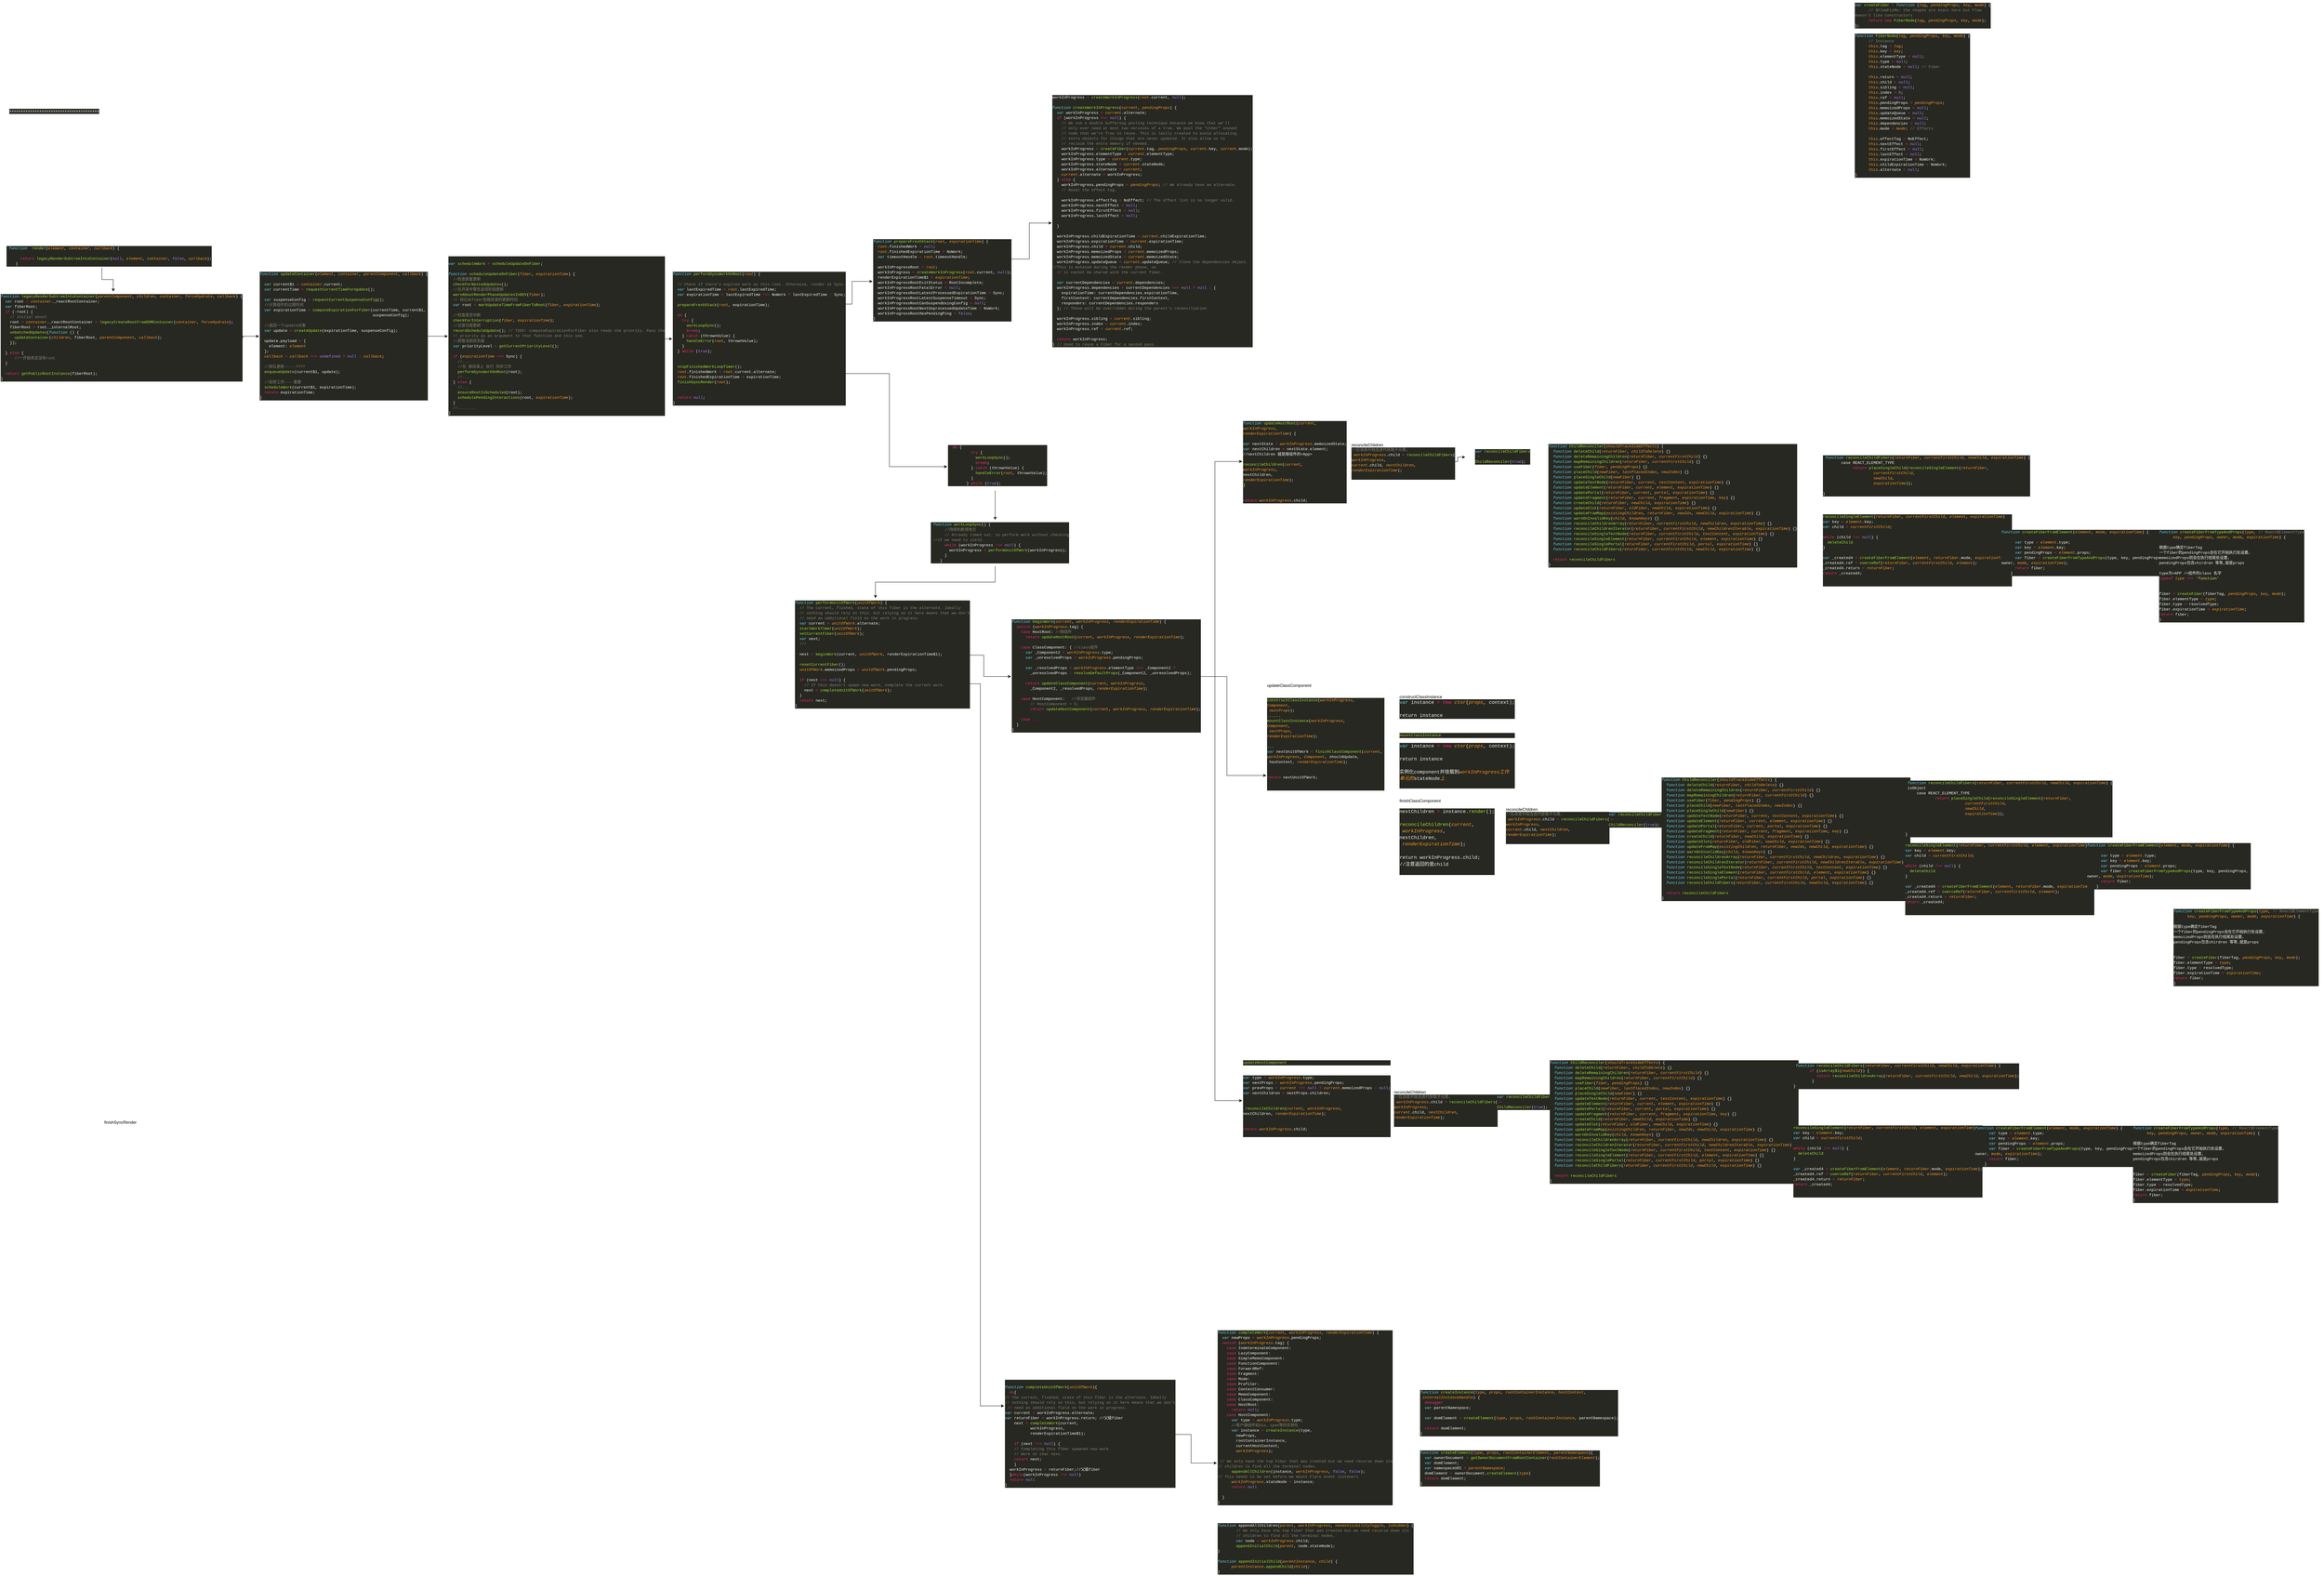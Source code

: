 <mxfile version="12.2.4" pages="1"><diagram id="rwJtNiX1HRl3kGPpCOsH" name="Page-1"><mxGraphModel dx="1260" dy="1629" grid="1" gridSize="10" guides="1" tooltips="1" connect="1" arrows="1" fold="1" page="1" pageScale="1" pageWidth="827" pageHeight="1169" math="0" shadow="0"><root><mxCell id="0"/><mxCell id="1" parent="0"/><mxCell id="105" style="edgeStyle=orthogonalEdgeStyle;rounded=0;orthogonalLoop=1;jettySize=auto;html=1;exitX=0.5;exitY=1;exitDx=0;exitDy=0;entryX=0.5;entryY=0;entryDx=0;entryDy=0;" parent="1" source="12" target="14" edge="1"><mxGeometry relative="1" as="geometry"/></mxCell><mxCell id="12" value="&lt;div style=&quot;color: rgb(248 , 248 , 242) ; background-color: rgb(39 , 40 , 34) ; font-family: &amp;#34;consolas&amp;#34; , &amp;#34;courier new&amp;#34; , monospace ; font-size: 11.2px ; line-height: 15px ; white-space: pre&quot;&gt;&lt;div&gt;&amp;nbsp;&amp;nbsp;&lt;span style=&quot;color: #f92672&quot;&gt;do&lt;/span&gt;&amp;nbsp;{&lt;/div&gt;&lt;div&gt;&amp;nbsp;&amp;nbsp;&amp;nbsp;&amp;nbsp;&amp;nbsp;&amp;nbsp;&amp;nbsp;&amp;nbsp;&amp;nbsp;&amp;nbsp;&lt;span style=&quot;color: #f92672&quot;&gt;try&lt;/span&gt;&amp;nbsp;{&lt;/div&gt;&lt;div&gt;&amp;nbsp;&amp;nbsp;&amp;nbsp;&amp;nbsp;&amp;nbsp;&amp;nbsp;&amp;nbsp;&amp;nbsp;&amp;nbsp;&amp;nbsp;&amp;nbsp;&amp;nbsp;&lt;span style=&quot;color: #a6e22e&quot;&gt;workLoopSync&lt;/span&gt;();&lt;/div&gt;&lt;div&gt;&amp;nbsp;&amp;nbsp;&amp;nbsp;&amp;nbsp;&amp;nbsp;&amp;nbsp;&amp;nbsp;&amp;nbsp;&amp;nbsp;&amp;nbsp;&amp;nbsp;&amp;nbsp;&lt;span style=&quot;color: #f92672&quot;&gt;break&lt;/span&gt;;&lt;/div&gt;&lt;div&gt;&amp;nbsp;&amp;nbsp;&amp;nbsp;&amp;nbsp;&amp;nbsp;&amp;nbsp;&amp;nbsp;&amp;nbsp;&amp;nbsp;&amp;nbsp;}&amp;nbsp;&lt;span style=&quot;color: #f92672&quot;&gt;catch&lt;/span&gt;&amp;nbsp;(thrownValue)&amp;nbsp;{&lt;/div&gt;&lt;div&gt;&amp;nbsp;&amp;nbsp;&amp;nbsp;&amp;nbsp;&amp;nbsp;&amp;nbsp;&amp;nbsp;&amp;nbsp;&amp;nbsp;&amp;nbsp;&amp;nbsp;&amp;nbsp;&lt;span style=&quot;color: #a6e22e&quot;&gt;handleError&lt;/span&gt;(&lt;span style=&quot;color: #fd971f ; font-style: italic&quot;&gt;root&lt;/span&gt;,&amp;nbsp;thrownValue);&lt;/div&gt;&lt;div&gt;&amp;nbsp;&amp;nbsp;&amp;nbsp;&amp;nbsp;&amp;nbsp;&amp;nbsp;&amp;nbsp;&amp;nbsp;&amp;nbsp;&amp;nbsp;}&lt;/div&gt;&lt;div&gt;&amp;nbsp;&amp;nbsp;&amp;nbsp;&amp;nbsp;&amp;nbsp;&amp;nbsp;&amp;nbsp;&amp;nbsp;}&amp;nbsp;&lt;span style=&quot;color: #f92672&quot;&gt;while&lt;/span&gt;&amp;nbsp;(&lt;span style=&quot;color: #ae81ff&quot;&gt;true&lt;/span&gt;);&lt;/div&gt;&lt;/div&gt;" style="text;html=1;" parent="1" vertex="1"><mxGeometry x="2915.5" y="170" width="280" height="140" as="geometry"/></mxCell><mxCell id="13" value="finishSyncRender" style="text;html=1;" parent="1" vertex="1"><mxGeometry x="457" y="2137" width="120" height="30" as="geometry"/></mxCell><mxCell id="133" style="edgeStyle=orthogonalEdgeStyle;rounded=0;orthogonalLoop=1;jettySize=auto;html=1;exitX=0.5;exitY=1;exitDx=0;exitDy=0;" parent="1" source="14" target="15" edge="1"><mxGeometry relative="1" as="geometry"/></mxCell><mxCell id="14" value="&lt;div style=&quot;color: rgb(248 , 248 , 242) ; background-color: rgb(39 , 40 , 34) ; font-family: &amp;#34;consolas&amp;#34; , &amp;#34;courier new&amp;#34; , monospace ; font-size: 11.2px ; line-height: 15px ; white-space: pre&quot;&gt;&lt;div&gt;&amp;nbsp;&lt;span style=&quot;color: #66d9ef ; font-style: italic&quot;&gt;function&lt;/span&gt;&amp;nbsp;&lt;span style=&quot;color: #a6e22e&quot;&gt;workLoopSync&lt;/span&gt;()&amp;nbsp;{&lt;/div&gt;&lt;div&gt;&amp;nbsp;&amp;nbsp;&amp;nbsp;&amp;nbsp;&amp;nbsp;&amp;nbsp;&lt;span style=&quot;color: #88846f&quot;&gt;//持续判断得地方&lt;/span&gt;&lt;/div&gt;&lt;div&gt;&amp;nbsp;&amp;nbsp;&amp;nbsp;&amp;nbsp;&amp;nbsp;&amp;nbsp;&lt;span style=&quot;color: #88846f&quot;&gt;//&amp;nbsp;Already&amp;nbsp;timed&amp;nbsp;out,&amp;nbsp;so&amp;nbsp;perform&amp;nbsp;work&amp;nbsp;without&amp;nbsp;checking&lt;/span&gt;&lt;/div&gt;&lt;div&gt;&lt;span style=&quot;color: #88846f&quot;&gt;&amp;nbsp;//if&amp;nbsp;we&amp;nbsp;need&amp;nbsp;to&amp;nbsp;yield.&lt;/span&gt;&lt;/div&gt;&lt;div&gt;&amp;nbsp;&amp;nbsp;&amp;nbsp;&amp;nbsp;&amp;nbsp;&amp;nbsp;&lt;span style=&quot;color: #f92672&quot;&gt;while&lt;/span&gt;&amp;nbsp;(workInProgress&amp;nbsp;&lt;span style=&quot;color: #f92672&quot;&gt;!==&lt;/span&gt;&amp;nbsp;&lt;span style=&quot;color: #ae81ff&quot;&gt;null&lt;/span&gt;)&amp;nbsp;{&lt;/div&gt;&lt;div&gt;&amp;nbsp;&amp;nbsp;&amp;nbsp;&amp;nbsp;&amp;nbsp;&amp;nbsp;&amp;nbsp;&amp;nbsp;workInProgress&amp;nbsp;&lt;span style=&quot;color: #f92672&quot;&gt;=&lt;/span&gt;&amp;nbsp;&lt;span style=&quot;color: #a6e22e&quot;&gt;performUnitOfWork&lt;/span&gt;(workInProgress);&lt;/div&gt;&lt;div&gt;&amp;nbsp;&amp;nbsp;&amp;nbsp;&amp;nbsp;&amp;nbsp;&amp;nbsp;}&lt;/div&gt;&lt;div&gt;&amp;nbsp;&amp;nbsp;&amp;nbsp;&amp;nbsp;}&lt;/div&gt;&lt;/div&gt;" style="text;html=1;" parent="1" vertex="1"><mxGeometry x="2865.5" y="395" width="380" height="135" as="geometry"/></mxCell><mxCell id="29" style="edgeStyle=orthogonalEdgeStyle;rounded=0;orthogonalLoop=1;jettySize=auto;html=1;exitX=1;exitY=0.5;exitDx=0;exitDy=0;" parent="1" source="15" target="18" edge="1"><mxGeometry relative="1" as="geometry"/></mxCell><mxCell id="93" style="edgeStyle=orthogonalEdgeStyle;rounded=0;orthogonalLoop=1;jettySize=auto;html=1;exitX=1;exitY=0.75;exitDx=0;exitDy=0;entryX=0;entryY=0.25;entryDx=0;entryDy=0;" parent="1" source="15" target="91" edge="1"><mxGeometry relative="1" as="geometry"/></mxCell><mxCell id="15" value="&lt;div style=&quot;color: rgb(248 , 248 , 242) ; background-color: rgb(39 , 40 , 34) ; font-family: &amp;#34;consolas&amp;#34; , &amp;#34;courier new&amp;#34; , monospace ; font-size: 11.2px ; line-height: 15px ; white-space: pre&quot;&gt;&lt;div&gt;&lt;span style=&quot;color: #66d9ef ; font-style: italic&quot;&gt;function&lt;/span&gt;&amp;nbsp;&lt;span style=&quot;color: #a6e22e&quot;&gt;performUnitOfWork&lt;/span&gt;(&lt;span style=&quot;color: #fd971f ; font-style: italic&quot;&gt;unitOfWork&lt;/span&gt;)&amp;nbsp;{&lt;/div&gt;&lt;div&gt;&amp;nbsp;&amp;nbsp;&lt;span style=&quot;color: #88846f&quot;&gt;//&amp;nbsp;The&amp;nbsp;current,&amp;nbsp;flushed,&amp;nbsp;state&amp;nbsp;of&amp;nbsp;this&amp;nbsp;fiber&amp;nbsp;is&amp;nbsp;the&amp;nbsp;alternate.&amp;nbsp;Ideally&lt;/span&gt;&lt;/div&gt;&lt;div&gt;&amp;nbsp;&amp;nbsp;&lt;span style=&quot;color: #88846f&quot;&gt;//&amp;nbsp;nothing&amp;nbsp;should&amp;nbsp;rely&amp;nbsp;on&amp;nbsp;this,&amp;nbsp;but&amp;nbsp;relying&amp;nbsp;on&amp;nbsp;it&amp;nbsp;here&amp;nbsp;means&amp;nbsp;that&amp;nbsp;we&amp;nbsp;don't&lt;/span&gt;&lt;/div&gt;&lt;div&gt;&amp;nbsp;&amp;nbsp;&lt;span style=&quot;color: #88846f&quot;&gt;//&amp;nbsp;need&amp;nbsp;an&amp;nbsp;additional&amp;nbsp;field&amp;nbsp;on&amp;nbsp;the&amp;nbsp;work&amp;nbsp;in&amp;nbsp;progress.&lt;/span&gt;&lt;/div&gt;&lt;div&gt;&amp;nbsp;&amp;nbsp;&lt;span style=&quot;color: #66d9ef ; font-style: italic&quot;&gt;var&lt;/span&gt;&amp;nbsp;current&amp;nbsp;&lt;span style=&quot;color: #f92672&quot;&gt;=&lt;/span&gt;&amp;nbsp;&lt;span style=&quot;color: #fd971f ; font-style: italic&quot;&gt;unitOfWork&lt;/span&gt;.alternate;&lt;/div&gt;&lt;div&gt;&amp;nbsp;&amp;nbsp;&lt;span style=&quot;color: #a6e22e&quot;&gt;startWorkTimer&lt;/span&gt;(&lt;span style=&quot;color: #fd971f ; font-style: italic&quot;&gt;unitOfWork&lt;/span&gt;);&lt;/div&gt;&lt;div&gt;&amp;nbsp;&amp;nbsp;&lt;span style=&quot;color: #a6e22e&quot;&gt;setCurrentFiber&lt;/span&gt;(&lt;span style=&quot;color: #fd971f ; font-style: italic&quot;&gt;unitOfWork&lt;/span&gt;);&lt;/div&gt;&lt;div&gt;&amp;nbsp;&amp;nbsp;&lt;span style=&quot;color: #66d9ef ; font-style: italic&quot;&gt;var&lt;/span&gt;&amp;nbsp;next;&lt;/div&gt;&lt;div&gt;&amp;nbsp;&amp;nbsp;&lt;span style=&quot;color: #88846f&quot;&gt;///&lt;/span&gt;&lt;/div&gt;&lt;br&gt;&lt;div&gt;&amp;nbsp;&amp;nbsp;next&amp;nbsp;&lt;span style=&quot;color: #f92672&quot;&gt;=&lt;/span&gt;&amp;nbsp;&lt;span style=&quot;color: #a6e22e&quot;&gt;beginWork&lt;/span&gt;(current,&amp;nbsp;&lt;span style=&quot;color: #fd971f ; font-style: italic&quot;&gt;unitOfWork&lt;/span&gt;,&amp;nbsp;renderExpirationTime$1);&lt;/div&gt;&lt;br&gt;&lt;div&gt;&amp;nbsp;&amp;nbsp;&lt;span style=&quot;color: #a6e22e&quot;&gt;resetCurrentFiber&lt;/span&gt;();&lt;/div&gt;&lt;div&gt;&amp;nbsp;&amp;nbsp;&lt;span style=&quot;color: #fd971f ; font-style: italic&quot;&gt;unitOfWork&lt;/span&gt;.memoizedProps&amp;nbsp;&lt;span style=&quot;color: #f92672&quot;&gt;=&lt;/span&gt;&amp;nbsp;&lt;span style=&quot;color: #fd971f ; font-style: italic&quot;&gt;unitOfWork&lt;/span&gt;.pendingProps;&lt;/div&gt;&lt;br&gt;&lt;div&gt;&amp;nbsp;&amp;nbsp;&lt;span style=&quot;color: #f92672&quot;&gt;if&lt;/span&gt;&amp;nbsp;(next&amp;nbsp;&lt;span style=&quot;color: #f92672&quot;&gt;===&lt;/span&gt;&amp;nbsp;&lt;span style=&quot;color: #ae81ff&quot;&gt;null&lt;/span&gt;)&amp;nbsp;{&lt;/div&gt;&lt;div&gt;&amp;nbsp;&amp;nbsp;&amp;nbsp;&amp;nbsp;&lt;span style=&quot;color: #88846f&quot;&gt;//&amp;nbsp;If&amp;nbsp;this&amp;nbsp;doesn't&amp;nbsp;spawn&amp;nbsp;new&amp;nbsp;work,&amp;nbsp;complete&amp;nbsp;the&amp;nbsp;current&amp;nbsp;work.&lt;/span&gt;&lt;/div&gt;&lt;div&gt;&amp;nbsp;&amp;nbsp;&amp;nbsp;&amp;nbsp;next&amp;nbsp;&lt;span style=&quot;color: #f92672&quot;&gt;=&lt;/span&gt;&amp;nbsp;&lt;span style=&quot;color: #a6e22e&quot;&gt;completeUnitOfWork&lt;/span&gt;(&lt;span style=&quot;color: #fd971f ; font-style: italic&quot;&gt;unitOfWork&lt;/span&gt;);&lt;/div&gt;&lt;div&gt;&amp;nbsp;&amp;nbsp;}&lt;/div&gt;&lt;div&gt;&amp;nbsp;&amp;nbsp;&lt;span style=&quot;color: #f92672&quot;&gt;return&lt;/span&gt;&amp;nbsp;next;&lt;/div&gt;&lt;div&gt;}&lt;/div&gt;&lt;/div&gt;" style="text;html=1;" parent="1" vertex="1"><mxGeometry x="2470" y="623" width="473" height="333" as="geometry"/></mxCell><mxCell id="30" style="edgeStyle=orthogonalEdgeStyle;rounded=0;orthogonalLoop=1;jettySize=auto;html=1;exitX=1;exitY=0.5;exitDx=0;exitDy=0;entryX=0;entryY=0.5;entryDx=0;entryDy=0;" parent="1" source="18" target="19" edge="1"><mxGeometry relative="1" as="geometry"/></mxCell><mxCell id="67" style="edgeStyle=orthogonalEdgeStyle;rounded=0;orthogonalLoop=1;jettySize=auto;html=1;exitX=1;exitY=0.5;exitDx=0;exitDy=0;entryX=0;entryY=0.75;entryDx=0;entryDy=0;" parent="1" source="18" target="35" edge="1"><mxGeometry relative="1" as="geometry"/></mxCell><mxCell id="81" style="edgeStyle=orthogonalEdgeStyle;rounded=0;orthogonalLoop=1;jettySize=auto;html=1;exitX=1;exitY=0.5;exitDx=0;exitDy=0;entryX=0;entryY=0.5;entryDx=0;entryDy=0;" parent="1" source="18" target="80" edge="1"><mxGeometry relative="1" as="geometry"/></mxCell><mxCell id="18" value="&lt;div style=&quot;color: rgb(248 , 248 , 242) ; background-color: rgb(39 , 40 , 34) ; font-family: &amp;#34;consolas&amp;#34; , &amp;#34;courier new&amp;#34; , monospace ; font-size: 11.2px ; line-height: 15px ; white-space: pre&quot;&gt;&lt;div&gt;&lt;span style=&quot;color: #66d9ef ; font-style: italic&quot;&gt;function&lt;/span&gt;&amp;nbsp;&lt;span style=&quot;color: #a6e22e&quot;&gt;beginWork&lt;/span&gt;(&lt;span style=&quot;color: #fd971f ; font-style: italic&quot;&gt;current&lt;/span&gt;,&amp;nbsp;&lt;span style=&quot;color: #fd971f ; font-style: italic&quot;&gt;workInProgress&lt;/span&gt;,&amp;nbsp;&lt;span style=&quot;color: #fd971f ; font-style: italic&quot;&gt;renderExpirationTime&lt;/span&gt;)&amp;nbsp;{&lt;/div&gt;&lt;div&gt;&amp;nbsp;&amp;nbsp;&lt;span style=&quot;color: #f92672&quot;&gt;switch&lt;/span&gt;&amp;nbsp;(&lt;span style=&quot;color: #fd971f ; font-style: italic&quot;&gt;workInProgress&lt;/span&gt;.tag)&amp;nbsp;{&lt;/div&gt;&lt;div&gt;&amp;nbsp;&amp;nbsp;&amp;nbsp;&amp;nbsp;&lt;span style=&quot;color: #f92672&quot;&gt;case&lt;/span&gt;&amp;nbsp;HostRoot:&amp;nbsp;&lt;span style=&quot;color: #88846f&quot;&gt;//根组件&lt;/span&gt;&lt;/div&gt;&lt;div&gt;&amp;nbsp;&amp;nbsp;&amp;nbsp;&amp;nbsp;&amp;nbsp;&amp;nbsp;&lt;span style=&quot;color: #f92672&quot;&gt;return&lt;/span&gt;&amp;nbsp;&lt;span style=&quot;color: #a6e22e&quot;&gt;updateHostRoot&lt;/span&gt;(&lt;span style=&quot;color: #fd971f ; font-style: italic&quot;&gt;current&lt;/span&gt;,&amp;nbsp;&lt;span style=&quot;color: #fd971f ; font-style: italic&quot;&gt;workInProgress&lt;/span&gt;,&amp;nbsp;&lt;span style=&quot;color: #fd971f ; font-style: italic&quot;&gt;renderExpirationTime&lt;/span&gt;);&lt;/div&gt;&lt;br&gt;&lt;div&gt;&amp;nbsp;&amp;nbsp;&amp;nbsp;&amp;nbsp;&lt;span style=&quot;color: #f92672&quot;&gt;case&lt;/span&gt;&amp;nbsp;ClassComponent:&amp;nbsp;{&amp;nbsp;&lt;span style=&quot;color: #88846f&quot;&gt;//class组件&lt;/span&gt;&lt;/div&gt;&lt;div&gt;&amp;nbsp;&amp;nbsp;&amp;nbsp;&amp;nbsp;&amp;nbsp;&amp;nbsp;&lt;span style=&quot;color: #66d9ef ; font-style: italic&quot;&gt;var&lt;/span&gt;&amp;nbsp;_Component2&amp;nbsp;&lt;span style=&quot;color: #f92672&quot;&gt;=&lt;/span&gt;&amp;nbsp;&lt;span style=&quot;color: #fd971f ; font-style: italic&quot;&gt;workInProgress&lt;/span&gt;.type;&lt;/div&gt;&lt;div&gt;&amp;nbsp;&amp;nbsp;&amp;nbsp;&amp;nbsp;&amp;nbsp;&amp;nbsp;&lt;span style=&quot;color: #66d9ef ; font-style: italic&quot;&gt;var&lt;/span&gt;&amp;nbsp;_unresolvedProps&amp;nbsp;&lt;span style=&quot;color: #f92672&quot;&gt;=&lt;/span&gt;&amp;nbsp;&lt;span style=&quot;color: #fd971f ; font-style: italic&quot;&gt;workInProgress&lt;/span&gt;.pendingProps;&lt;/div&gt;&lt;br&gt;&lt;div&gt;&amp;nbsp;&amp;nbsp;&amp;nbsp;&amp;nbsp;&amp;nbsp;&amp;nbsp;&lt;span style=&quot;color: #66d9ef ; font-style: italic&quot;&gt;var&lt;/span&gt;&amp;nbsp;_resolvedProps&amp;nbsp;&lt;span style=&quot;color: #f92672&quot;&gt;=&lt;/span&gt;&amp;nbsp;&lt;span style=&quot;color: #fd971f ; font-style: italic&quot;&gt;workInProgress&lt;/span&gt;.elementType&amp;nbsp;&lt;span style=&quot;color: #f92672&quot;&gt;===&lt;/span&gt;&amp;nbsp;_Component2&amp;nbsp;&lt;span style=&quot;color: #f92672&quot;&gt;?&lt;/span&gt;&lt;/div&gt;&lt;div&gt;&amp;nbsp;&amp;nbsp;&amp;nbsp;&amp;nbsp;&amp;nbsp;&amp;nbsp;&amp;nbsp;&amp;nbsp;_unresolvedProps&amp;nbsp;&lt;span style=&quot;color: #f92672&quot;&gt;:&lt;/span&gt;&amp;nbsp;&lt;span style=&quot;color: #a6e22e&quot;&gt;resolveDefaultProps&lt;/span&gt;(_Component2,&amp;nbsp;_unresolvedProps);&lt;/div&gt;&lt;br&gt;&lt;div&gt;&amp;nbsp;&amp;nbsp;&amp;nbsp;&amp;nbsp;&amp;nbsp;&amp;nbsp;&lt;span style=&quot;color: #f92672&quot;&gt;return&lt;/span&gt;&amp;nbsp;&lt;span style=&quot;color: #a6e22e&quot;&gt;updateClassComponent&lt;/span&gt;(&lt;span style=&quot;color: #fd971f ; font-style: italic&quot;&gt;current&lt;/span&gt;,&amp;nbsp;&lt;span style=&quot;color: #fd971f ; font-style: italic&quot;&gt;workInProgress&lt;/span&gt;,&lt;/div&gt;&lt;div&gt;&amp;nbsp;&amp;nbsp;&amp;nbsp;&amp;nbsp;&amp;nbsp;&amp;nbsp;&amp;nbsp;&amp;nbsp;_Component2,&amp;nbsp;_resolvedProps,&amp;nbsp;&lt;span style=&quot;color: #fd971f ; font-style: italic&quot;&gt;renderExpirationTime&lt;/span&gt;);&lt;/div&gt;&lt;br&gt;&lt;div&gt;&amp;nbsp;&amp;nbsp;&amp;nbsp;&amp;nbsp;&lt;span style=&quot;color: #f92672&quot;&gt;case&lt;/span&gt;&amp;nbsp;HostComponent:&amp;nbsp;&amp;nbsp;&amp;nbsp;&lt;span style=&quot;color: #88846f&quot;&gt;//浏览器组件&lt;/span&gt;&lt;/div&gt;&lt;div&gt;&amp;nbsp;&amp;nbsp;&amp;nbsp;&amp;nbsp;&amp;nbsp;&amp;nbsp;&amp;nbsp;&amp;nbsp;&lt;span style=&quot;color: #88846f&quot;&gt;//&amp;nbsp;HostComponent&amp;nbsp;=&amp;nbsp;5;&amp;nbsp;&lt;/span&gt;&lt;/div&gt;&lt;div&gt;&amp;nbsp;&amp;nbsp;&amp;nbsp;&amp;nbsp;&amp;nbsp;&amp;nbsp;&amp;nbsp;&amp;nbsp;&lt;span style=&quot;color: #f92672&quot;&gt;return&lt;/span&gt;&amp;nbsp;&lt;span style=&quot;color: #a6e22e&quot;&gt;updateHostComponent&lt;/span&gt;(&lt;span style=&quot;color: #fd971f ; font-style: italic&quot;&gt;current&lt;/span&gt;,&amp;nbsp;&lt;span style=&quot;color: #fd971f ; font-style: italic&quot;&gt;workInProgress&lt;/span&gt;,&amp;nbsp;&lt;span style=&quot;color: #fd971f ; font-style: italic&quot;&gt;renderExpirationTime&lt;/span&gt;);&lt;/div&gt;&lt;br&gt;&lt;div&gt;&amp;nbsp;&amp;nbsp;&amp;nbsp;&amp;nbsp;&lt;span style=&quot;color: #f92672&quot;&gt;case&lt;/span&gt;&amp;nbsp;&lt;span style=&quot;color: #f92672&quot;&gt;...&lt;/span&gt;&lt;/div&gt;&lt;div&gt;&amp;nbsp;&amp;nbsp;}&lt;/div&gt;&lt;div&gt;}&lt;/div&gt;&lt;/div&gt;" style="text;html=1;" parent="1" vertex="1"><mxGeometry x="3101.5" y="677.5" width="515" height="348" as="geometry"/></mxCell><mxCell id="19" value="&lt;div style=&quot;color: rgb(248 , 248 , 242) ; background-color: rgb(39 , 40 , 34) ; font-family: &amp;#34;consolas&amp;#34; , &amp;#34;courier new&amp;#34; , monospace ; font-size: 11.2px ; line-height: 15px ; white-space: pre&quot;&gt;&lt;span style=&quot;color: #66d9ef ; font-style: italic&quot;&gt;function&lt;/span&gt;&amp;nbsp;&lt;span style=&quot;color: #a6e22e&quot;&gt;updateHostRoot&lt;/span&gt;(&lt;span style=&quot;color: #fd971f ; font-style: italic&quot;&gt;current&lt;/span&gt;,&amp;nbsp;&lt;/div&gt;&lt;div style=&quot;color: rgb(248 , 248 , 242) ; background-color: rgb(39 , 40 , 34) ; font-family: &amp;#34;consolas&amp;#34; , &amp;#34;courier new&amp;#34; , monospace ; font-size: 11.2px ; line-height: 15px ; white-space: pre&quot;&gt;&lt;span style=&quot;color: #fd971f ; font-style: italic&quot;&gt;workInProgress&lt;/span&gt;,&amp;nbsp;&lt;/div&gt;&lt;div style=&quot;color: rgb(248 , 248 , 242) ; background-color: rgb(39 , 40 , 34) ; font-family: &amp;#34;consolas&amp;#34; , &amp;#34;courier new&amp;#34; , monospace ; font-size: 11.2px ; line-height: 15px ; white-space: pre&quot;&gt;&lt;span style=&quot;color: #fd971f ; font-style: italic&quot;&gt;renderExpirationTime&lt;/span&gt;)&amp;nbsp;{&lt;/div&gt;&lt;div style=&quot;color: rgb(248 , 248 , 242) ; background-color: rgb(39 , 40 , 34) ; font-family: &amp;#34;consolas&amp;#34; , &amp;#34;courier new&amp;#34; , monospace ; font-size: 11.2px ; line-height: 15px ; white-space: pre&quot;&gt;&lt;br&gt;&lt;/div&gt;&lt;div style=&quot;color: rgb(248 , 248 , 242) ; background-color: rgb(39 , 40 , 34) ; font-family: &amp;#34;consolas&amp;#34; , &amp;#34;courier new&amp;#34; , monospace ; font-size: 11.2px ; line-height: 15px ; white-space: pre&quot;&gt;&lt;div style=&quot;font-family: &amp;#34;consolas&amp;#34; , &amp;#34;courier new&amp;#34; , monospace ; font-size: 11.2px ; line-height: 15px&quot;&gt;&lt;span style=&quot;color: #66d9ef ; font-style: italic&quot;&gt;var&lt;/span&gt;&amp;nbsp;nextState&amp;nbsp;&lt;span style=&quot;color: #f92672&quot;&gt;=&lt;/span&gt;&amp;nbsp;&lt;span style=&quot;color: #fd971f ; font-style: italic&quot;&gt;workInProgress&lt;/span&gt;.memoizedState;&lt;/div&gt;&lt;div style=&quot;font-family: &amp;#34;consolas&amp;#34; , &amp;#34;courier new&amp;#34; , monospace ; font-size: 11.2px ; line-height: 15px&quot;&gt;&lt;div style=&quot;font-size: 11.2px ; line-height: 15px&quot;&gt;&lt;span style=&quot;color: #66d9ef ; font-style: italic&quot;&gt;var&lt;/span&gt;&amp;nbsp;nextChildren&amp;nbsp;&lt;span style=&quot;color: #f92672&quot;&gt;=&lt;/span&gt;&amp;nbsp;nextState.element;&lt;/div&gt;&lt;/div&gt;&lt;div style=&quot;font-family: &amp;#34;consolas&amp;#34; , &amp;#34;courier new&amp;#34; , monospace ; font-size: 11.2px ; line-height: 15px&quot;&gt;//&lt;span style=&quot;font-size: 11.2px&quot;&gt;nextChildren&lt;/span&gt;&lt;span style=&quot;font-size: 11.2px&quot;&gt;&amp;nbsp;就是根组件的&amp;lt;App&amp;gt;&lt;/span&gt;&lt;/div&gt;&lt;div style=&quot;font-family: &amp;#34;consolas&amp;#34; , &amp;#34;courier new&amp;#34; , monospace ; font-size: 11.2px ; line-height: 15px&quot;&gt;&lt;br&gt;&lt;/div&gt;&lt;/div&gt;&lt;div style=&quot;color: rgb(248 , 248 , 242) ; background-color: rgb(39 , 40 , 34) ; font-family: &amp;#34;consolas&amp;#34; , &amp;#34;courier new&amp;#34; , monospace ; font-size: 11.2px ; line-height: 15px ; white-space: pre&quot;&gt;&lt;div style=&quot;font-family: &amp;#34;consolas&amp;#34; , &amp;#34;courier new&amp;#34; , monospace ; font-size: 11.2px ; line-height: 15px&quot;&gt;&lt;span style=&quot;color: #a6e22e&quot;&gt;reconcileChildren&lt;/span&gt;(&lt;span style=&quot;color: #fd971f ; font-style: italic&quot;&gt;current&lt;/span&gt;,&lt;/div&gt;&lt;div style=&quot;font-family: &amp;#34;consolas&amp;#34; , &amp;#34;courier new&amp;#34; , monospace ; font-size: 11.2px ; line-height: 15px&quot;&gt;&lt;span style=&quot;color: #fd971f ; font-style: italic&quot;&gt;workInProgress&lt;/span&gt;,&amp;nbsp;&lt;/div&gt;&lt;div style=&quot;font-family: &amp;#34;consolas&amp;#34; , &amp;#34;courier new&amp;#34; , monospace ; font-size: 11.2px ; line-height: 15px&quot;&gt;nextChildren,&amp;nbsp;&lt;/div&gt;&lt;div style=&quot;font-family: &amp;#34;consolas&amp;#34; , &amp;#34;courier new&amp;#34; , monospace ; font-size: 11.2px ; line-height: 15px&quot;&gt;&lt;span style=&quot;color: #fd971f ; font-style: italic&quot;&gt;renderExpirationTime&lt;/span&gt;);&lt;/div&gt;&lt;/div&gt;&lt;div style=&quot;color: rgb(248 , 248 , 242) ; background-color: rgb(39 , 40 , 34) ; font-family: &amp;#34;consolas&amp;#34; , &amp;#34;courier new&amp;#34; , monospace ; font-size: 11.2px ; line-height: 15px ; white-space: pre&quot;&gt;&lt;span style=&quot;font-size: 11.2px&quot;&gt;}&lt;/span&gt;&lt;br&gt;&lt;/div&gt;&lt;div style=&quot;color: rgb(248 , 248 , 242) ; background-color: rgb(39 , 40 , 34) ; font-family: &amp;#34;consolas&amp;#34; , &amp;#34;courier new&amp;#34; , monospace ; font-size: 11.2px ; line-height: 15px ; white-space: pre&quot;&gt;&lt;span style=&quot;font-size: 11.2px&quot;&gt;&lt;br&gt;&lt;/span&gt;&lt;/div&gt;&lt;div style=&quot;color: rgb(248 , 248 , 242) ; background-color: rgb(39 , 40 , 34) ; font-family: &amp;#34;consolas&amp;#34; , &amp;#34;courier new&amp;#34; , monospace ; font-size: 11.2px ; line-height: 15px ; white-space: pre&quot;&gt;&lt;span style=&quot;font-size: 11.2px&quot;&gt;&lt;br&gt;&lt;/span&gt;&lt;/div&gt;&lt;div style=&quot;background-color: rgb(39 , 40 , 34) ; line-height: 15px&quot;&gt;&lt;div style=&quot;color: rgb(248 , 248 , 242) ; font-family: &amp;#34;consolas&amp;#34; , &amp;#34;courier new&amp;#34; , monospace ; font-size: 11.2px ; line-height: 15px ; white-space: pre&quot;&gt;&lt;span style=&quot;color: #f92672&quot;&gt;return&lt;/span&gt;&amp;nbsp;&lt;span style=&quot;color: #fd971f ; font-style: italic&quot;&gt;workInProgress&lt;/span&gt;.child;&lt;/div&gt;&lt;/div&gt;" style="text;html=1;" parent="1" vertex="1"><mxGeometry x="3775.5" y="100" width="283" height="250" as="geometry"/></mxCell><mxCell id="35" value="updateClassComponent&lt;br&gt;&lt;br&gt;&lt;br&gt;&lt;div style=&quot;color: rgb(248 , 248 , 242) ; background-color: rgb(39 , 40 , 34) ; font-family: &amp;#34;consolas&amp;#34; , &amp;#34;courier new&amp;#34; , monospace ; font-size: 11.2px ; line-height: 15px ; white-space: pre&quot;&gt;&lt;div&gt;&lt;span style=&quot;color: #a6e22e&quot;&gt;constructClassInstance&lt;/span&gt;(&lt;span style=&quot;color: #fd971f ; font-style: italic&quot;&gt;workInProgress&lt;/span&gt;,&amp;nbsp;&lt;/div&gt;&lt;div&gt;&lt;span style=&quot;color: #fd971f ; font-style: italic&quot;&gt;Component&lt;/span&gt;,&lt;/div&gt;&lt;div&gt;&amp;nbsp;&lt;span style=&quot;color: #fd971f ; font-style: italic&quot;&gt;nextProps&lt;/span&gt;);&lt;/div&gt;&lt;div&gt;......&amp;nbsp;&amp;nbsp;&amp;nbsp;&amp;nbsp;&amp;nbsp;&amp;nbsp;&amp;nbsp;&amp;nbsp;&lt;/div&gt;&lt;div&gt;&lt;span style=&quot;color: #a6e22e&quot;&gt;mountClassInstance&lt;/span&gt;(&lt;span style=&quot;color: #fd971f ; font-style: italic&quot;&gt;workInProgress&lt;/span&gt;,&amp;nbsp;&lt;/div&gt;&lt;div&gt;&lt;span style=&quot;color: #fd971f ; font-style: italic&quot;&gt;Component&lt;/span&gt;,&lt;/div&gt;&lt;div&gt;&amp;nbsp;&lt;span style=&quot;color: #fd971f ; font-style: italic&quot;&gt;nextProps&lt;/span&gt;,&amp;nbsp;&lt;/div&gt;&lt;div&gt;&lt;span style=&quot;color: #fd971f ; font-style: italic&quot;&gt;renderExpirationTime&lt;/span&gt;);&lt;/div&gt;&lt;div&gt;&lt;br&gt;&lt;/div&gt;&lt;div&gt;...&lt;/div&gt;&lt;div&gt;&lt;div style=&quot;font-size: 11.2px ; line-height: 15px&quot;&gt;&lt;span style=&quot;color: #66d9ef ; font-style: italic&quot;&gt;var&lt;/span&gt;&amp;nbsp;nextUnitOfWork&amp;nbsp;&lt;span style=&quot;color: #f92672&quot;&gt;=&lt;/span&gt;&amp;nbsp;&lt;span style=&quot;color: #a6e22e&quot;&gt;finishClassComponent&lt;/span&gt;(&lt;span style=&quot;color: #fd971f ; font-style: italic&quot;&gt;current&lt;/span&gt;,&amp;nbsp;&lt;/div&gt;&lt;div style=&quot;font-size: 11.2px ; line-height: 15px&quot;&gt;&lt;span style=&quot;color: #fd971f ; font-style: italic&quot;&gt;workInProgress&lt;/span&gt;,&amp;nbsp;&lt;span style=&quot;color: #fd971f ; font-style: italic&quot;&gt;Component&lt;/span&gt;,&amp;nbsp;shouldUpdate,&lt;/div&gt;&lt;div style=&quot;font-size: 11.2px ; line-height: 15px&quot;&gt;&amp;nbsp;hasContext,&amp;nbsp;&lt;span style=&quot;color: #fd971f ; font-style: italic&quot;&gt;renderExpirationTime&lt;/span&gt;);&lt;/div&gt;&lt;/div&gt;&lt;div style=&quot;font-size: 11.2px ; line-height: 15px&quot;&gt;&lt;br&gt;&lt;/div&gt;&lt;div style=&quot;font-size: 11.2px ; line-height: 15px&quot;&gt;&lt;br&gt;&lt;/div&gt;&lt;div style=&quot;font-size: 11.2px ; line-height: 15px&quot;&gt;&lt;div style=&quot;font-size: 11.2px ; line-height: 15px&quot;&gt;&lt;span style=&quot;color: #f92672&quot;&gt;return&lt;/span&gt;&amp;nbsp;nextUnitOfWork;&lt;/div&gt;&lt;/div&gt;&lt;div style=&quot;font-size: 11.2px ; line-height: 15px&quot;&gt;&lt;br&gt;&lt;/div&gt;&lt;div style=&quot;font-size: 11.2px ; line-height: 15px&quot;&gt;&lt;br&gt;&lt;/div&gt;&lt;/div&gt;" style="text;html=1;" parent="1" vertex="1"><mxGeometry x="3845.5" y="864" width="340" height="368" as="geometry"/></mxCell><mxCell id="39" value="constructClassInstance&lt;br&gt;&lt;div style=&quot;color: rgb(248 , 248 , 242) ; background-color: rgb(39 , 40 , 34) ; font-family: &amp;#34;consolas&amp;#34; , &amp;#34;courier new&amp;#34; , monospace ; font-size: 14px ; line-height: 19px ; white-space: pre&quot;&gt;&lt;span style=&quot;color: #66d9ef ; font-style: italic&quot;&gt;var&lt;/span&gt;&amp;nbsp;instance&amp;nbsp;&lt;span style=&quot;color: #f92672&quot;&gt;=&lt;/span&gt;&amp;nbsp;&lt;span style=&quot;color: #f92672&quot;&gt;new&lt;/span&gt;&amp;nbsp;&lt;span style=&quot;color: #fd971f ; font-style: italic&quot;&gt;ctor&lt;/span&gt;(&lt;span style=&quot;color: #fd971f ; font-style: italic&quot;&gt;props&lt;/span&gt;,&amp;nbsp;context);&lt;/div&gt;&lt;div style=&quot;color: rgb(248 , 248 , 242) ; background-color: rgb(39 , 40 , 34) ; font-family: &amp;#34;consolas&amp;#34; , &amp;#34;courier new&amp;#34; , monospace ; font-size: 14px ; line-height: 19px ; white-space: pre&quot;&gt;&lt;br&gt;&lt;/div&gt;&lt;div style=&quot;color: rgb(248 , 248 , 242) ; background-color: rgb(39 , 40 , 34) ; font-family: &amp;#34;consolas&amp;#34; , &amp;#34;courier new&amp;#34; , monospace ; font-size: 14px ; line-height: 19px ; white-space: pre&quot;&gt;return instance&lt;/div&gt;" style="text;html=1;" parent="1" vertex="1"><mxGeometry x="4231.5" y="897" width="340" height="85" as="geometry"/></mxCell><mxCell id="40" value="finishClassComponent&lt;br&gt;&lt;br&gt;&lt;div style=&quot;color: rgb(248 , 248 , 242) ; background-color: rgb(39 , 40 , 34) ; font-family: &amp;#34;consolas&amp;#34; , &amp;#34;courier new&amp;#34; , monospace ; font-size: 14px ; line-height: 19px ; white-space: pre&quot;&gt;nextChildren&amp;nbsp;&lt;span style=&quot;color: #f92672&quot;&gt;=&lt;/span&gt;&amp;nbsp;instance.&lt;span style=&quot;color: #a6e22e&quot;&gt;render&lt;/span&gt;();&lt;/div&gt;&lt;div style=&quot;color: rgb(248 , 248 , 242) ; background-color: rgb(39 , 40 , 34) ; font-family: &amp;#34;consolas&amp;#34; , &amp;#34;courier new&amp;#34; , monospace ; font-size: 14px ; line-height: 19px ; white-space: pre&quot;&gt;&lt;br&gt;&lt;/div&gt;&lt;div style=&quot;background-color: rgb(39 , 40 , 34) ; line-height: 19px&quot;&gt;&lt;div style=&quot;color: rgb(248 , 248 , 242) ; font-family: &amp;#34;consolas&amp;#34; , &amp;#34;courier new&amp;#34; , monospace ; font-size: 14px ; white-space: pre ; line-height: 19px&quot;&gt;&lt;span style=&quot;color: #a6e22e&quot;&gt;reconcileChildren&lt;/span&gt;(&lt;span style=&quot;color: #fd971f ; font-style: italic&quot;&gt;current&lt;/span&gt;,&lt;/div&gt;&lt;div style=&quot;color: rgb(248 , 248 , 242) ; font-family: &amp;#34;consolas&amp;#34; , &amp;#34;courier new&amp;#34; , monospace ; font-size: 14px ; white-space: pre ; line-height: 19px&quot;&gt;&amp;nbsp;&lt;span style=&quot;color: #fd971f ; font-style: italic&quot;&gt;workInProgress&lt;/span&gt;,&amp;nbsp;&lt;/div&gt;&lt;div style=&quot;color: rgb(248 , 248 , 242) ; font-family: &amp;#34;consolas&amp;#34; , &amp;#34;courier new&amp;#34; , monospace ; font-size: 14px ; white-space: pre ; line-height: 19px&quot;&gt;nextChildren,&lt;/div&gt;&lt;div style=&quot;color: rgb(248 , 248 , 242) ; font-family: &amp;#34;consolas&amp;#34; , &amp;#34;courier new&amp;#34; , monospace ; font-size: 14px ; white-space: pre ; line-height: 19px&quot;&gt;&amp;nbsp;&lt;span style=&quot;color: #fd971f ; font-style: italic&quot;&gt;renderExpirationTime&lt;/span&gt;);&lt;/div&gt;&lt;div style=&quot;line-height: 19px&quot;&gt;&lt;font color=&quot;#f8f8f2&quot; face=&quot;consolas, courier new, monospace&quot;&gt;&lt;span style=&quot;font-size: 14px ; white-space: pre&quot;&gt;&lt;br&gt;&lt;/span&gt;&lt;/font&gt;&lt;/div&gt;&lt;div style=&quot;line-height: 19px&quot;&gt;&lt;font color=&quot;#f8f8f2&quot; face=&quot;consolas, courier new, monospace&quot;&gt;&lt;span style=&quot;font-size: 14px ; white-space: pre&quot;&gt;return workInProgress.child;&lt;/span&gt;&lt;/font&gt;&lt;/div&gt;&lt;div style=&quot;line-height: 19px&quot;&gt;&lt;font color=&quot;#f8f8f2&quot; face=&quot;consolas, courier new, monospace&quot;&gt;&lt;span style=&quot;font-size: 14px ; white-space: pre&quot;&gt;//注意返回的是child&lt;/span&gt;&lt;/font&gt;&lt;/div&gt;&lt;div style=&quot;line-height: 19px&quot;&gt;&lt;font color=&quot;#f8f8f2&quot; face=&quot;consolas, courier new, monospace&quot;&gt;&lt;span style=&quot;font-size: 14px ; white-space: pre&quot;&gt;&lt;br&gt;&lt;/span&gt;&lt;/font&gt;&lt;/div&gt;&lt;/div&gt;" style="text;html=1;" parent="1" vertex="1"><mxGeometry x="4231.5" y="1200" width="260" height="232" as="geometry"/></mxCell><mxCell id="42" value="reconcileChildren&lt;br&gt;&lt;div style=&quot;color: rgb(248 , 248 , 242) ; background-color: rgb(39 , 40 , 34) ; font-family: &amp;#34;consolas&amp;#34; , &amp;#34;courier new&amp;#34; , monospace ; font-size: 11.2px ; line-height: 15px ; white-space: pre&quot;&gt;&lt;span style=&quot;color: #88846f&quot;&gt;//应该是开始去迭代获取子元素，&lt;/span&gt;&lt;/div&gt;&lt;div style=&quot;color: rgb(248 , 248 , 242) ; background-color: rgb(39 , 40 , 34) ; font-family: &amp;#34;consolas&amp;#34; , &amp;#34;courier new&amp;#34; , monospace ; font-size: 11.2px ; line-height: 15px ; white-space: pre&quot;&gt;&lt;span style=&quot;font-family: &amp;#34;consolas&amp;#34; , &amp;#34;courier new&amp;#34; , monospace&quot;&gt;&amp;nbsp;&lt;/span&gt;&lt;span style=&quot;font-family: &amp;#34;consolas&amp;#34; , &amp;#34;courier new&amp;#34; , monospace ; color: rgb(253 , 151 , 31) ; font-style: italic&quot;&gt;workInProgress&lt;/span&gt;&lt;span style=&quot;font-family: &amp;#34;consolas&amp;#34; , &amp;#34;courier new&amp;#34; , monospace&quot;&gt;.child&amp;nbsp;&lt;/span&gt;&lt;span style=&quot;font-family: &amp;#34;consolas&amp;#34; , &amp;#34;courier new&amp;#34; , monospace ; color: rgb(249 , 38 , 114)&quot;&gt;=&lt;/span&gt;&lt;span style=&quot;font-family: &amp;#34;consolas&amp;#34; , &amp;#34;courier new&amp;#34; , monospace&quot;&gt;&amp;nbsp;&lt;/span&gt;&lt;span style=&quot;font-family: &amp;#34;consolas&amp;#34; , &amp;#34;courier new&amp;#34; , monospace ; color: rgb(166 , 226 , 46)&quot;&gt;reconcileChildFibers&lt;/span&gt;&lt;span style=&quot;font-family: &amp;#34;consolas&amp;#34; , &amp;#34;courier new&amp;#34; , monospace&quot;&gt;(&lt;/span&gt;&lt;/div&gt;&lt;div style=&quot;color: rgb(248 , 248 , 242) ; background-color: rgb(39 , 40 , 34) ; font-family: &amp;#34;consolas&amp;#34; , &amp;#34;courier new&amp;#34; , monospace ; font-size: 11.2px ; line-height: 15px ; white-space: pre&quot;&gt;&lt;span style=&quot;font-family: &amp;#34;consolas&amp;#34; , &amp;#34;courier new&amp;#34; , monospace ; color: rgb(253 , 151 , 31) ; font-style: italic&quot;&gt;workInProgress&lt;/span&gt;&lt;span style=&quot;font-family: &amp;#34;consolas&amp;#34; , &amp;#34;courier new&amp;#34; , monospace&quot;&gt;,&amp;nbsp;&lt;/span&gt;&lt;/div&gt;&lt;div style=&quot;color: rgb(248 , 248 , 242) ; background-color: rgb(39 , 40 , 34) ; font-family: &amp;#34;consolas&amp;#34; , &amp;#34;courier new&amp;#34; , monospace ; font-size: 11.2px ; line-height: 15px ; white-space: pre&quot;&gt;&lt;span style=&quot;font-family: &amp;#34;consolas&amp;#34; , &amp;#34;courier new&amp;#34; , monospace ; color: rgb(253 , 151 , 31) ; font-style: italic&quot;&gt;current&lt;/span&gt;&lt;span style=&quot;font-family: &amp;#34;consolas&amp;#34; , &amp;#34;courier new&amp;#34; , monospace&quot;&gt;.child,&amp;nbsp;&lt;/span&gt;&lt;span style=&quot;font-family: &amp;#34;consolas&amp;#34; , &amp;#34;courier new&amp;#34; , monospace ; color: rgb(253 , 151 , 31) ; font-style: italic&quot;&gt;nextChildren&lt;/span&gt;&lt;span style=&quot;font-family: &amp;#34;consolas&amp;#34; , &amp;#34;courier new&amp;#34; , monospace&quot;&gt;,&amp;nbsp;&lt;/span&gt;&lt;/div&gt;&lt;div style=&quot;color: rgb(248 , 248 , 242) ; background-color: rgb(39 , 40 , 34) ; font-family: &amp;#34;consolas&amp;#34; , &amp;#34;courier new&amp;#34; , monospace ; font-size: 11.2px ; line-height: 15px ; white-space: pre&quot;&gt;&lt;span style=&quot;font-family: &amp;#34;consolas&amp;#34; , &amp;#34;courier new&amp;#34; , monospace ; color: rgb(253 , 151 , 31) ; font-style: italic&quot;&gt;renderExpirationTime&lt;/span&gt;&lt;span style=&quot;font-family: &amp;#34;consolas&amp;#34; , &amp;#34;courier new&amp;#34; , monospace&quot;&gt;);&lt;/span&gt;&lt;/div&gt;&lt;div style=&quot;color: rgb(248 , 248 , 242) ; background-color: rgb(39 , 40 , 34) ; font-family: &amp;#34;consolas&amp;#34; , &amp;#34;courier new&amp;#34; , monospace ; font-size: 14px ; line-height: 19px ; white-space: pre&quot;&gt;&lt;span style=&quot;color: #a6e22e&quot;&gt;&lt;br&gt;&lt;/span&gt;&lt;/div&gt;" style="text;html=1;" parent="1" vertex="1"><mxGeometry x="4541.5" y="1225" width="310" height="125" as="geometry"/></mxCell><mxCell id="43" value="&lt;div style=&quot;color: rgb(248 , 248 , 242) ; background-color: rgb(39 , 40 , 34) ; font-family: &amp;#34;consolas&amp;#34; , &amp;#34;courier new&amp;#34; , monospace ; font-size: 11.2px ; line-height: 15px ; white-space: pre&quot;&gt;&lt;span style=&quot;color: #66d9ef ; font-style: italic&quot;&gt;var&lt;/span&gt;&amp;nbsp;&lt;span style=&quot;color: #a6e22e&quot;&gt;reconcileChildFibers&lt;/span&gt;&lt;/div&gt;&lt;div style=&quot;color: rgb(248 , 248 , 242) ; background-color: rgb(39 , 40 , 34) ; font-family: &amp;#34;consolas&amp;#34; , &amp;#34;courier new&amp;#34; , monospace ; font-size: 11.2px ; line-height: 15px ; white-space: pre&quot;&gt;&amp;nbsp;&lt;span style=&quot;color: #f92672&quot;&gt;=&lt;/span&gt;&amp;nbsp;&lt;/div&gt;&lt;div style=&quot;color: rgb(248 , 248 , 242) ; background-color: rgb(39 , 40 , 34) ; font-family: &amp;#34;consolas&amp;#34; , &amp;#34;courier new&amp;#34; , monospace ; font-size: 11.2px ; line-height: 15px ; white-space: pre&quot;&gt;&lt;span style=&quot;color: #a6e22e&quot;&gt;ChildReconciler&lt;/span&gt;(&lt;span style=&quot;color: #ae81ff&quot;&gt;true&lt;/span&gt;);&lt;/div&gt;" style="text;html=1;" parent="1" vertex="1"><mxGeometry x="4841.5" y="1239.5" width="180" height="71" as="geometry"/></mxCell><mxCell id="44" value="&lt;div style=&quot;background-color: rgb(39 , 40 , 34) ; line-height: 15px&quot;&gt;&lt;div style=&quot;color: rgb(248 , 248 , 242) ; font-family: &amp;#34;consolas&amp;#34; , &amp;#34;courier new&amp;#34; , monospace ; font-size: 11.2px ; white-space: pre ; line-height: 15px&quot;&gt;&lt;div style=&quot;font-family: &amp;#34;consolas&amp;#34; , &amp;#34;courier new&amp;#34; , monospace ; font-size: 11.2px ; line-height: 15px&quot;&gt;&lt;div&gt;&lt;span style=&quot;color: #66d9ef ; font-style: italic&quot;&gt;function&lt;/span&gt;&amp;nbsp;&lt;span style=&quot;color: #a6e22e&quot;&gt;ChildReconciler&lt;/span&gt;(&lt;span style=&quot;color: #fd971f ; font-style: italic&quot;&gt;shouldTrackSideEffects&lt;/span&gt;)&amp;nbsp;{&lt;/div&gt;&lt;div&gt;&amp;nbsp;&amp;nbsp;&lt;span style=&quot;color: #66d9ef ; font-style: italic&quot;&gt;function&lt;/span&gt;&amp;nbsp;&lt;span style=&quot;color: #a6e22e&quot;&gt;deleteChild&lt;/span&gt;(&lt;span style=&quot;color: #fd971f ; font-style: italic&quot;&gt;returnFiber&lt;/span&gt;,&amp;nbsp;&lt;span style=&quot;color: #fd971f ; font-style: italic&quot;&gt;childToDelete&lt;/span&gt;)&amp;nbsp;{}&lt;/div&gt;&lt;div&gt;&amp;nbsp;&amp;nbsp;&lt;span style=&quot;color: #66d9ef ; font-style: italic&quot;&gt;function&lt;/span&gt;&amp;nbsp;&lt;span style=&quot;color: #a6e22e&quot;&gt;deleteRemainingChildren&lt;/span&gt;(&lt;span style=&quot;color: #fd971f ; font-style: italic&quot;&gt;returnFiber&lt;/span&gt;,&amp;nbsp;&lt;span style=&quot;color: #fd971f ; font-style: italic&quot;&gt;currentFirstChild&lt;/span&gt;)&amp;nbsp;{}&lt;/div&gt;&lt;div&gt;&amp;nbsp;&amp;nbsp;&lt;span style=&quot;color: #66d9ef ; font-style: italic&quot;&gt;function&lt;/span&gt;&amp;nbsp;&lt;span style=&quot;color: #a6e22e&quot;&gt;mapRemainingChildren&lt;/span&gt;(&lt;span style=&quot;color: #fd971f ; font-style: italic&quot;&gt;returnFiber&lt;/span&gt;,&amp;nbsp;&lt;span style=&quot;color: #fd971f ; font-style: italic&quot;&gt;currentFirstChild&lt;/span&gt;)&amp;nbsp;{}&lt;/div&gt;&lt;div&gt;&amp;nbsp;&amp;nbsp;&lt;span style=&quot;color: #66d9ef ; font-style: italic&quot;&gt;function&lt;/span&gt;&amp;nbsp;&lt;span style=&quot;color: #a6e22e&quot;&gt;useFiber&lt;/span&gt;(&lt;span style=&quot;color: #fd971f ; font-style: italic&quot;&gt;fiber&lt;/span&gt;,&amp;nbsp;&lt;span style=&quot;color: #fd971f ; font-style: italic&quot;&gt;pendingProps&lt;/span&gt;)&amp;nbsp;{}&lt;/div&gt;&lt;div&gt;&amp;nbsp;&amp;nbsp;&lt;span style=&quot;color: #66d9ef ; font-style: italic&quot;&gt;function&lt;/span&gt;&amp;nbsp;&lt;span style=&quot;color: #a6e22e&quot;&gt;placeChild&lt;/span&gt;(&lt;span style=&quot;color: #fd971f ; font-style: italic&quot;&gt;newFiber&lt;/span&gt;,&amp;nbsp;&lt;span style=&quot;color: #fd971f ; font-style: italic&quot;&gt;lastPlacedIndex&lt;/span&gt;,&amp;nbsp;&lt;span style=&quot;color: #fd971f ; font-style: italic&quot;&gt;newIndex&lt;/span&gt;)&amp;nbsp;{}&lt;/div&gt;&lt;div&gt;&amp;nbsp;&amp;nbsp;&lt;span style=&quot;color: #66d9ef ; font-style: italic&quot;&gt;function&lt;/span&gt;&amp;nbsp;&lt;span style=&quot;color: #a6e22e&quot;&gt;placeSingleChild&lt;/span&gt;(&lt;span style=&quot;color: #fd971f ; font-style: italic&quot;&gt;newFiber&lt;/span&gt;)&amp;nbsp;{}&lt;/div&gt;&lt;div&gt;&amp;nbsp;&amp;nbsp;&lt;span style=&quot;color: #66d9ef ; font-style: italic&quot;&gt;function&lt;/span&gt;&amp;nbsp;&lt;span style=&quot;color: #a6e22e&quot;&gt;updateTextNode&lt;/span&gt;(&lt;span style=&quot;color: #fd971f ; font-style: italic&quot;&gt;returnFiber&lt;/span&gt;,&amp;nbsp;&lt;span style=&quot;color: #fd971f ; font-style: italic&quot;&gt;current&lt;/span&gt;,&amp;nbsp;&lt;span style=&quot;color: #fd971f ; font-style: italic&quot;&gt;textContent&lt;/span&gt;,&amp;nbsp;&lt;span style=&quot;color: #fd971f ; font-style: italic&quot;&gt;expirationTime&lt;/span&gt;)&amp;nbsp;{}&lt;/div&gt;&lt;div&gt;&amp;nbsp;&amp;nbsp;&lt;span style=&quot;color: #66d9ef ; font-style: italic&quot;&gt;function&lt;/span&gt;&amp;nbsp;&lt;span style=&quot;color: #a6e22e&quot;&gt;updateElement&lt;/span&gt;(&lt;span style=&quot;color: #fd971f ; font-style: italic&quot;&gt;returnFiber&lt;/span&gt;,&amp;nbsp;&lt;span style=&quot;color: #fd971f ; font-style: italic&quot;&gt;current&lt;/span&gt;,&amp;nbsp;&lt;span style=&quot;color: #fd971f ; font-style: italic&quot;&gt;element&lt;/span&gt;,&amp;nbsp;&lt;span style=&quot;color: #fd971f ; font-style: italic&quot;&gt;expirationTime&lt;/span&gt;)&amp;nbsp;{}&lt;/div&gt;&lt;div&gt;&amp;nbsp;&amp;nbsp;&lt;span style=&quot;color: #66d9ef ; font-style: italic&quot;&gt;function&lt;/span&gt;&amp;nbsp;&lt;span style=&quot;color: #a6e22e&quot;&gt;updatePortal&lt;/span&gt;(&lt;span style=&quot;color: #fd971f ; font-style: italic&quot;&gt;returnFiber&lt;/span&gt;,&amp;nbsp;&lt;span style=&quot;color: #fd971f ; font-style: italic&quot;&gt;current&lt;/span&gt;,&amp;nbsp;&lt;span style=&quot;color: #fd971f ; font-style: italic&quot;&gt;portal&lt;/span&gt;,&amp;nbsp;&lt;span style=&quot;color: #fd971f ; font-style: italic&quot;&gt;expirationTime&lt;/span&gt;)&amp;nbsp;{}&lt;/div&gt;&lt;div&gt;&amp;nbsp;&amp;nbsp;&lt;span style=&quot;color: #66d9ef ; font-style: italic&quot;&gt;function&lt;/span&gt;&amp;nbsp;&lt;span style=&quot;color: #a6e22e&quot;&gt;updateFragment&lt;/span&gt;(&lt;span style=&quot;color: #fd971f ; font-style: italic&quot;&gt;returnFiber&lt;/span&gt;,&amp;nbsp;&lt;span style=&quot;color: #fd971f ; font-style: italic&quot;&gt;current&lt;/span&gt;,&amp;nbsp;&lt;span style=&quot;color: #fd971f ; font-style: italic&quot;&gt;fragment&lt;/span&gt;,&amp;nbsp;&lt;span style=&quot;color: #fd971f ; font-style: italic&quot;&gt;expirationTime&lt;/span&gt;,&amp;nbsp;&lt;span style=&quot;color: #fd971f ; font-style: italic&quot;&gt;key&lt;/span&gt;)&amp;nbsp;{}&lt;/div&gt;&lt;div&gt;&amp;nbsp;&amp;nbsp;&lt;span style=&quot;color: #66d9ef ; font-style: italic&quot;&gt;function&lt;/span&gt;&amp;nbsp;&lt;span style=&quot;color: #a6e22e&quot;&gt;createChild&lt;/span&gt;(&lt;span style=&quot;color: #fd971f ; font-style: italic&quot;&gt;returnFiber&lt;/span&gt;,&amp;nbsp;&lt;span style=&quot;color: #fd971f ; font-style: italic&quot;&gt;newChild&lt;/span&gt;,&amp;nbsp;&lt;span style=&quot;color: #fd971f ; font-style: italic&quot;&gt;expirationTime&lt;/span&gt;)&amp;nbsp;{}&lt;/div&gt;&lt;div&gt;&amp;nbsp;&amp;nbsp;&lt;span style=&quot;color: #66d9ef ; font-style: italic&quot;&gt;function&lt;/span&gt;&amp;nbsp;&lt;span style=&quot;color: #a6e22e&quot;&gt;updateSlot&lt;/span&gt;(&lt;span style=&quot;color: #fd971f ; font-style: italic&quot;&gt;returnFiber&lt;/span&gt;,&amp;nbsp;&lt;span style=&quot;color: #fd971f ; font-style: italic&quot;&gt;oldFiber&lt;/span&gt;,&amp;nbsp;&lt;span style=&quot;color: #fd971f ; font-style: italic&quot;&gt;newChild&lt;/span&gt;,&amp;nbsp;&lt;span style=&quot;color: #fd971f ; font-style: italic&quot;&gt;expirationTime&lt;/span&gt;)&amp;nbsp;{}&lt;/div&gt;&lt;div&gt;&amp;nbsp;&amp;nbsp;&lt;span style=&quot;color: #66d9ef ; font-style: italic&quot;&gt;function&lt;/span&gt;&amp;nbsp;&lt;span style=&quot;color: #a6e22e&quot;&gt;updateFromMap&lt;/span&gt;(&lt;span style=&quot;color: #fd971f ; font-style: italic&quot;&gt;existingChildren&lt;/span&gt;,&amp;nbsp;&lt;span style=&quot;color: #fd971f ; font-style: italic&quot;&gt;returnFiber&lt;/span&gt;,&amp;nbsp;&lt;span style=&quot;color: #fd971f ; font-style: italic&quot;&gt;newIdx&lt;/span&gt;,&amp;nbsp;&lt;span style=&quot;color: #fd971f ; font-style: italic&quot;&gt;newChild&lt;/span&gt;,&amp;nbsp;&lt;span style=&quot;color: #fd971f ; font-style: italic&quot;&gt;expirationTime&lt;/span&gt;)&amp;nbsp;{}&lt;/div&gt;&lt;div&gt;&amp;nbsp;&amp;nbsp;&lt;span style=&quot;color: #66d9ef ; font-style: italic&quot;&gt;function&lt;/span&gt;&amp;nbsp;&lt;span style=&quot;color: #a6e22e&quot;&gt;warnOnInvalidKey&lt;/span&gt;(&lt;span style=&quot;color: #fd971f ; font-style: italic&quot;&gt;child&lt;/span&gt;,&amp;nbsp;&lt;span style=&quot;color: #fd971f ; font-style: italic&quot;&gt;knownKeys&lt;/span&gt;)&amp;nbsp;{}&lt;/div&gt;&lt;div&gt;&amp;nbsp;&amp;nbsp;&lt;span style=&quot;color: #66d9ef ; font-style: italic&quot;&gt;function&lt;/span&gt;&amp;nbsp;&lt;span style=&quot;color: #a6e22e&quot;&gt;reconcileChildrenArray&lt;/span&gt;(&lt;span style=&quot;color: #fd971f ; font-style: italic&quot;&gt;returnFiber&lt;/span&gt;,&amp;nbsp;&lt;span style=&quot;color: #fd971f ; font-style: italic&quot;&gt;currentFirstChild&lt;/span&gt;,&amp;nbsp;&lt;span style=&quot;color: #fd971f ; font-style: italic&quot;&gt;newChildren&lt;/span&gt;,&amp;nbsp;&lt;span style=&quot;color: #fd971f ; font-style: italic&quot;&gt;expirationTime&lt;/span&gt;)&amp;nbsp;{}&lt;/div&gt;&lt;div&gt;&amp;nbsp;&amp;nbsp;&lt;span style=&quot;color: #66d9ef ; font-style: italic&quot;&gt;function&lt;/span&gt;&amp;nbsp;&lt;span style=&quot;color: #a6e22e&quot;&gt;reconcileChildrenIterator&lt;/span&gt;(&lt;span style=&quot;color: #fd971f ; font-style: italic&quot;&gt;returnFiber&lt;/span&gt;,&amp;nbsp;&lt;span style=&quot;color: #fd971f ; font-style: italic&quot;&gt;currentFirstChild&lt;/span&gt;,&amp;nbsp;&lt;span style=&quot;color: #fd971f ; font-style: italic&quot;&gt;newChildrenIterable&lt;/span&gt;,&amp;nbsp;&lt;span style=&quot;color: #fd971f ; font-style: italic&quot;&gt;expirationTime&lt;/span&gt;)&amp;nbsp;{}&lt;/div&gt;&lt;div&gt;&amp;nbsp;&amp;nbsp;&lt;span style=&quot;color: #66d9ef ; font-style: italic&quot;&gt;function&lt;/span&gt;&amp;nbsp;&lt;span style=&quot;color: #a6e22e&quot;&gt;reconcileSingleTextNode&lt;/span&gt;(&lt;span style=&quot;color: #fd971f ; font-style: italic&quot;&gt;returnFiber&lt;/span&gt;,&amp;nbsp;&lt;span style=&quot;color: #fd971f ; font-style: italic&quot;&gt;currentFirstChild&lt;/span&gt;,&amp;nbsp;&lt;span style=&quot;color: #fd971f ; font-style: italic&quot;&gt;textContent&lt;/span&gt;,&amp;nbsp;&lt;span style=&quot;color: #fd971f ; font-style: italic&quot;&gt;expirationTime&lt;/span&gt;)&amp;nbsp;{}&lt;/div&gt;&lt;div&gt;&amp;nbsp;&amp;nbsp;&lt;span style=&quot;color: #66d9ef ; font-style: italic&quot;&gt;function&lt;/span&gt;&amp;nbsp;&lt;span style=&quot;color: #a6e22e&quot;&gt;reconcileSingleElement&lt;/span&gt;(&lt;span style=&quot;color: #fd971f ; font-style: italic&quot;&gt;returnFiber&lt;/span&gt;,&amp;nbsp;&lt;span style=&quot;color: #fd971f ; font-style: italic&quot;&gt;currentFirstChild&lt;/span&gt;,&amp;nbsp;&lt;span style=&quot;color: #fd971f ; font-style: italic&quot;&gt;element&lt;/span&gt;,&amp;nbsp;&lt;span style=&quot;color: #fd971f ; font-style: italic&quot;&gt;expirationTime&lt;/span&gt;)&amp;nbsp;{}&lt;/div&gt;&lt;div&gt;&amp;nbsp;&amp;nbsp;&lt;span style=&quot;color: #66d9ef ; font-style: italic&quot;&gt;function&lt;/span&gt;&amp;nbsp;&lt;span style=&quot;color: #a6e22e&quot;&gt;reconcileSinglePortal&lt;/span&gt;(&lt;span style=&quot;color: #fd971f ; font-style: italic&quot;&gt;returnFiber&lt;/span&gt;,&amp;nbsp;&lt;span style=&quot;color: #fd971f ; font-style: italic&quot;&gt;currentFirstChild&lt;/span&gt;,&amp;nbsp;&lt;span style=&quot;color: #fd971f ; font-style: italic&quot;&gt;portal&lt;/span&gt;,&amp;nbsp;&lt;span style=&quot;color: #fd971f ; font-style: italic&quot;&gt;expirationTime&lt;/span&gt;)&amp;nbsp;{}&lt;/div&gt;&lt;div&gt;&amp;nbsp;&amp;nbsp;&lt;span style=&quot;color: #66d9ef ; font-style: italic&quot;&gt;function&lt;/span&gt;&amp;nbsp;&lt;span style=&quot;color: #a6e22e&quot;&gt;reconcileChildFibers&lt;/span&gt;(&lt;span style=&quot;color: #fd971f ; font-style: italic&quot;&gt;returnFiber&lt;/span&gt;,&amp;nbsp;&lt;span style=&quot;color: #fd971f ; font-style: italic&quot;&gt;currentFirstChild&lt;/span&gt;,&amp;nbsp;&lt;span style=&quot;color: #fd971f ; font-style: italic&quot;&gt;newChild&lt;/span&gt;,&amp;nbsp;&lt;span style=&quot;color: #fd971f ; font-style: italic&quot;&gt;expirationTime&lt;/span&gt;)&amp;nbsp;{}&lt;/div&gt;&lt;div&gt;&amp;nbsp;&amp;nbsp;&lt;/div&gt;&lt;div&gt;&amp;nbsp;&amp;nbsp;&lt;span style=&quot;color: #f92672&quot;&gt;return&lt;/span&gt;&amp;nbsp;&lt;span style=&quot;color: #a6e22e&quot;&gt;reconcileChildFibers&lt;/span&gt;&lt;/div&gt;&lt;div&gt;}&lt;/div&gt;&lt;/div&gt;&lt;/div&gt;&lt;/div&gt;" style="text;html=1;" parent="1" vertex="1"><mxGeometry x="4995.5" y="1139" width="670" height="381" as="geometry"/></mxCell><mxCell id="46" value="&lt;div style=&quot;color: rgb(248 , 248 , 242) ; background-color: rgb(39 , 40 , 34) ; font-family: &amp;#34;consolas&amp;#34; , &amp;#34;courier new&amp;#34; , monospace ; font-size: 11.2px ; line-height: 15px ; white-space: pre&quot;&gt;&lt;span style=&quot;color: #a6e22e&quot;&gt;mountClassInstance&lt;/span&gt;&lt;/div&gt;&lt;br&gt;&lt;div style=&quot;color: rgb(248 , 248 , 242) ; background-color: rgb(39 , 40 , 34) ; font-family: &amp;#34;consolas&amp;#34; , &amp;#34;courier new&amp;#34; , monospace ; font-size: 14px ; line-height: 19px ; white-space: pre&quot;&gt;&lt;span style=&quot;color: #66d9ef ; font-style: italic&quot;&gt;var&lt;/span&gt;&amp;nbsp;instance&amp;nbsp;&lt;span style=&quot;color: #f92672&quot;&gt;=&lt;/span&gt;&amp;nbsp;&lt;span style=&quot;color: #f92672&quot;&gt;new&lt;/span&gt;&amp;nbsp;&lt;span style=&quot;color: #fd971f ; font-style: italic&quot;&gt;ctor&lt;/span&gt;(&lt;span style=&quot;color: #fd971f ; font-style: italic&quot;&gt;props&lt;/span&gt;,&amp;nbsp;context);&lt;/div&gt;&lt;div style=&quot;color: rgb(248 , 248 , 242) ; background-color: rgb(39 , 40 , 34) ; font-family: &amp;#34;consolas&amp;#34; , &amp;#34;courier new&amp;#34; , monospace ; font-size: 14px ; line-height: 19px ; white-space: pre&quot;&gt;&lt;br&gt;&lt;/div&gt;&lt;div style=&quot;color: rgb(248 , 248 , 242) ; background-color: rgb(39 , 40 , 34) ; font-family: &amp;#34;consolas&amp;#34; , &amp;#34;courier new&amp;#34; , monospace ; font-size: 14px ; line-height: 19px ; white-space: pre&quot;&gt;return instance&lt;/div&gt;&lt;div style=&quot;color: rgb(248 , 248 , 242) ; background-color: rgb(39 , 40 , 34) ; font-family: &amp;#34;consolas&amp;#34; , &amp;#34;courier new&amp;#34; , monospace ; font-size: 14px ; line-height: 19px ; white-space: pre&quot;&gt;&lt;br&gt;&lt;/div&gt;&lt;div style=&quot;color: rgb(248 , 248 , 242) ; background-color: rgb(39 , 40 , 34) ; font-family: &amp;#34;consolas&amp;#34; , &amp;#34;courier new&amp;#34; , monospace ; font-size: 14px ; line-height: 19px ; white-space: pre&quot;&gt;实例化component并挂载到&lt;span style=&quot;color: rgb(253 , 151 , 31) ; font-style: italic ; font-family: &amp;#34;consolas&amp;#34; , &amp;#34;courier new&amp;#34; , monospace&quot;&gt;workInProgress工作&lt;/span&gt;&lt;/div&gt;&lt;div style=&quot;color: rgb(248 , 248 , 242) ; background-color: rgb(39 , 40 , 34) ; font-family: &amp;#34;consolas&amp;#34; , &amp;#34;courier new&amp;#34; , monospace ; font-size: 14px ; line-height: 19px ; white-space: pre&quot;&gt;&lt;span style=&quot;color: rgb(253 , 151 , 31) ; font-style: italic ; font-family: &amp;#34;consolas&amp;#34; , &amp;#34;courier new&amp;#34; , monospace&quot;&gt;单元&lt;/span&gt;&lt;span style=&quot;color: rgb(253 , 151 , 31) ; font-style: italic&quot;&gt;的&lt;/span&gt;stateNode&lt;span style=&quot;color: rgb(253 , 151 , 31) ; font-style: italic&quot;&gt;上&lt;/span&gt;&lt;/div&gt;&lt;div style=&quot;color: rgb(248 , 248 , 242) ; background-color: rgb(39 , 40 , 34) ; font-family: &amp;#34;consolas&amp;#34; , &amp;#34;courier new&amp;#34; , monospace ; font-size: 14px ; line-height: 19px ; white-space: pre&quot;&gt;&lt;br&gt;&lt;/div&gt;" style="text;html=1;" parent="1" vertex="1"><mxGeometry x="4231.5" y="1008.5" width="340" height="165" as="geometry"/></mxCell><mxCell id="51" value="&lt;div style=&quot;background-color: rgb(39 , 40 , 34) ; line-height: 15px&quot;&gt;&lt;div style=&quot;color: rgb(248 , 248 , 242) ; font-family: &amp;#34;consolas&amp;#34; , &amp;#34;courier new&amp;#34; , monospace ; font-size: 11.2px ; white-space: pre ; line-height: 15px&quot;&gt;&lt;div style=&quot;font-family: &amp;#34;consolas&amp;#34; , &amp;#34;courier new&amp;#34; , monospace ; font-size: 11.2px ; line-height: 15px&quot;&gt;&lt;div style=&quot;font-family: &amp;#34;consolas&amp;#34; , &amp;#34;courier new&amp;#34; , monospace ; font-size: 11.2px ; line-height: 15px&quot;&gt;&lt;div&gt;&amp;nbsp;&lt;span style=&quot;color: #66d9ef ; font-style: italic&quot;&gt;function&lt;/span&gt;&amp;nbsp;&lt;span style=&quot;color: #a6e22e&quot;&gt;reconcileChildFibers&lt;/span&gt;(&lt;span style=&quot;color: #fd971f ; font-style: italic&quot;&gt;returnFiber&lt;/span&gt;,&amp;nbsp;&lt;span style=&quot;color: #fd971f ; font-style: italic&quot;&gt;currentFirstChild&lt;/span&gt;,&amp;nbsp;&lt;span style=&quot;color: #fd971f ; font-style: italic&quot;&gt;newChild&lt;/span&gt;,&amp;nbsp;&lt;span style=&quot;color: #fd971f ; font-style: italic&quot;&gt;expirationTime&lt;/span&gt;)&amp;nbsp;{&lt;/div&gt;&lt;div&gt;&amp;nbsp;&lt;span style=&quot;font-family: &amp;#34;consolas&amp;#34; , &amp;#34;courier new&amp;#34; , monospace ; font-size: 11.2px&quot;&gt;isObject&lt;/span&gt;&lt;span style=&quot;font-size: 11.2px&quot;&gt;&amp;nbsp;&amp;nbsp;&amp;nbsp;&amp;nbsp;&amp;nbsp;&amp;nbsp;&lt;/span&gt;&lt;/div&gt;&lt;div&gt;     case REACT_ELEMENT_TYPE&lt;/div&gt;&lt;div&gt;&lt;div style=&quot;font-family: &amp;#34;consolas&amp;#34; , &amp;#34;courier new&amp;#34; , monospace ; font-size: 11.2px ; line-height: 15px&quot;&gt;&lt;span style=&quot;color: #f92672&quot;&gt;             return&lt;/span&gt;&amp;nbsp;&lt;span style=&quot;color: #a6e22e&quot;&gt;placeSingleChild&lt;/span&gt;(&lt;span style=&quot;color: #a6e22e&quot;&gt;reconcileSingleElement&lt;/span&gt;(&lt;span style=&quot;color: #fd971f ; font-style: italic&quot;&gt;returnFiber&lt;/span&gt;,&amp;nbsp;&lt;/div&gt;&lt;div style=&quot;font-family: &amp;#34;consolas&amp;#34; , &amp;#34;courier new&amp;#34; , monospace ; font-size: 11.2px ; line-height: 15px&quot;&gt;&lt;span style=&quot;color: #fd971f ; font-style: italic&quot;&gt;                          currentFirstChild&lt;/span&gt;,&amp;nbsp;&lt;/div&gt;&lt;div style=&quot;font-family: &amp;#34;consolas&amp;#34; , &amp;#34;courier new&amp;#34; , monospace ; font-size: 11.2px ; line-height: 15px&quot;&gt;&lt;span style=&quot;color: rgb(253 , 151 , 31) ; font-size: 11.2px ; font-style: italic&quot;&gt;                          &lt;/span&gt;&lt;span style=&quot;color: #fd971f ; font-style: italic&quot;&gt;newChild&lt;/span&gt;,&amp;nbsp;&lt;/div&gt;&lt;div style=&quot;font-family: &amp;#34;consolas&amp;#34; , &amp;#34;courier new&amp;#34; , monospace ; font-size: 11.2px ; line-height: 15px&quot;&gt;&lt;span style=&quot;color: rgb(253 , 151 , 31) ; font-size: 11.2px ; font-style: italic&quot;&gt;                          &lt;/span&gt;&lt;span style=&quot;color: #fd971f ; font-style: italic&quot;&gt;expirationTime&lt;/span&gt;));&lt;/div&gt;&lt;/div&gt;&lt;div&gt;&lt;br&gt;&lt;/div&gt;&lt;div&gt;&amp;nbsp;&lt;/div&gt;&lt;div&gt;&lt;br&gt;&lt;/div&gt;&lt;div&gt;}&lt;/div&gt;&lt;/div&gt;&lt;/div&gt;&lt;/div&gt;&lt;/div&gt;" style="text;html=1;" parent="1" vertex="1"><mxGeometry x="5705.5" y="1148" width="640" height="414" as="geometry"/></mxCell><mxCell id="53" value="&lt;div style=&quot;background-color: rgb(39 , 40 , 34) ; line-height: 15px&quot;&gt;&lt;div style=&quot;color: rgb(248 , 248 , 242) ; font-family: &amp;#34;consolas&amp;#34; , &amp;#34;courier new&amp;#34; , monospace ; font-size: 11.2px ; white-space: pre ; line-height: 15px&quot;&gt;&lt;div style=&quot;font-family: &amp;#34;consolas&amp;#34; , &amp;#34;courier new&amp;#34; , monospace ; font-size: 11.2px ; line-height: 15px&quot;&gt;&lt;div style=&quot;font-family: &amp;#34;consolas&amp;#34; , &amp;#34;courier new&amp;#34; , monospace ; font-size: 11.2px ; line-height: 15px&quot;&gt;&lt;div style=&quot;font-family: &amp;#34;consolas&amp;#34; , &amp;#34;courier new&amp;#34; , monospace ; font-size: 11.2px ; line-height: 15px&quot;&gt;&lt;div style=&quot;font-family: &amp;#34;consolas&amp;#34; , &amp;#34;courier new&amp;#34; , monospace ; font-size: 11.2px ; line-height: 15px&quot;&gt;&lt;span style=&quot;color: #a6e22e&quot;&gt;reconcileSingleElement&lt;/span&gt;(&lt;span style=&quot;color: #fd971f ; font-style: italic&quot;&gt;returnFiber&lt;/span&gt;,&amp;nbsp;&lt;span style=&quot;color: #fd971f ; font-style: italic&quot;&gt;currentFirstChild&lt;/span&gt;,&amp;nbsp;&lt;span style=&quot;color: #fd971f ; font-style: italic&quot;&gt;element&lt;/span&gt;,&amp;nbsp;&lt;span style=&quot;color: #fd971f ; font-style: italic&quot;&gt;expirationTime&lt;/span&gt;)&lt;/div&gt;&lt;/div&gt;&lt;div style=&quot;font-family: &amp;#34;consolas&amp;#34; , &amp;#34;courier new&amp;#34; , monospace ; font-size: 11.2px ; line-height: 15px&quot;&gt;&lt;div style=&quot;font-family: &amp;#34;consolas&amp;#34; , &amp;#34;courier new&amp;#34; , monospace ; font-size: 11.2px ; line-height: 15px&quot;&gt;&lt;div&gt;&lt;span style=&quot;color: #66d9ef ; font-style: italic&quot;&gt;var&lt;/span&gt;&amp;nbsp;key&amp;nbsp;&lt;span style=&quot;color: #f92672&quot;&gt;=&lt;/span&gt;&amp;nbsp;&lt;span style=&quot;color: #fd971f ; font-style: italic&quot;&gt;element&lt;/span&gt;.key;&lt;/div&gt;&lt;div&gt;&lt;span style=&quot;color: #66d9ef ; font-style: italic&quot;&gt;var&lt;/span&gt;&amp;nbsp;child&amp;nbsp;&lt;span style=&quot;color: #f92672&quot;&gt;=&lt;/span&gt;&amp;nbsp;&lt;span style=&quot;color: #fd971f ; font-style: italic&quot;&gt;currentFirstChild&lt;/span&gt;;&lt;/div&gt;&lt;br&gt;&lt;div&gt;&lt;span style=&quot;color: #f92672&quot;&gt;while&lt;/span&gt;&amp;nbsp;(child&amp;nbsp;&lt;span style=&quot;color: #f92672&quot;&gt;!==&lt;/span&gt;&amp;nbsp;&lt;span style=&quot;color: #ae81ff&quot;&gt;null&lt;/span&gt;)&amp;nbsp;{&lt;/div&gt;&lt;div&gt;  &lt;span style=&quot;color: rgb(166 , 226 , 46) ; font-family: &amp;#34;consolas&amp;#34; , &amp;#34;courier new&amp;#34; , monospace&quot;&gt;deleteChild&lt;/span&gt;&lt;/div&gt;&lt;div&gt;}&lt;/div&gt;&lt;div&gt;&lt;br&gt;&lt;/div&gt;&lt;div&gt;&lt;div style=&quot;font-family: &amp;#34;consolas&amp;#34; , &amp;#34;courier new&amp;#34; , monospace ; font-size: 11.2px ; line-height: 15px&quot;&gt;&lt;span style=&quot;color: #66d9ef ; font-style: italic&quot;&gt;var&lt;/span&gt;&amp;nbsp;_created4&amp;nbsp;&lt;span style=&quot;color: #f92672&quot;&gt;=&lt;/span&gt;&amp;nbsp;&lt;span style=&quot;color: #a6e22e&quot;&gt;createFiberFromElement&lt;/span&gt;(&lt;span style=&quot;color: #fd971f ; font-style: italic&quot;&gt;element&lt;/span&gt;,&amp;nbsp;&lt;span style=&quot;color: #fd971f ; font-style: italic&quot;&gt;returnFiber&lt;/span&gt;.mode,&amp;nbsp;&lt;span style=&quot;color: #fd971f ; font-style: italic&quot;&gt;expirationTime&lt;/span&gt;);&lt;/div&gt;&lt;/div&gt;&lt;div&gt;&lt;div style=&quot;font-family: &amp;#34;consolas&amp;#34; , &amp;#34;courier new&amp;#34; , monospace ; font-size: 11.2px ; line-height: 15px&quot;&gt;&lt;div&gt;_created4.ref&amp;nbsp;&lt;span style=&quot;color: #f92672&quot;&gt;=&lt;/span&gt;&amp;nbsp;&lt;span style=&quot;color: #a6e22e&quot;&gt;coerceRef&lt;/span&gt;(&lt;span style=&quot;color: #fd971f ; font-style: italic&quot;&gt;returnFiber&lt;/span&gt;,&amp;nbsp;&lt;span style=&quot;color: #fd971f ; font-style: italic&quot;&gt;currentFirstChild&lt;/span&gt;,&amp;nbsp;&lt;span style=&quot;color: #fd971f ; font-style: italic&quot;&gt;element&lt;/span&gt;);&lt;/div&gt;&lt;div&gt;_created4.return&amp;nbsp;&lt;span style=&quot;color: #f92672&quot;&gt;=&lt;/span&gt;&amp;nbsp;&lt;span style=&quot;color: #fd971f ; font-style: italic&quot;&gt;returnFiber&lt;/span&gt;;&lt;/div&gt;&lt;div&gt;&lt;span style=&quot;color: #f92672&quot;&gt;return&lt;/span&gt;&amp;nbsp;_created4;&lt;/div&gt;&lt;/div&gt;&lt;/div&gt;&lt;/div&gt;&lt;/div&gt;&lt;div style=&quot;font-family: &amp;#34;consolas&amp;#34; , &amp;#34;courier new&amp;#34; , monospace ; font-size: 11.2px ; line-height: 15px&quot;&gt;&lt;span style=&quot;color: #a6e22e&quot;&gt;&lt;br&gt;&lt;/span&gt;&lt;/div&gt;&lt;div style=&quot;font-family: &amp;#34;consolas&amp;#34; , &amp;#34;courier new&amp;#34; , monospace ; font-size: 11.2px ; line-height: 15px&quot;&gt;&lt;span style=&quot;color: #a6e22e&quot;&gt;&lt;br&gt;&lt;/span&gt;&lt;/div&gt;&lt;/div&gt;&lt;/div&gt;&lt;/div&gt;&lt;/div&gt;" style="text;html=1;" parent="1" vertex="1"><mxGeometry x="5705.5" y="1329.5" width="506" height="381" as="geometry"/></mxCell><mxCell id="55" value="&lt;div style=&quot;background-color: rgb(39 , 40 , 34) ; line-height: 15px&quot;&gt;&lt;div style=&quot;color: rgb(248 , 248 , 242) ; font-family: &amp;#34;consolas&amp;#34; , &amp;#34;courier new&amp;#34; , monospace ; font-size: 11.2px ; white-space: pre ; line-height: 15px&quot;&gt;&lt;div style=&quot;font-family: &amp;#34;consolas&amp;#34; , &amp;#34;courier new&amp;#34; , monospace ; font-size: 11.2px ; line-height: 15px&quot;&gt;&lt;div style=&quot;font-family: &amp;#34;consolas&amp;#34; , &amp;#34;courier new&amp;#34; , monospace ; font-size: 11.2px ; line-height: 15px&quot;&gt;&lt;div style=&quot;font-family: &amp;#34;consolas&amp;#34; , &amp;#34;courier new&amp;#34; , monospace ; font-size: 11.2px ; line-height: 15px&quot;&gt;&lt;div style=&quot;font-family: &amp;#34;consolas&amp;#34; , &amp;#34;courier new&amp;#34; , monospace ; font-size: 11.2px ; line-height: 15px&quot;&gt;&lt;div style=&quot;font-family: &amp;#34;consolas&amp;#34; , &amp;#34;courier new&amp;#34; , monospace ; font-size: 11.2px ; line-height: 15px&quot;&gt;&lt;div&gt;&lt;span style=&quot;color: #66d9ef ; font-style: italic&quot;&gt;function&lt;/span&gt;&amp;nbsp;&lt;span style=&quot;color: #a6e22e&quot;&gt;createFiberFromElement&lt;/span&gt;(&lt;span style=&quot;color: #fd971f ; font-style: italic&quot;&gt;element&lt;/span&gt;,&amp;nbsp;&lt;span style=&quot;color: #fd971f ; font-style: italic&quot;&gt;mode&lt;/span&gt;,&amp;nbsp;&lt;span style=&quot;color: #fd971f ; font-style: italic&quot;&gt;expirationTime&lt;/span&gt;)&amp;nbsp;{&lt;/div&gt;&lt;div&gt;&lt;br&gt;&lt;/div&gt;&lt;div&gt;&amp;nbsp;&amp;nbsp;&amp;nbsp;&amp;nbsp;&amp;nbsp;&amp;nbsp;&lt;span style=&quot;color: #66d9ef ; font-style: italic&quot;&gt;var&lt;/span&gt;&amp;nbsp;type&amp;nbsp;&lt;span style=&quot;color: #f92672&quot;&gt;=&lt;/span&gt;&amp;nbsp;&lt;span style=&quot;color: #fd971f ; font-style: italic&quot;&gt;element&lt;/span&gt;.type;&lt;/div&gt;&lt;div&gt;&amp;nbsp;&amp;nbsp;&amp;nbsp;&amp;nbsp;&amp;nbsp;&amp;nbsp;&lt;span style=&quot;color: #66d9ef ; font-style: italic&quot;&gt;var&lt;/span&gt;&amp;nbsp;key&amp;nbsp;&lt;span style=&quot;color: #f92672&quot;&gt;=&lt;/span&gt;&amp;nbsp;&lt;span style=&quot;color: #fd971f ; font-style: italic&quot;&gt;element&lt;/span&gt;.key;&lt;/div&gt;&lt;div&gt;&amp;nbsp;&amp;nbsp;&amp;nbsp;&amp;nbsp;&amp;nbsp;&amp;nbsp;&lt;span style=&quot;color: #66d9ef ; font-style: italic&quot;&gt;var&lt;/span&gt;&amp;nbsp;pendingProps&amp;nbsp;&lt;span style=&quot;color: #f92672&quot;&gt;=&lt;/span&gt;&amp;nbsp;&lt;span style=&quot;color: #fd971f ; font-style: italic&quot;&gt;element&lt;/span&gt;.props;&lt;/div&gt;&lt;div&gt;&amp;nbsp;&amp;nbsp;&amp;nbsp;&amp;nbsp;&amp;nbsp;&amp;nbsp;&lt;span style=&quot;color: #66d9ef ; font-style: italic&quot;&gt;var&lt;/span&gt;&amp;nbsp;fiber&amp;nbsp;&lt;span style=&quot;color: #f92672&quot;&gt;=&lt;/span&gt;&amp;nbsp;&lt;span style=&quot;color: #a6e22e&quot;&gt;createFiberFromTypeAndProps&lt;/span&gt;(type,&amp;nbsp;key,&amp;nbsp;pendingProps,&amp;nbsp;&lt;/div&gt;&lt;div&gt;owner,&amp;nbsp;&lt;span style=&quot;color: #fd971f ; font-style: italic&quot;&gt;mode&lt;/span&gt;,&amp;nbsp;&lt;span style=&quot;color: #fd971f ; font-style: italic&quot;&gt;expirationTime&lt;/span&gt;);&lt;/div&gt;&lt;div&gt;&amp;nbsp;&amp;nbsp;&amp;nbsp;&amp;nbsp;&amp;nbsp;&amp;nbsp;&lt;span style=&quot;color: #f92672&quot;&gt;return&lt;/span&gt;&amp;nbsp;fiber;&lt;/div&gt;&lt;div&gt;&amp;nbsp;&amp;nbsp;&amp;nbsp;&amp;nbsp;}&lt;/div&gt;&lt;/div&gt;&lt;/div&gt;&lt;/div&gt;&lt;/div&gt;&lt;/div&gt;&lt;/div&gt;&lt;/div&gt;" style="text;html=1;" parent="1" vertex="1"><mxGeometry x="6235.5" y="1330" width="440" height="160" as="geometry"/></mxCell><mxCell id="56" value="&lt;div style=&quot;background-color: rgb(39 , 40 , 34) ; line-height: 15px&quot;&gt;&lt;div style=&quot;color: rgb(248 , 248 , 242) ; font-family: &amp;#34;consolas&amp;#34; , &amp;#34;courier new&amp;#34; , monospace ; font-size: 11.2px ; white-space: pre ; line-height: 15px&quot;&gt;&lt;div style=&quot;font-family: &amp;#34;consolas&amp;#34; , &amp;#34;courier new&amp;#34; , monospace ; font-size: 11.2px ; line-height: 15px&quot;&gt;&lt;div style=&quot;font-family: &amp;#34;consolas&amp;#34; , &amp;#34;courier new&amp;#34; , monospace ; font-size: 11.2px ; line-height: 15px&quot;&gt;&lt;div style=&quot;font-family: &amp;#34;consolas&amp;#34; , &amp;#34;courier new&amp;#34; , monospace ; font-size: 11.2px ; line-height: 15px&quot;&gt;&lt;div style=&quot;font-family: &amp;#34;consolas&amp;#34; , &amp;#34;courier new&amp;#34; , monospace ; font-size: 11.2px ; line-height: 15px&quot;&gt;&lt;div style=&quot;font-family: &amp;#34;consolas&amp;#34; , &amp;#34;courier new&amp;#34; , monospace ; font-size: 11.2px ; line-height: 15px&quot;&gt;&lt;div style=&quot;font-family: &amp;#34;consolas&amp;#34; , &amp;#34;courier new&amp;#34; , monospace ; font-size: 11.2px ; line-height: 15px&quot;&gt;&lt;div&gt;&lt;span style=&quot;color: #66d9ef ; font-style: italic&quot;&gt;function&lt;/span&gt;&amp;nbsp;&lt;span style=&quot;color: #a6e22e&quot;&gt;createFiberFromTypeAndProps&lt;/span&gt;(&lt;span style=&quot;color: #fd971f ; font-style: italic&quot;&gt;type&lt;/span&gt;,&amp;nbsp;&lt;span style=&quot;color: #88846f&quot;&gt;//&amp;nbsp;React$ElementType&lt;/span&gt;&lt;/div&gt;&lt;div&gt;&amp;nbsp;&amp;nbsp;&amp;nbsp;&amp;nbsp;&amp;nbsp;&amp;nbsp;&lt;span style=&quot;color: #fd971f ; font-style: italic&quot;&gt;key&lt;/span&gt;,&amp;nbsp;&lt;span style=&quot;color: #fd971f ; font-style: italic&quot;&gt;pendingProps&lt;/span&gt;,&amp;nbsp;&lt;span style=&quot;color: #fd971f ; font-style: italic&quot;&gt;owner&lt;/span&gt;,&amp;nbsp;&lt;span style=&quot;color: #fd971f ; font-style: italic&quot;&gt;mode&lt;/span&gt;,&amp;nbsp;&lt;span style=&quot;color: #fd971f ; font-style: italic&quot;&gt;expirationTime&lt;/span&gt;)&amp;nbsp;{&lt;/div&gt;&lt;div&gt;&lt;br&gt;&lt;/div&gt;&lt;div&gt;&lt;div style=&quot;font-family: &amp;#34;consolas&amp;#34; , &amp;#34;courier new&amp;#34; , monospace ; font-size: 11.2px ; line-height: 15px&quot;&gt;根据type确定fiberTag&lt;/div&gt;&lt;/div&gt;&lt;div&gt;&lt;div style=&quot;font-family: &amp;#34;consolas&amp;#34; , &amp;#34;courier new&amp;#34; , monospace ; font-size: 11.2px ; line-height: 15px&quot;&gt;一个fiber的pendingProps会在它开始执行处设置，&lt;/div&gt;&lt;div style=&quot;font-family: &amp;#34;consolas&amp;#34; , &amp;#34;courier new&amp;#34; , monospace ; font-size: 11.2px ; line-height: 15px&quot;&gt;memoizedProps则会在执行结尾处设置，&lt;/div&gt;&lt;/div&gt;&lt;div style=&quot;font-family: &amp;#34;consolas&amp;#34; , &amp;#34;courier new&amp;#34; , monospace ; font-size: 11.2px ; line-height: 15px&quot;&gt;pendingProps包含chirdren 等等,就是props&lt;br&gt;&lt;/div&gt;&lt;div&gt;&lt;br&gt;&lt;/div&gt;&lt;div&gt;&lt;br&gt;&lt;/div&gt;&lt;div&gt;&lt;div style=&quot;font-family: &amp;#34;consolas&amp;#34; , &amp;#34;courier new&amp;#34; , monospace ; font-size: 11.2px ; line-height: 15px&quot;&gt;&lt;div&gt;fiber&amp;nbsp;&lt;span style=&quot;color: #f92672&quot;&gt;=&lt;/span&gt;&amp;nbsp;&lt;span style=&quot;color: #a6e22e&quot;&gt;createFiber&lt;/span&gt;(fiberTag,&amp;nbsp;&lt;span style=&quot;color: #fd971f ; font-style: italic&quot;&gt;pendingProps&lt;/span&gt;,&amp;nbsp;&lt;span style=&quot;color: #fd971f ; font-style: italic&quot;&gt;key&lt;/span&gt;,&amp;nbsp;&lt;span style=&quot;color: #fd971f ; font-style: italic&quot;&gt;mode&lt;/span&gt;);&lt;/div&gt;&lt;div&gt;fiber.elementType&amp;nbsp;&lt;span style=&quot;color: #f92672&quot;&gt;=&lt;/span&gt;&amp;nbsp;&lt;span style=&quot;color: #fd971f ; font-style: italic&quot;&gt;type&lt;/span&gt;;&lt;/div&gt;&lt;div&gt;fiber.type&amp;nbsp;&lt;span style=&quot;color: #f92672&quot;&gt;=&lt;/span&gt;&amp;nbsp;resolvedType;&lt;/div&gt;&lt;div&gt;fiber.expirationTime&amp;nbsp;&lt;span style=&quot;color: #f92672&quot;&gt;=&lt;/span&gt;&amp;nbsp;&lt;span style=&quot;color: #fd971f ; font-style: italic&quot;&gt;expirationTime&lt;/span&gt;;&lt;/div&gt;&lt;div&gt;&lt;span style=&quot;color: #f92672&quot;&gt;return&lt;/span&gt;&amp;nbsp;fiber;&lt;/div&gt;&lt;/div&gt;&lt;/div&gt;&lt;div&gt;}&lt;/div&gt;&lt;/div&gt;&lt;/div&gt;&lt;/div&gt;&lt;/div&gt;&lt;/div&gt;&lt;/div&gt;&lt;/div&gt;&lt;/div&gt;" style="text;html=1;" parent="1" vertex="1"><mxGeometry x="6487.5" y="1522" width="440" height="209" as="geometry"/></mxCell><mxCell id="59" value="&lt;div style=&quot;background-color: rgb(39 , 40 , 34) ; line-height: 15px&quot;&gt;&lt;div style=&quot;color: rgb(248 , 248 , 242) ; font-family: &amp;#34;consolas&amp;#34; , &amp;#34;courier new&amp;#34; , monospace ; font-size: 11.2px ; white-space: pre ; line-height: 15px&quot;&gt;&lt;div style=&quot;font-family: &amp;#34;consolas&amp;#34; , &amp;#34;courier new&amp;#34; , monospace ; font-size: 11.2px ; line-height: 15px&quot;&gt;&lt;div style=&quot;font-family: &amp;#34;consolas&amp;#34; , &amp;#34;courier new&amp;#34; , monospace ; font-size: 11.2px ; line-height: 15px&quot;&gt;&lt;div style=&quot;font-family: &amp;#34;consolas&amp;#34; , &amp;#34;courier new&amp;#34; , monospace ; font-size: 11.2px ; line-height: 15px&quot;&gt;&lt;div style=&quot;font-family: &amp;#34;consolas&amp;#34; , &amp;#34;courier new&amp;#34; , monospace ; font-size: 11.2px ; line-height: 15px&quot;&gt;&lt;div style=&quot;font-family: &amp;#34;consolas&amp;#34; , &amp;#34;courier new&amp;#34; , monospace ; font-size: 11.2px ; line-height: 15px&quot;&gt;&lt;div style=&quot;font-family: &amp;#34;consolas&amp;#34; , &amp;#34;courier new&amp;#34; , monospace ; font-size: 11.2px ; line-height: 15px&quot;&gt;&lt;div style=&quot;font-family: &amp;#34;consolas&amp;#34; , &amp;#34;courier new&amp;#34; , monospace ; font-size: 11.2px ; line-height: 15px&quot;&gt;&lt;div&gt;&lt;span style=&quot;color: #66d9ef ; font-style: italic&quot;&gt;var&lt;/span&gt;&amp;nbsp;&lt;span style=&quot;color: #a6e22e&quot;&gt;createFiber&lt;/span&gt;&amp;nbsp;&lt;span style=&quot;color: #f92672&quot;&gt;=&lt;/span&gt;&amp;nbsp;&lt;span style=&quot;color: #66d9ef ; font-style: italic&quot;&gt;function&lt;/span&gt;&amp;nbsp;(&lt;span style=&quot;color: #fd971f ; font-style: italic&quot;&gt;tag&lt;/span&gt;,&amp;nbsp;&lt;span style=&quot;color: #fd971f ; font-style: italic&quot;&gt;pendingProps&lt;/span&gt;,&amp;nbsp;&lt;span style=&quot;color: #fd971f ; font-style: italic&quot;&gt;key&lt;/span&gt;,&amp;nbsp;&lt;span style=&quot;color: #fd971f ; font-style: italic&quot;&gt;mode&lt;/span&gt;)&amp;nbsp;{&lt;/div&gt;&lt;div&gt;&amp;nbsp;&amp;nbsp;&amp;nbsp;&amp;nbsp;&amp;nbsp;&amp;nbsp;&lt;span style=&quot;color: #88846f&quot;&gt;//&amp;nbsp;$FlowFixMe:&amp;nbsp;the&amp;nbsp;shapes&amp;nbsp;are&amp;nbsp;exact&amp;nbsp;here&amp;nbsp;but&amp;nbsp;Flow&amp;nbsp;&lt;/span&gt;&lt;/div&gt;&lt;div&gt;&lt;span style=&quot;color: #88846f&quot;&gt;doesn't&amp;nbsp;like&amp;nbsp;constructors&lt;/span&gt;&lt;/div&gt;&lt;div&gt;&amp;nbsp;&amp;nbsp;&amp;nbsp;&amp;nbsp;&amp;nbsp;&amp;nbsp;&lt;span style=&quot;color: #f92672&quot;&gt;return&lt;/span&gt;&amp;nbsp;&lt;span style=&quot;color: #f92672&quot;&gt;new&lt;/span&gt;&amp;nbsp;&lt;span style=&quot;color: rgb(166 , 226 , 46)&quot;&gt;FiberNode&lt;/span&gt;(&lt;span style=&quot;color: #fd971f ; font-style: italic&quot;&gt;tag&lt;/span&gt;,&amp;nbsp;&lt;span style=&quot;color: #fd971f ; font-style: italic&quot;&gt;pendingProps&lt;/span&gt;,&amp;nbsp;&lt;span style=&quot;color: #fd971f ; font-style: italic&quot;&gt;key&lt;/span&gt;,&amp;nbsp;&lt;span style=&quot;color: #fd971f ; font-style: italic&quot;&gt;mode&lt;/span&gt;);&lt;/div&gt;&lt;div&gt;};&lt;/div&gt;&lt;/div&gt;&lt;/div&gt;&lt;/div&gt;&lt;/div&gt;&lt;/div&gt;&lt;/div&gt;&lt;/div&gt;&lt;/div&gt;&lt;/div&gt;" style="text;html=1;" parent="1" vertex="1"><mxGeometry x="5558.5" y="-1119.5" width="400" height="100" as="geometry"/></mxCell><mxCell id="60" value="&lt;div style=&quot;background-color: rgb(39 , 40 , 34) ; line-height: 15px&quot;&gt;&lt;div style=&quot;color: rgb(248 , 248 , 242) ; font-family: &amp;#34;consolas&amp;#34; , &amp;#34;courier new&amp;#34; , monospace ; font-size: 11.2px ; white-space: pre ; line-height: 15px&quot;&gt;&lt;div style=&quot;font-family: &amp;#34;consolas&amp;#34; , &amp;#34;courier new&amp;#34; , monospace ; font-size: 11.2px ; line-height: 15px&quot;&gt;&lt;div style=&quot;font-family: &amp;#34;consolas&amp;#34; , &amp;#34;courier new&amp;#34; , monospace ; font-size: 11.2px ; line-height: 15px&quot;&gt;&lt;div style=&quot;font-family: &amp;#34;consolas&amp;#34; , &amp;#34;courier new&amp;#34; , monospace ; font-size: 11.2px ; line-height: 15px&quot;&gt;&lt;div style=&quot;font-family: &amp;#34;consolas&amp;#34; , &amp;#34;courier new&amp;#34; , monospace ; font-size: 11.2px ; line-height: 15px&quot;&gt;&lt;div style=&quot;font-family: &amp;#34;consolas&amp;#34; , &amp;#34;courier new&amp;#34; , monospace ; font-size: 11.2px ; line-height: 15px&quot;&gt;&lt;div style=&quot;font-family: &amp;#34;consolas&amp;#34; , &amp;#34;courier new&amp;#34; , monospace ; font-size: 11.2px ; line-height: 15px&quot;&gt;&lt;div style=&quot;font-family: &amp;#34;consolas&amp;#34; , &amp;#34;courier new&amp;#34; , monospace ; font-size: 11.2px ; line-height: 15px&quot;&gt;&lt;div style=&quot;font-family: &amp;#34;consolas&amp;#34; , &amp;#34;courier new&amp;#34; , monospace ; font-size: 11.2px ; line-height: 15px&quot;&gt;&lt;div&gt;&lt;span style=&quot;color: #66d9ef ; font-style: italic&quot;&gt;function&lt;/span&gt;&amp;nbsp;&lt;span style=&quot;color: rgb(166 , 226 , 46)&quot;&gt;FiberNode&lt;/span&gt;(&lt;span style=&quot;color: #fd971f ; font-style: italic&quot;&gt;tag&lt;/span&gt;,&amp;nbsp;&lt;span style=&quot;color: #fd971f ; font-style: italic&quot;&gt;pendingProps&lt;/span&gt;,&amp;nbsp;&lt;span style=&quot;color: #fd971f ; font-style: italic&quot;&gt;key&lt;/span&gt;,&amp;nbsp;&lt;span style=&quot;color: #fd971f ; font-style: italic&quot;&gt;mode&lt;/span&gt;)&amp;nbsp;{&lt;/div&gt;&lt;div&gt;&amp;nbsp;&amp;nbsp;&amp;nbsp;&amp;nbsp;&amp;nbsp;&amp;nbsp;&lt;span style=&quot;color: #88846f&quot;&gt;//&amp;nbsp;Instance&lt;/span&gt;&lt;/div&gt;&lt;div&gt;&amp;nbsp;&amp;nbsp;&amp;nbsp;&amp;nbsp;&amp;nbsp;&amp;nbsp;&lt;span style=&quot;color: #fd971f&quot;&gt;this&lt;/span&gt;.tag&amp;nbsp;&lt;span style=&quot;color: #f92672&quot;&gt;=&lt;/span&gt;&amp;nbsp;&lt;span style=&quot;color: #fd971f ; font-style: italic&quot;&gt;tag&lt;/span&gt;;&lt;/div&gt;&lt;div&gt;&amp;nbsp;&amp;nbsp;&amp;nbsp;&amp;nbsp;&amp;nbsp;&amp;nbsp;&lt;span style=&quot;color: #fd971f&quot;&gt;this&lt;/span&gt;.key&amp;nbsp;&lt;span style=&quot;color: #f92672&quot;&gt;=&lt;/span&gt;&amp;nbsp;&lt;span style=&quot;color: #fd971f ; font-style: italic&quot;&gt;key&lt;/span&gt;;&lt;/div&gt;&lt;div&gt;&amp;nbsp;&amp;nbsp;&amp;nbsp;&amp;nbsp;&amp;nbsp;&amp;nbsp;&lt;span style=&quot;color: #fd971f&quot;&gt;this&lt;/span&gt;.elementType&amp;nbsp;&lt;span style=&quot;color: #f92672&quot;&gt;=&lt;/span&gt;&amp;nbsp;&lt;span style=&quot;color: #ae81ff&quot;&gt;null&lt;/span&gt;;&lt;/div&gt;&lt;div&gt;&amp;nbsp;&amp;nbsp;&amp;nbsp;&amp;nbsp;&amp;nbsp;&amp;nbsp;&lt;span style=&quot;color: #fd971f&quot;&gt;this&lt;/span&gt;.type&amp;nbsp;&lt;span style=&quot;color: #f92672&quot;&gt;=&lt;/span&gt;&amp;nbsp;&lt;span style=&quot;color: #ae81ff&quot;&gt;null&lt;/span&gt;;&lt;/div&gt;&lt;div&gt;&amp;nbsp;&amp;nbsp;&amp;nbsp;&amp;nbsp;&amp;nbsp;&amp;nbsp;&lt;span style=&quot;color: #fd971f&quot;&gt;this&lt;/span&gt;.stateNode&amp;nbsp;&lt;span style=&quot;color: #f92672&quot;&gt;=&lt;/span&gt;&amp;nbsp;&lt;span style=&quot;color: #ae81ff&quot;&gt;null&lt;/span&gt;;&amp;nbsp;&lt;span style=&quot;color: #88846f&quot;&gt;//&amp;nbsp;Fiber&lt;/span&gt;&lt;/div&gt;&lt;br&gt;&lt;div&gt;&amp;nbsp;&amp;nbsp;&amp;nbsp;&amp;nbsp;&amp;nbsp;&amp;nbsp;&lt;span style=&quot;color: #fd971f&quot;&gt;this&lt;/span&gt;.return&amp;nbsp;&lt;span style=&quot;color: #f92672&quot;&gt;=&lt;/span&gt;&amp;nbsp;&lt;span style=&quot;color: #ae81ff&quot;&gt;null&lt;/span&gt;;&lt;/div&gt;&lt;div&gt;&amp;nbsp;&amp;nbsp;&amp;nbsp;&amp;nbsp;&amp;nbsp;&amp;nbsp;&lt;span style=&quot;color: #fd971f&quot;&gt;this&lt;/span&gt;.child&amp;nbsp;&lt;span style=&quot;color: #f92672&quot;&gt;=&lt;/span&gt;&amp;nbsp;&lt;span style=&quot;color: #ae81ff&quot;&gt;null&lt;/span&gt;;&lt;/div&gt;&lt;div&gt;&amp;nbsp;&amp;nbsp;&amp;nbsp;&amp;nbsp;&amp;nbsp;&amp;nbsp;&lt;span style=&quot;color: #fd971f&quot;&gt;this&lt;/span&gt;.sibling&amp;nbsp;&lt;span style=&quot;color: #f92672&quot;&gt;=&lt;/span&gt;&amp;nbsp;&lt;span style=&quot;color: #ae81ff&quot;&gt;null&lt;/span&gt;;&lt;/div&gt;&lt;div&gt;&amp;nbsp;&amp;nbsp;&amp;nbsp;&amp;nbsp;&amp;nbsp;&amp;nbsp;&lt;span style=&quot;color: #fd971f&quot;&gt;this&lt;/span&gt;.index&amp;nbsp;&lt;span style=&quot;color: #f92672&quot;&gt;=&lt;/span&gt;&amp;nbsp;&lt;span style=&quot;color: #ae81ff&quot;&gt;0&lt;/span&gt;;&lt;/div&gt;&lt;div&gt;&amp;nbsp;&amp;nbsp;&amp;nbsp;&amp;nbsp;&amp;nbsp;&amp;nbsp;&lt;span style=&quot;color: #fd971f&quot;&gt;this&lt;/span&gt;.ref&amp;nbsp;&lt;span style=&quot;color: #f92672&quot;&gt;=&lt;/span&gt;&amp;nbsp;&lt;span style=&quot;color: #ae81ff&quot;&gt;null&lt;/span&gt;;&lt;/div&gt;&lt;div&gt;&amp;nbsp;&amp;nbsp;&amp;nbsp;&amp;nbsp;&amp;nbsp;&amp;nbsp;&lt;span style=&quot;color: #fd971f&quot;&gt;this&lt;/span&gt;.pendingProps&amp;nbsp;&lt;span style=&quot;color: #f92672&quot;&gt;=&lt;/span&gt;&amp;nbsp;&lt;span style=&quot;color: #fd971f ; font-style: italic&quot;&gt;pendingProps&lt;/span&gt;;&lt;/div&gt;&lt;div&gt;&amp;nbsp;&amp;nbsp;&amp;nbsp;&amp;nbsp;&amp;nbsp;&amp;nbsp;&lt;span style=&quot;color: #fd971f&quot;&gt;this&lt;/span&gt;.memoizedProps&amp;nbsp;&lt;span style=&quot;color: #f92672&quot;&gt;=&lt;/span&gt;&amp;nbsp;&lt;span style=&quot;color: #ae81ff&quot;&gt;null&lt;/span&gt;;&lt;/div&gt;&lt;div&gt;&amp;nbsp;&amp;nbsp;&amp;nbsp;&amp;nbsp;&amp;nbsp;&amp;nbsp;&lt;span style=&quot;color: #fd971f&quot;&gt;this&lt;/span&gt;.updateQueue&amp;nbsp;&lt;span style=&quot;color: #f92672&quot;&gt;=&lt;/span&gt;&amp;nbsp;&lt;span style=&quot;color: #ae81ff&quot;&gt;null&lt;/span&gt;;&lt;/div&gt;&lt;div&gt;&amp;nbsp;&amp;nbsp;&amp;nbsp;&amp;nbsp;&amp;nbsp;&amp;nbsp;&lt;span style=&quot;color: #fd971f&quot;&gt;this&lt;/span&gt;.memoizedState&amp;nbsp;&lt;span style=&quot;color: #f92672&quot;&gt;=&lt;/span&gt;&amp;nbsp;&lt;span style=&quot;color: #ae81ff&quot;&gt;null&lt;/span&gt;;&lt;/div&gt;&lt;div&gt;&amp;nbsp;&amp;nbsp;&amp;nbsp;&amp;nbsp;&amp;nbsp;&amp;nbsp;&lt;span style=&quot;color: #fd971f&quot;&gt;this&lt;/span&gt;.dependencies&amp;nbsp;&lt;span style=&quot;color: #f92672&quot;&gt;=&lt;/span&gt;&amp;nbsp;&lt;span style=&quot;color: #ae81ff&quot;&gt;null&lt;/span&gt;;&lt;/div&gt;&lt;div&gt;&amp;nbsp;&amp;nbsp;&amp;nbsp;&amp;nbsp;&amp;nbsp;&amp;nbsp;&lt;span style=&quot;color: #fd971f&quot;&gt;this&lt;/span&gt;.mode&amp;nbsp;&lt;span style=&quot;color: #f92672&quot;&gt;=&lt;/span&gt;&amp;nbsp;&lt;span style=&quot;color: #fd971f ; font-style: italic&quot;&gt;mode&lt;/span&gt;;&amp;nbsp;&lt;span style=&quot;color: #88846f&quot;&gt;//&amp;nbsp;Effects&lt;/span&gt;&lt;/div&gt;&lt;br&gt;&lt;div&gt;&amp;nbsp;&amp;nbsp;&amp;nbsp;&amp;nbsp;&amp;nbsp;&amp;nbsp;&lt;span style=&quot;color: #fd971f&quot;&gt;this&lt;/span&gt;.effectTag&amp;nbsp;&lt;span style=&quot;color: #f92672&quot;&gt;=&lt;/span&gt;&amp;nbsp;NoEffect;&lt;/div&gt;&lt;div&gt;&amp;nbsp;&amp;nbsp;&amp;nbsp;&amp;nbsp;&amp;nbsp;&amp;nbsp;&lt;span style=&quot;color: #fd971f&quot;&gt;this&lt;/span&gt;.nextEffect&amp;nbsp;&lt;span style=&quot;color: #f92672&quot;&gt;=&lt;/span&gt;&amp;nbsp;&lt;span style=&quot;color: #ae81ff&quot;&gt;null&lt;/span&gt;;&lt;/div&gt;&lt;div&gt;&amp;nbsp;&amp;nbsp;&amp;nbsp;&amp;nbsp;&amp;nbsp;&amp;nbsp;&lt;span style=&quot;color: #fd971f&quot;&gt;this&lt;/span&gt;.firstEffect&amp;nbsp;&lt;span style=&quot;color: #f92672&quot;&gt;=&lt;/span&gt;&amp;nbsp;&lt;span style=&quot;color: #ae81ff&quot;&gt;null&lt;/span&gt;;&lt;/div&gt;&lt;div&gt;&amp;nbsp;&amp;nbsp;&amp;nbsp;&amp;nbsp;&amp;nbsp;&amp;nbsp;&lt;span style=&quot;color: #fd971f&quot;&gt;this&lt;/span&gt;.lastEffect&amp;nbsp;&lt;span style=&quot;color: #f92672&quot;&gt;=&lt;/span&gt;&amp;nbsp;&lt;span style=&quot;color: #ae81ff&quot;&gt;null&lt;/span&gt;;&lt;/div&gt;&lt;div&gt;&amp;nbsp;&amp;nbsp;&amp;nbsp;&amp;nbsp;&amp;nbsp;&amp;nbsp;&lt;span style=&quot;color: #fd971f&quot;&gt;this&lt;/span&gt;.expirationTime&amp;nbsp;&lt;span style=&quot;color: #f92672&quot;&gt;=&lt;/span&gt;&amp;nbsp;NoWork;&lt;/div&gt;&lt;div&gt;&amp;nbsp;&amp;nbsp;&amp;nbsp;&amp;nbsp;&amp;nbsp;&amp;nbsp;&lt;span style=&quot;color: #fd971f&quot;&gt;this&lt;/span&gt;.childExpirationTime&amp;nbsp;&lt;span style=&quot;color: #f92672&quot;&gt;=&lt;/span&gt;&amp;nbsp;NoWork;&lt;/div&gt;&lt;div&gt;&amp;nbsp;&amp;nbsp;&amp;nbsp;&amp;nbsp;&amp;nbsp;&amp;nbsp;&lt;span style=&quot;color: #fd971f&quot;&gt;this&lt;/span&gt;.alternate&amp;nbsp;&lt;span style=&quot;color: #f92672&quot;&gt;=&lt;/span&gt;&amp;nbsp;&lt;span style=&quot;color: #ae81ff&quot;&gt;null&lt;/span&gt;;&lt;/div&gt;&lt;div&gt;}&lt;/div&gt;&lt;/div&gt;&lt;/div&gt;&lt;/div&gt;&lt;/div&gt;&lt;/div&gt;&lt;/div&gt;&lt;/div&gt;&lt;/div&gt;&lt;/div&gt;&lt;/div&gt;" style="text;html=1;" parent="1" vertex="1"><mxGeometry x="5558.5" y="-1029" width="340" height="440" as="geometry"/></mxCell><mxCell id="71" style="edgeStyle=orthogonalEdgeStyle;rounded=0;orthogonalLoop=1;jettySize=auto;html=1;exitX=1;exitY=0.5;exitDx=0;exitDy=0;" parent="1" source="69" edge="1"><mxGeometry relative="1" as="geometry"><mxPoint x="4425.5" y="212" as="targetPoint"/></mxGeometry></mxCell><mxCell id="69" value="reconcileChildren&lt;br&gt;&lt;div style=&quot;color: rgb(248 , 248 , 242) ; background-color: rgb(39 , 40 , 34) ; font-family: &amp;#34;consolas&amp;#34; , &amp;#34;courier new&amp;#34; , monospace ; font-size: 11.2px ; line-height: 15px ; white-space: pre&quot;&gt;&lt;span style=&quot;color: #88846f&quot;&gt;//应该是开始去迭代获取子元素，&lt;/span&gt;&lt;/div&gt;&lt;div style=&quot;color: rgb(248 , 248 , 242) ; background-color: rgb(39 , 40 , 34) ; font-family: &amp;#34;consolas&amp;#34; , &amp;#34;courier new&amp;#34; , monospace ; font-size: 11.2px ; line-height: 15px ; white-space: pre&quot;&gt;&lt;span style=&quot;font-family: &amp;#34;consolas&amp;#34; , &amp;#34;courier new&amp;#34; , monospace&quot;&gt;&amp;nbsp;&lt;/span&gt;&lt;span style=&quot;font-family: &amp;#34;consolas&amp;#34; , &amp;#34;courier new&amp;#34; , monospace ; color: rgb(253 , 151 , 31) ; font-style: italic&quot;&gt;workInProgress&lt;/span&gt;&lt;span style=&quot;font-family: &amp;#34;consolas&amp;#34; , &amp;#34;courier new&amp;#34; , monospace&quot;&gt;.child&amp;nbsp;&lt;/span&gt;&lt;span style=&quot;font-family: &amp;#34;consolas&amp;#34; , &amp;#34;courier new&amp;#34; , monospace ; color: rgb(249 , 38 , 114)&quot;&gt;=&lt;/span&gt;&lt;span style=&quot;font-family: &amp;#34;consolas&amp;#34; , &amp;#34;courier new&amp;#34; , monospace&quot;&gt;&amp;nbsp;&lt;/span&gt;&lt;span style=&quot;font-family: &amp;#34;consolas&amp;#34; , &amp;#34;courier new&amp;#34; , monospace ; color: rgb(166 , 226 , 46)&quot;&gt;reconcileChildFibers&lt;/span&gt;&lt;span style=&quot;font-family: &amp;#34;consolas&amp;#34; , &amp;#34;courier new&amp;#34; , monospace&quot;&gt;(&lt;/span&gt;&lt;/div&gt;&lt;div style=&quot;color: rgb(248 , 248 , 242) ; background-color: rgb(39 , 40 , 34) ; font-family: &amp;#34;consolas&amp;#34; , &amp;#34;courier new&amp;#34; , monospace ; font-size: 11.2px ; line-height: 15px ; white-space: pre&quot;&gt;&lt;span style=&quot;font-family: &amp;#34;consolas&amp;#34; , &amp;#34;courier new&amp;#34; , monospace ; color: rgb(253 , 151 , 31) ; font-style: italic&quot;&gt;workInProgress&lt;/span&gt;&lt;span style=&quot;font-family: &amp;#34;consolas&amp;#34; , &amp;#34;courier new&amp;#34; , monospace&quot;&gt;,&amp;nbsp;&lt;/span&gt;&lt;/div&gt;&lt;div style=&quot;color: rgb(248 , 248 , 242) ; background-color: rgb(39 , 40 , 34) ; font-family: &amp;#34;consolas&amp;#34; , &amp;#34;courier new&amp;#34; , monospace ; font-size: 11.2px ; line-height: 15px ; white-space: pre&quot;&gt;&lt;span style=&quot;font-family: &amp;#34;consolas&amp;#34; , &amp;#34;courier new&amp;#34; , monospace ; color: rgb(253 , 151 , 31) ; font-style: italic&quot;&gt;current&lt;/span&gt;&lt;span style=&quot;font-family: &amp;#34;consolas&amp;#34; , &amp;#34;courier new&amp;#34; , monospace&quot;&gt;.child,&amp;nbsp;&lt;/span&gt;&lt;span style=&quot;font-family: &amp;#34;consolas&amp;#34; , &amp;#34;courier new&amp;#34; , monospace ; color: rgb(253 , 151 , 31) ; font-style: italic&quot;&gt;nextChildren&lt;/span&gt;&lt;span style=&quot;font-family: &amp;#34;consolas&amp;#34; , &amp;#34;courier new&amp;#34; , monospace&quot;&gt;,&amp;nbsp;&lt;/span&gt;&lt;/div&gt;&lt;div style=&quot;color: rgb(248 , 248 , 242) ; background-color: rgb(39 , 40 , 34) ; font-family: &amp;#34;consolas&amp;#34; , &amp;#34;courier new&amp;#34; , monospace ; font-size: 11.2px ; line-height: 15px ; white-space: pre&quot;&gt;&lt;span style=&quot;font-family: &amp;#34;consolas&amp;#34; , &amp;#34;courier new&amp;#34; , monospace ; color: rgb(253 , 151 , 31) ; font-style: italic&quot;&gt;renderExpirationTime&lt;/span&gt;&lt;span style=&quot;font-family: &amp;#34;consolas&amp;#34; , &amp;#34;courier new&amp;#34; , monospace&quot;&gt;);&lt;/span&gt;&lt;/div&gt;&lt;div style=&quot;color: rgb(248 , 248 , 242) ; background-color: rgb(39 , 40 , 34) ; font-family: &amp;#34;consolas&amp;#34; , &amp;#34;courier new&amp;#34; , monospace ; font-size: 14px ; line-height: 19px ; white-space: pre&quot;&gt;&lt;span style=&quot;color: #a6e22e&quot;&gt;&lt;br&gt;&lt;/span&gt;&lt;/div&gt;" style="text;html=1;" parent="1" vertex="1"><mxGeometry x="4091.5" y="163" width="290" height="125" as="geometry"/></mxCell><mxCell id="73" value="&lt;div style=&quot;color: rgb(248 , 248 , 242) ; background-color: rgb(39 , 40 , 34) ; font-family: &amp;#34;consolas&amp;#34; , &amp;#34;courier new&amp;#34; , monospace ; font-size: 11.2px ; line-height: 15px ; white-space: pre&quot;&gt;&lt;span style=&quot;color: #66d9ef ; font-style: italic&quot;&gt;var&lt;/span&gt;&amp;nbsp;&lt;span style=&quot;color: #a6e22e&quot;&gt;reconcileChildFibers&lt;/span&gt;&lt;/div&gt;&lt;div style=&quot;color: rgb(248 , 248 , 242) ; background-color: rgb(39 , 40 , 34) ; font-family: &amp;#34;consolas&amp;#34; , &amp;#34;courier new&amp;#34; , monospace ; font-size: 11.2px ; line-height: 15px ; white-space: pre&quot;&gt;&amp;nbsp;&lt;span style=&quot;color: #f92672&quot;&gt;=&lt;/span&gt;&amp;nbsp;&lt;/div&gt;&lt;div style=&quot;color: rgb(248 , 248 , 242) ; background-color: rgb(39 , 40 , 34) ; font-family: &amp;#34;consolas&amp;#34; , &amp;#34;courier new&amp;#34; , monospace ; font-size: 11.2px ; line-height: 15px ; white-space: pre&quot;&gt;&lt;span style=&quot;color: #a6e22e&quot;&gt;ChildReconciler&lt;/span&gt;(&lt;span style=&quot;color: #ae81ff&quot;&gt;true&lt;/span&gt;);&lt;/div&gt;" style="text;html=1;" parent="1" vertex="1"><mxGeometry x="4451.5" y="182" width="180" height="71" as="geometry"/></mxCell><mxCell id="74" value="&lt;div style=&quot;background-color: rgb(39 , 40 , 34) ; line-height: 15px&quot;&gt;&lt;div style=&quot;color: rgb(248 , 248 , 242) ; font-family: &amp;#34;consolas&amp;#34; , &amp;#34;courier new&amp;#34; , monospace ; font-size: 11.2px ; white-space: pre ; line-height: 15px&quot;&gt;&lt;div style=&quot;font-family: &amp;#34;consolas&amp;#34; , &amp;#34;courier new&amp;#34; , monospace ; font-size: 11.2px ; line-height: 15px&quot;&gt;&lt;div&gt;&lt;span style=&quot;color: #66d9ef ; font-style: italic&quot;&gt;function&lt;/span&gt;&amp;nbsp;&lt;span style=&quot;color: #a6e22e&quot;&gt;ChildReconciler&lt;/span&gt;(&lt;span style=&quot;color: #fd971f ; font-style: italic&quot;&gt;shouldTrackSideEffects&lt;/span&gt;)&amp;nbsp;{&lt;/div&gt;&lt;div&gt;&amp;nbsp;&amp;nbsp;&lt;span style=&quot;color: #66d9ef ; font-style: italic&quot;&gt;function&lt;/span&gt;&amp;nbsp;&lt;span style=&quot;color: #a6e22e&quot;&gt;deleteChild&lt;/span&gt;(&lt;span style=&quot;color: #fd971f ; font-style: italic&quot;&gt;returnFiber&lt;/span&gt;,&amp;nbsp;&lt;span style=&quot;color: #fd971f ; font-style: italic&quot;&gt;childToDelete&lt;/span&gt;)&amp;nbsp;{}&lt;/div&gt;&lt;div&gt;&amp;nbsp;&amp;nbsp;&lt;span style=&quot;color: #66d9ef ; font-style: italic&quot;&gt;function&lt;/span&gt;&amp;nbsp;&lt;span style=&quot;color: #a6e22e&quot;&gt;deleteRemainingChildren&lt;/span&gt;(&lt;span style=&quot;color: #fd971f ; font-style: italic&quot;&gt;returnFiber&lt;/span&gt;,&amp;nbsp;&lt;span style=&quot;color: #fd971f ; font-style: italic&quot;&gt;currentFirstChild&lt;/span&gt;)&amp;nbsp;{}&lt;/div&gt;&lt;div&gt;&amp;nbsp;&amp;nbsp;&lt;span style=&quot;color: #66d9ef ; font-style: italic&quot;&gt;function&lt;/span&gt;&amp;nbsp;&lt;span style=&quot;color: #a6e22e&quot;&gt;mapRemainingChildren&lt;/span&gt;(&lt;span style=&quot;color: #fd971f ; font-style: italic&quot;&gt;returnFiber&lt;/span&gt;,&amp;nbsp;&lt;span style=&quot;color: #fd971f ; font-style: italic&quot;&gt;currentFirstChild&lt;/span&gt;)&amp;nbsp;{}&lt;/div&gt;&lt;div&gt;&amp;nbsp;&amp;nbsp;&lt;span style=&quot;color: #66d9ef ; font-style: italic&quot;&gt;function&lt;/span&gt;&amp;nbsp;&lt;span style=&quot;color: #a6e22e&quot;&gt;useFiber&lt;/span&gt;(&lt;span style=&quot;color: #fd971f ; font-style: italic&quot;&gt;fiber&lt;/span&gt;,&amp;nbsp;&lt;span style=&quot;color: #fd971f ; font-style: italic&quot;&gt;pendingProps&lt;/span&gt;)&amp;nbsp;{}&lt;/div&gt;&lt;div&gt;&amp;nbsp;&amp;nbsp;&lt;span style=&quot;color: #66d9ef ; font-style: italic&quot;&gt;function&lt;/span&gt;&amp;nbsp;&lt;span style=&quot;color: #a6e22e&quot;&gt;placeChild&lt;/span&gt;(&lt;span style=&quot;color: #fd971f ; font-style: italic&quot;&gt;newFiber&lt;/span&gt;,&amp;nbsp;&lt;span style=&quot;color: #fd971f ; font-style: italic&quot;&gt;lastPlacedIndex&lt;/span&gt;,&amp;nbsp;&lt;span style=&quot;color: #fd971f ; font-style: italic&quot;&gt;newIndex&lt;/span&gt;)&amp;nbsp;{}&lt;/div&gt;&lt;div&gt;&amp;nbsp;&amp;nbsp;&lt;span style=&quot;color: #66d9ef ; font-style: italic&quot;&gt;function&lt;/span&gt;&amp;nbsp;&lt;span style=&quot;color: #a6e22e&quot;&gt;placeSingleChild&lt;/span&gt;(&lt;span style=&quot;color: #fd971f ; font-style: italic&quot;&gt;newFiber&lt;/span&gt;)&amp;nbsp;{}&lt;/div&gt;&lt;div&gt;&amp;nbsp;&amp;nbsp;&lt;span style=&quot;color: #66d9ef ; font-style: italic&quot;&gt;function&lt;/span&gt;&amp;nbsp;&lt;span style=&quot;color: #a6e22e&quot;&gt;updateTextNode&lt;/span&gt;(&lt;span style=&quot;color: #fd971f ; font-style: italic&quot;&gt;returnFiber&lt;/span&gt;,&amp;nbsp;&lt;span style=&quot;color: #fd971f ; font-style: italic&quot;&gt;current&lt;/span&gt;,&amp;nbsp;&lt;span style=&quot;color: #fd971f ; font-style: italic&quot;&gt;textContent&lt;/span&gt;,&amp;nbsp;&lt;span style=&quot;color: #fd971f ; font-style: italic&quot;&gt;expirationTime&lt;/span&gt;)&amp;nbsp;{}&lt;/div&gt;&lt;div&gt;&amp;nbsp;&amp;nbsp;&lt;span style=&quot;color: #66d9ef ; font-style: italic&quot;&gt;function&lt;/span&gt;&amp;nbsp;&lt;span style=&quot;color: #a6e22e&quot;&gt;updateElement&lt;/span&gt;(&lt;span style=&quot;color: #fd971f ; font-style: italic&quot;&gt;returnFiber&lt;/span&gt;,&amp;nbsp;&lt;span style=&quot;color: #fd971f ; font-style: italic&quot;&gt;current&lt;/span&gt;,&amp;nbsp;&lt;span style=&quot;color: #fd971f ; font-style: italic&quot;&gt;element&lt;/span&gt;,&amp;nbsp;&lt;span style=&quot;color: #fd971f ; font-style: italic&quot;&gt;expirationTime&lt;/span&gt;)&amp;nbsp;{}&lt;/div&gt;&lt;div&gt;&amp;nbsp;&amp;nbsp;&lt;span style=&quot;color: #66d9ef ; font-style: italic&quot;&gt;function&lt;/span&gt;&amp;nbsp;&lt;span style=&quot;color: #a6e22e&quot;&gt;updatePortal&lt;/span&gt;(&lt;span style=&quot;color: #fd971f ; font-style: italic&quot;&gt;returnFiber&lt;/span&gt;,&amp;nbsp;&lt;span style=&quot;color: #fd971f ; font-style: italic&quot;&gt;current&lt;/span&gt;,&amp;nbsp;&lt;span style=&quot;color: #fd971f ; font-style: italic&quot;&gt;portal&lt;/span&gt;,&amp;nbsp;&lt;span style=&quot;color: #fd971f ; font-style: italic&quot;&gt;expirationTime&lt;/span&gt;)&amp;nbsp;{}&lt;/div&gt;&lt;div&gt;&amp;nbsp;&amp;nbsp;&lt;span style=&quot;color: #66d9ef ; font-style: italic&quot;&gt;function&lt;/span&gt;&amp;nbsp;&lt;span style=&quot;color: #a6e22e&quot;&gt;updateFragment&lt;/span&gt;(&lt;span style=&quot;color: #fd971f ; font-style: italic&quot;&gt;returnFiber&lt;/span&gt;,&amp;nbsp;&lt;span style=&quot;color: #fd971f ; font-style: italic&quot;&gt;current&lt;/span&gt;,&amp;nbsp;&lt;span style=&quot;color: #fd971f ; font-style: italic&quot;&gt;fragment&lt;/span&gt;,&amp;nbsp;&lt;span style=&quot;color: #fd971f ; font-style: italic&quot;&gt;expirationTime&lt;/span&gt;,&amp;nbsp;&lt;span style=&quot;color: #fd971f ; font-style: italic&quot;&gt;key&lt;/span&gt;)&amp;nbsp;{}&lt;/div&gt;&lt;div&gt;&amp;nbsp;&amp;nbsp;&lt;span style=&quot;color: #66d9ef ; font-style: italic&quot;&gt;function&lt;/span&gt;&amp;nbsp;&lt;span style=&quot;color: #a6e22e&quot;&gt;createChild&lt;/span&gt;(&lt;span style=&quot;color: #fd971f ; font-style: italic&quot;&gt;returnFiber&lt;/span&gt;,&amp;nbsp;&lt;span style=&quot;color: #fd971f ; font-style: italic&quot;&gt;newChild&lt;/span&gt;,&amp;nbsp;&lt;span style=&quot;color: #fd971f ; font-style: italic&quot;&gt;expirationTime&lt;/span&gt;)&amp;nbsp;{}&lt;/div&gt;&lt;div&gt;&amp;nbsp;&amp;nbsp;&lt;span style=&quot;color: #66d9ef ; font-style: italic&quot;&gt;function&lt;/span&gt;&amp;nbsp;&lt;span style=&quot;color: #a6e22e&quot;&gt;updateSlot&lt;/span&gt;(&lt;span style=&quot;color: #fd971f ; font-style: italic&quot;&gt;returnFiber&lt;/span&gt;,&amp;nbsp;&lt;span style=&quot;color: #fd971f ; font-style: italic&quot;&gt;oldFiber&lt;/span&gt;,&amp;nbsp;&lt;span style=&quot;color: #fd971f ; font-style: italic&quot;&gt;newChild&lt;/span&gt;,&amp;nbsp;&lt;span style=&quot;color: #fd971f ; font-style: italic&quot;&gt;expirationTime&lt;/span&gt;)&amp;nbsp;{}&lt;/div&gt;&lt;div&gt;&amp;nbsp;&amp;nbsp;&lt;span style=&quot;color: #66d9ef ; font-style: italic&quot;&gt;function&lt;/span&gt;&amp;nbsp;&lt;span style=&quot;color: #a6e22e&quot;&gt;updateFromMap&lt;/span&gt;(&lt;span style=&quot;color: #fd971f ; font-style: italic&quot;&gt;existingChildren&lt;/span&gt;,&amp;nbsp;&lt;span style=&quot;color: #fd971f ; font-style: italic&quot;&gt;returnFiber&lt;/span&gt;,&amp;nbsp;&lt;span style=&quot;color: #fd971f ; font-style: italic&quot;&gt;newIdx&lt;/span&gt;,&amp;nbsp;&lt;span style=&quot;color: #fd971f ; font-style: italic&quot;&gt;newChild&lt;/span&gt;,&amp;nbsp;&lt;span style=&quot;color: #fd971f ; font-style: italic&quot;&gt;expirationTime&lt;/span&gt;)&amp;nbsp;{}&lt;/div&gt;&lt;div&gt;&amp;nbsp;&amp;nbsp;&lt;span style=&quot;color: #66d9ef ; font-style: italic&quot;&gt;function&lt;/span&gt;&amp;nbsp;&lt;span style=&quot;color: #a6e22e&quot;&gt;warnOnInvalidKey&lt;/span&gt;(&lt;span style=&quot;color: #fd971f ; font-style: italic&quot;&gt;child&lt;/span&gt;,&amp;nbsp;&lt;span style=&quot;color: #fd971f ; font-style: italic&quot;&gt;knownKeys&lt;/span&gt;)&amp;nbsp;{}&lt;/div&gt;&lt;div&gt;&amp;nbsp;&amp;nbsp;&lt;span style=&quot;color: #66d9ef ; font-style: italic&quot;&gt;function&lt;/span&gt;&amp;nbsp;&lt;span style=&quot;color: #a6e22e&quot;&gt;reconcileChildrenArray&lt;/span&gt;(&lt;span style=&quot;color: #fd971f ; font-style: italic&quot;&gt;returnFiber&lt;/span&gt;,&amp;nbsp;&lt;span style=&quot;color: #fd971f ; font-style: italic&quot;&gt;currentFirstChild&lt;/span&gt;,&amp;nbsp;&lt;span style=&quot;color: #fd971f ; font-style: italic&quot;&gt;newChildren&lt;/span&gt;,&amp;nbsp;&lt;span style=&quot;color: #fd971f ; font-style: italic&quot;&gt;expirationTime&lt;/span&gt;)&amp;nbsp;{}&lt;/div&gt;&lt;div&gt;&amp;nbsp;&amp;nbsp;&lt;span style=&quot;color: #66d9ef ; font-style: italic&quot;&gt;function&lt;/span&gt;&amp;nbsp;&lt;span style=&quot;color: #a6e22e&quot;&gt;reconcileChildrenIterator&lt;/span&gt;(&lt;span style=&quot;color: #fd971f ; font-style: italic&quot;&gt;returnFiber&lt;/span&gt;,&amp;nbsp;&lt;span style=&quot;color: #fd971f ; font-style: italic&quot;&gt;currentFirstChild&lt;/span&gt;,&amp;nbsp;&lt;span style=&quot;color: #fd971f ; font-style: italic&quot;&gt;newChildrenIterable&lt;/span&gt;,&amp;nbsp;&lt;span style=&quot;color: #fd971f ; font-style: italic&quot;&gt;expirationTime&lt;/span&gt;)&amp;nbsp;{}&lt;/div&gt;&lt;div&gt;&amp;nbsp;&amp;nbsp;&lt;span style=&quot;color: #66d9ef ; font-style: italic&quot;&gt;function&lt;/span&gt;&amp;nbsp;&lt;span style=&quot;color: #a6e22e&quot;&gt;reconcileSingleTextNode&lt;/span&gt;(&lt;span style=&quot;color: #fd971f ; font-style: italic&quot;&gt;returnFiber&lt;/span&gt;,&amp;nbsp;&lt;span style=&quot;color: #fd971f ; font-style: italic&quot;&gt;currentFirstChild&lt;/span&gt;,&amp;nbsp;&lt;span style=&quot;color: #fd971f ; font-style: italic&quot;&gt;textContent&lt;/span&gt;,&amp;nbsp;&lt;span style=&quot;color: #fd971f ; font-style: italic&quot;&gt;expirationTime&lt;/span&gt;)&amp;nbsp;{}&lt;/div&gt;&lt;div&gt;&amp;nbsp;&amp;nbsp;&lt;span style=&quot;color: #66d9ef ; font-style: italic&quot;&gt;function&lt;/span&gt;&amp;nbsp;&lt;span style=&quot;color: #a6e22e&quot;&gt;reconcileSingleElement&lt;/span&gt;(&lt;span style=&quot;color: #fd971f ; font-style: italic&quot;&gt;returnFiber&lt;/span&gt;,&amp;nbsp;&lt;span style=&quot;color: #fd971f ; font-style: italic&quot;&gt;currentFirstChild&lt;/span&gt;,&amp;nbsp;&lt;span style=&quot;color: #fd971f ; font-style: italic&quot;&gt;element&lt;/span&gt;,&amp;nbsp;&lt;span style=&quot;color: #fd971f ; font-style: italic&quot;&gt;expirationTime&lt;/span&gt;)&amp;nbsp;{}&lt;/div&gt;&lt;div&gt;&amp;nbsp;&amp;nbsp;&lt;span style=&quot;color: #66d9ef ; font-style: italic&quot;&gt;function&lt;/span&gt;&amp;nbsp;&lt;span style=&quot;color: #a6e22e&quot;&gt;reconcileSinglePortal&lt;/span&gt;(&lt;span style=&quot;color: #fd971f ; font-style: italic&quot;&gt;returnFiber&lt;/span&gt;,&amp;nbsp;&lt;span style=&quot;color: #fd971f ; font-style: italic&quot;&gt;currentFirstChild&lt;/span&gt;,&amp;nbsp;&lt;span style=&quot;color: #fd971f ; font-style: italic&quot;&gt;portal&lt;/span&gt;,&amp;nbsp;&lt;span style=&quot;color: #fd971f ; font-style: italic&quot;&gt;expirationTime&lt;/span&gt;)&amp;nbsp;{}&lt;/div&gt;&lt;div&gt;&amp;nbsp;&amp;nbsp;&lt;span style=&quot;color: #66d9ef ; font-style: italic&quot;&gt;function&lt;/span&gt;&amp;nbsp;&lt;span style=&quot;color: #a6e22e&quot;&gt;reconcileChildFibers&lt;/span&gt;(&lt;span style=&quot;color: #fd971f ; font-style: italic&quot;&gt;returnFiber&lt;/span&gt;,&amp;nbsp;&lt;span style=&quot;color: #fd971f ; font-style: italic&quot;&gt;currentFirstChild&lt;/span&gt;,&amp;nbsp;&lt;span style=&quot;color: #fd971f ; font-style: italic&quot;&gt;newChild&lt;/span&gt;,&amp;nbsp;&lt;span style=&quot;color: #fd971f ; font-style: italic&quot;&gt;expirationTime&lt;/span&gt;)&amp;nbsp;{}&lt;/div&gt;&lt;div&gt;&amp;nbsp;&amp;nbsp;&lt;/div&gt;&lt;div&gt;&amp;nbsp;&amp;nbsp;&lt;span style=&quot;color: #f92672&quot;&gt;return&lt;/span&gt;&amp;nbsp;&lt;span style=&quot;color: #a6e22e&quot;&gt;reconcileChildFibers&lt;/span&gt;&lt;/div&gt;&lt;div&gt;}&lt;/div&gt;&lt;/div&gt;&lt;/div&gt;&lt;/div&gt;" style="text;html=1;" parent="1" vertex="1"><mxGeometry x="4665.5" y="166.5" width="670" height="381" as="geometry"/></mxCell><mxCell id="75" value="&lt;div style=&quot;background-color: rgb(39 , 40 , 34) ; line-height: 15px&quot;&gt;&lt;div style=&quot;color: rgb(248 , 248 , 242) ; font-family: &amp;#34;consolas&amp;#34; , &amp;#34;courier new&amp;#34; , monospace ; font-size: 11.2px ; white-space: pre ; line-height: 15px&quot;&gt;&lt;div style=&quot;font-family: &amp;#34;consolas&amp;#34; , &amp;#34;courier new&amp;#34; , monospace ; font-size: 11.2px ; line-height: 15px&quot;&gt;&lt;div style=&quot;font-family: &amp;#34;consolas&amp;#34; , &amp;#34;courier new&amp;#34; , monospace ; font-size: 11.2px ; line-height: 15px&quot;&gt;&lt;div&gt;&amp;nbsp;&lt;span style=&quot;color: #66d9ef ; font-style: italic&quot;&gt;function&lt;/span&gt;&amp;nbsp;&lt;span style=&quot;color: #a6e22e&quot;&gt;reconcileChildFibers&lt;/span&gt;(&lt;span style=&quot;color: #fd971f ; font-style: italic&quot;&gt;returnFiber&lt;/span&gt;,&amp;nbsp;&lt;span style=&quot;color: #fd971f ; font-style: italic&quot;&gt;currentFirstChild&lt;/span&gt;,&amp;nbsp;&lt;span style=&quot;color: #fd971f ; font-style: italic&quot;&gt;newChild&lt;/span&gt;,&amp;nbsp;&lt;span style=&quot;color: #fd971f ; font-style: italic&quot;&gt;expirationTime&lt;/span&gt;)&amp;nbsp;{&lt;/div&gt;&lt;div&gt;&amp;nbsp;&amp;nbsp;&amp;nbsp;&amp;nbsp;&amp;nbsp;&amp;nbsp;&amp;nbsp;&amp;nbsp;case REACT_ELEMENT_TYPE&lt;/div&gt;&lt;div&gt;&lt;div style=&quot;font-family: &amp;#34;consolas&amp;#34; , &amp;#34;courier new&amp;#34; , monospace ; font-size: 11.2px ; line-height: 15px&quot;&gt;&lt;span style=&quot;color: #f92672&quot;&gt;             return&lt;/span&gt;&amp;nbsp;&lt;span style=&quot;color: #a6e22e&quot;&gt;placeSingleChild&lt;/span&gt;(&lt;span style=&quot;color: #a6e22e&quot;&gt;reconcileSingleElement&lt;/span&gt;(&lt;span style=&quot;color: #fd971f ; font-style: italic&quot;&gt;returnFiber&lt;/span&gt;,&amp;nbsp;&lt;/div&gt;&lt;div style=&quot;font-family: &amp;#34;consolas&amp;#34; , &amp;#34;courier new&amp;#34; , monospace ; font-size: 11.2px ; line-height: 15px&quot;&gt;&lt;span style=&quot;color: #fd971f ; font-style: italic&quot;&gt;                      currentFirstChild&lt;/span&gt;,&amp;nbsp;&lt;/div&gt;&lt;div style=&quot;font-family: &amp;#34;consolas&amp;#34; , &amp;#34;courier new&amp;#34; , monospace ; font-size: 11.2px ; line-height: 15px&quot;&gt;&lt;span style=&quot;color: rgb(253 , 151 , 31) ; font-size: 11.2px ; font-style: italic&quot;&gt;                      &lt;/span&gt;&lt;span style=&quot;color: #fd971f ; font-style: italic&quot;&gt;newChild&lt;/span&gt;,&amp;nbsp;&lt;/div&gt;&lt;div style=&quot;font-family: &amp;#34;consolas&amp;#34; , &amp;#34;courier new&amp;#34; , monospace ; font-size: 11.2px ; line-height: 15px&quot;&gt;&lt;span style=&quot;color: rgb(253 , 151 , 31) ; font-size: 11.2px ; font-style: italic&quot;&gt;                      &lt;/span&gt;&lt;span style=&quot;color: #fd971f ; font-style: italic&quot;&gt;expirationTime&lt;/span&gt;));&lt;/div&gt;&lt;/div&gt;&lt;div&gt;&lt;br&gt;&lt;/div&gt;&lt;div&gt;}&lt;/div&gt;&lt;/div&gt;&lt;/div&gt;&lt;/div&gt;&lt;/div&gt;" style="text;html=1;" parent="1" vertex="1"><mxGeometry x="5465.5" y="200" width="570" height="182" as="geometry"/></mxCell><mxCell id="76" value="&lt;div style=&quot;background-color: rgb(39 , 40 , 34) ; line-height: 15px&quot;&gt;&lt;div style=&quot;color: rgb(248 , 248 , 242) ; font-family: &amp;#34;consolas&amp;#34; , &amp;#34;courier new&amp;#34; , monospace ; font-size: 11.2px ; white-space: pre ; line-height: 15px&quot;&gt;&lt;div style=&quot;font-family: &amp;#34;consolas&amp;#34; , &amp;#34;courier new&amp;#34; , monospace ; font-size: 11.2px ; line-height: 15px&quot;&gt;&lt;div style=&quot;font-family: &amp;#34;consolas&amp;#34; , &amp;#34;courier new&amp;#34; , monospace ; font-size: 11.2px ; line-height: 15px&quot;&gt;&lt;div style=&quot;font-family: &amp;#34;consolas&amp;#34; , &amp;#34;courier new&amp;#34; , monospace ; font-size: 11.2px ; line-height: 15px&quot;&gt;&lt;div style=&quot;font-family: &amp;#34;consolas&amp;#34; , &amp;#34;courier new&amp;#34; , monospace ; font-size: 11.2px ; line-height: 15px&quot;&gt;&lt;span style=&quot;color: #a6e22e&quot;&gt;reconcileSingleElement&lt;/span&gt;(&lt;span style=&quot;color: #fd971f ; font-style: italic&quot;&gt;returnFiber&lt;/span&gt;,&amp;nbsp;&lt;span style=&quot;color: #fd971f ; font-style: italic&quot;&gt;currentFirstChild&lt;/span&gt;,&amp;nbsp;&lt;span style=&quot;color: #fd971f ; font-style: italic&quot;&gt;element&lt;/span&gt;,&amp;nbsp;&lt;span style=&quot;color: #fd971f ; font-style: italic&quot;&gt;expirationTime&lt;/span&gt;)&lt;/div&gt;&lt;/div&gt;&lt;div style=&quot;font-family: &amp;#34;consolas&amp;#34; , &amp;#34;courier new&amp;#34; , monospace ; font-size: 11.2px ; line-height: 15px&quot;&gt;&lt;div style=&quot;font-family: &amp;#34;consolas&amp;#34; , &amp;#34;courier new&amp;#34; , monospace ; font-size: 11.2px ; line-height: 15px&quot;&gt;&lt;div&gt;&lt;span style=&quot;color: #66d9ef ; font-style: italic&quot;&gt;var&lt;/span&gt;&amp;nbsp;key&amp;nbsp;&lt;span style=&quot;color: #f92672&quot;&gt;=&lt;/span&gt;&amp;nbsp;&lt;span style=&quot;color: #fd971f ; font-style: italic&quot;&gt;element&lt;/span&gt;.key;&lt;/div&gt;&lt;div&gt;&lt;span style=&quot;color: #66d9ef ; font-style: italic&quot;&gt;var&lt;/span&gt;&amp;nbsp;child&amp;nbsp;&lt;span style=&quot;color: #f92672&quot;&gt;=&lt;/span&gt;&amp;nbsp;&lt;span style=&quot;color: #fd971f ; font-style: italic&quot;&gt;currentFirstChild&lt;/span&gt;;&lt;/div&gt;&lt;br&gt;&lt;div&gt;&lt;span style=&quot;color: #f92672&quot;&gt;while&lt;/span&gt;&amp;nbsp;(child&amp;nbsp;&lt;span style=&quot;color: #f92672&quot;&gt;!==&lt;/span&gt;&amp;nbsp;&lt;span style=&quot;color: #ae81ff&quot;&gt;null&lt;/span&gt;)&amp;nbsp;{&lt;/div&gt;&lt;div&gt;  &lt;span style=&quot;color: rgb(166 , 226 , 46) ; font-family: &amp;#34;consolas&amp;#34; , &amp;#34;courier new&amp;#34; , monospace&quot;&gt;deleteChild&lt;/span&gt;&lt;/div&gt;&lt;div&gt;}&lt;/div&gt;&lt;div&gt;&lt;br&gt;&lt;/div&gt;&lt;div&gt;&lt;div style=&quot;font-family: &amp;#34;consolas&amp;#34; , &amp;#34;courier new&amp;#34; , monospace ; font-size: 11.2px ; line-height: 15px&quot;&gt;&lt;span style=&quot;color: #66d9ef ; font-style: italic&quot;&gt;var&lt;/span&gt;&amp;nbsp;_created4&amp;nbsp;&lt;span style=&quot;color: #f92672&quot;&gt;=&lt;/span&gt;&amp;nbsp;&lt;span style=&quot;color: #a6e22e&quot;&gt;createFiberFromElement&lt;/span&gt;(&lt;span style=&quot;color: #fd971f ; font-style: italic&quot;&gt;element&lt;/span&gt;,&amp;nbsp;&lt;span style=&quot;color: #fd971f ; font-style: italic&quot;&gt;returnFiber&lt;/span&gt;.mode,&amp;nbsp;&lt;span style=&quot;color: #fd971f ; font-style: italic&quot;&gt;expirationTime&lt;/span&gt;);&lt;/div&gt;&lt;/div&gt;&lt;div&gt;&lt;div style=&quot;font-family: &amp;#34;consolas&amp;#34; , &amp;#34;courier new&amp;#34; , monospace ; font-size: 11.2px ; line-height: 15px&quot;&gt;&lt;div&gt;_created4.ref&amp;nbsp;&lt;span style=&quot;color: #f92672&quot;&gt;=&lt;/span&gt;&amp;nbsp;&lt;span style=&quot;color: #a6e22e&quot;&gt;coerceRef&lt;/span&gt;(&lt;span style=&quot;color: #fd971f ; font-style: italic&quot;&gt;returnFiber&lt;/span&gt;,&amp;nbsp;&lt;span style=&quot;color: #fd971f ; font-style: italic&quot;&gt;currentFirstChild&lt;/span&gt;,&amp;nbsp;&lt;span style=&quot;color: #fd971f ; font-style: italic&quot;&gt;element&lt;/span&gt;);&lt;/div&gt;&lt;div&gt;_created4.return&amp;nbsp;&lt;span style=&quot;color: #f92672&quot;&gt;=&lt;/span&gt;&amp;nbsp;&lt;span style=&quot;color: #fd971f ; font-style: italic&quot;&gt;returnFiber&lt;/span&gt;;&lt;/div&gt;&lt;div&gt;&lt;span style=&quot;color: #f92672&quot;&gt;return&lt;/span&gt;&amp;nbsp;_created4;&lt;/div&gt;&lt;/div&gt;&lt;/div&gt;&lt;/div&gt;&lt;/div&gt;&lt;div style=&quot;font-family: &amp;#34;consolas&amp;#34; , &amp;#34;courier new&amp;#34; , monospace ; font-size: 11.2px ; line-height: 15px&quot;&gt;&lt;span style=&quot;color: #a6e22e&quot;&gt;&lt;br&gt;&lt;/span&gt;&lt;/div&gt;&lt;div style=&quot;font-family: &amp;#34;consolas&amp;#34; , &amp;#34;courier new&amp;#34; , monospace ; font-size: 11.2px ; line-height: 15px&quot;&gt;&lt;span style=&quot;color: #a6e22e&quot;&gt;&lt;br&gt;&lt;/span&gt;&lt;/div&gt;&lt;/div&gt;&lt;/div&gt;&lt;/div&gt;&lt;/div&gt;" style="text;html=1;" parent="1" vertex="1"><mxGeometry x="5465.5" y="372" width="506" height="381" as="geometry"/></mxCell><mxCell id="77" value="&lt;div style=&quot;background-color: rgb(39 , 40 , 34) ; line-height: 15px&quot;&gt;&lt;div style=&quot;color: rgb(248 , 248 , 242) ; font-family: &amp;#34;consolas&amp;#34; , &amp;#34;courier new&amp;#34; , monospace ; font-size: 11.2px ; white-space: pre ; line-height: 15px&quot;&gt;&lt;div style=&quot;font-family: &amp;#34;consolas&amp;#34; , &amp;#34;courier new&amp;#34; , monospace ; font-size: 11.2px ; line-height: 15px&quot;&gt;&lt;div style=&quot;font-family: &amp;#34;consolas&amp;#34; , &amp;#34;courier new&amp;#34; , monospace ; font-size: 11.2px ; line-height: 15px&quot;&gt;&lt;div style=&quot;font-family: &amp;#34;consolas&amp;#34; , &amp;#34;courier new&amp;#34; , monospace ; font-size: 11.2px ; line-height: 15px&quot;&gt;&lt;div style=&quot;font-family: &amp;#34;consolas&amp;#34; , &amp;#34;courier new&amp;#34; , monospace ; font-size: 11.2px ; line-height: 15px&quot;&gt;&lt;div style=&quot;font-family: &amp;#34;consolas&amp;#34; , &amp;#34;courier new&amp;#34; , monospace ; font-size: 11.2px ; line-height: 15px&quot;&gt;&lt;div&gt;&lt;span style=&quot;color: #66d9ef ; font-style: italic&quot;&gt;function&lt;/span&gt;&amp;nbsp;&lt;span style=&quot;color: #a6e22e&quot;&gt;createFiberFromElement&lt;/span&gt;(&lt;span style=&quot;color: #fd971f ; font-style: italic&quot;&gt;element&lt;/span&gt;,&amp;nbsp;&lt;span style=&quot;color: #fd971f ; font-style: italic&quot;&gt;mode&lt;/span&gt;,&amp;nbsp;&lt;span style=&quot;color: #fd971f ; font-style: italic&quot;&gt;expirationTime&lt;/span&gt;)&amp;nbsp;{&lt;/div&gt;&lt;div&gt;&lt;br&gt;&lt;/div&gt;&lt;div&gt;&amp;nbsp;&amp;nbsp;&amp;nbsp;&amp;nbsp;&amp;nbsp;&amp;nbsp;&lt;span style=&quot;color: #66d9ef ; font-style: italic&quot;&gt;var&lt;/span&gt;&amp;nbsp;type&amp;nbsp;&lt;span style=&quot;color: #f92672&quot;&gt;=&lt;/span&gt;&amp;nbsp;&lt;span style=&quot;color: #fd971f ; font-style: italic&quot;&gt;element&lt;/span&gt;.type;&lt;/div&gt;&lt;div&gt;&amp;nbsp;&amp;nbsp;&amp;nbsp;&amp;nbsp;&amp;nbsp;&amp;nbsp;&lt;span style=&quot;color: #66d9ef ; font-style: italic&quot;&gt;var&lt;/span&gt;&amp;nbsp;key&amp;nbsp;&lt;span style=&quot;color: #f92672&quot;&gt;=&lt;/span&gt;&amp;nbsp;&lt;span style=&quot;color: #fd971f ; font-style: italic&quot;&gt;element&lt;/span&gt;.key;&lt;/div&gt;&lt;div&gt;&amp;nbsp;&amp;nbsp;&amp;nbsp;&amp;nbsp;&amp;nbsp;&amp;nbsp;&lt;span style=&quot;color: #66d9ef ; font-style: italic&quot;&gt;var&lt;/span&gt;&amp;nbsp;pendingProps&amp;nbsp;&lt;span style=&quot;color: #f92672&quot;&gt;=&lt;/span&gt;&amp;nbsp;&lt;span style=&quot;color: #fd971f ; font-style: italic&quot;&gt;element&lt;/span&gt;.props;&lt;/div&gt;&lt;div&gt;&amp;nbsp;&amp;nbsp;&amp;nbsp;&amp;nbsp;&amp;nbsp;&amp;nbsp;&lt;span style=&quot;color: #66d9ef ; font-style: italic&quot;&gt;var&lt;/span&gt;&amp;nbsp;fiber&amp;nbsp;&lt;span style=&quot;color: #f92672&quot;&gt;=&lt;/span&gt;&amp;nbsp;&lt;span style=&quot;color: #a6e22e&quot;&gt;createFiberFromTypeAndProps&lt;/span&gt;(type,&amp;nbsp;key,&amp;nbsp;pendingProps,&amp;nbsp;&lt;/div&gt;&lt;div&gt;owner,&amp;nbsp;&lt;span style=&quot;color: #fd971f ; font-style: italic&quot;&gt;mode&lt;/span&gt;,&amp;nbsp;&lt;span style=&quot;color: #fd971f ; font-style: italic&quot;&gt;expirationTime&lt;/span&gt;);&lt;/div&gt;&lt;div&gt;&amp;nbsp;&amp;nbsp;&amp;nbsp;&amp;nbsp;&amp;nbsp;&amp;nbsp;&lt;span style=&quot;color: #f92672&quot;&gt;return&lt;/span&gt;&amp;nbsp;fiber;&lt;/div&gt;&lt;div&gt;&amp;nbsp;&amp;nbsp;&amp;nbsp;&amp;nbsp;}&lt;/div&gt;&lt;/div&gt;&lt;/div&gt;&lt;/div&gt;&lt;/div&gt;&lt;/div&gt;&lt;/div&gt;&lt;/div&gt;" style="text;html=1;" parent="1" vertex="1"><mxGeometry x="5985.5" y="417" width="440" height="160" as="geometry"/></mxCell><mxCell id="78" value="&lt;div style=&quot;background-color: rgb(39 , 40 , 34) ; line-height: 15px&quot;&gt;&lt;div style=&quot;line-height: 15px&quot;&gt;&lt;div style=&quot;line-height: 15px&quot;&gt;&lt;div style=&quot;line-height: 15px&quot;&gt;&lt;div style=&quot;line-height: 15px&quot;&gt;&lt;div style=&quot;line-height: 15px&quot;&gt;&lt;div style=&quot;line-height: 15px&quot;&gt;&lt;div style=&quot;line-height: 15px&quot;&gt;&lt;div style=&quot;color: rgb(248 , 248 , 242) ; font-family: &amp;#34;consolas&amp;#34; , &amp;#34;courier new&amp;#34; , monospace ; font-size: 11.2px ; white-space: pre&quot;&gt;&lt;span style=&quot;color: #66d9ef ; font-style: italic&quot;&gt;function&lt;/span&gt;&amp;nbsp;&lt;span style=&quot;color: #a6e22e&quot;&gt;createFiberFromTypeAndProps&lt;/span&gt;(&lt;span style=&quot;color: #fd971f ; font-style: italic&quot;&gt;type&lt;/span&gt;,&amp;nbsp;&lt;span style=&quot;color: #88846f&quot;&gt;//&amp;nbsp;React$ElementType&lt;/span&gt;&lt;/div&gt;&lt;div style=&quot;color: rgb(248 , 248 , 242) ; font-family: &amp;#34;consolas&amp;#34; , &amp;#34;courier new&amp;#34; , monospace ; font-size: 11.2px ; white-space: pre&quot;&gt;&amp;nbsp;&amp;nbsp;&amp;nbsp;&amp;nbsp;&amp;nbsp;&amp;nbsp;&lt;span style=&quot;color: #fd971f ; font-style: italic&quot;&gt;key&lt;/span&gt;,&amp;nbsp;&lt;span style=&quot;color: #fd971f ; font-style: italic&quot;&gt;pendingProps&lt;/span&gt;,&amp;nbsp;&lt;span style=&quot;color: #fd971f ; font-style: italic&quot;&gt;owner&lt;/span&gt;,&amp;nbsp;&lt;span style=&quot;color: #fd971f ; font-style: italic&quot;&gt;mode&lt;/span&gt;,&amp;nbsp;&lt;span style=&quot;color: #fd971f ; font-style: italic&quot;&gt;expirationTime&lt;/span&gt;)&amp;nbsp;{&lt;/div&gt;&lt;div style=&quot;color: rgb(248 , 248 , 242) ; font-family: &amp;#34;consolas&amp;#34; , &amp;#34;courier new&amp;#34; , monospace ; font-size: 11.2px ; white-space: pre&quot;&gt;&lt;br&gt;&lt;/div&gt;&lt;div style=&quot;color: rgb(248 , 248 , 242) ; font-family: &amp;#34;consolas&amp;#34; , &amp;#34;courier new&amp;#34; , monospace ; font-size: 11.2px ; white-space: pre&quot;&gt;&lt;div style=&quot;font-family: &amp;#34;consolas&amp;#34; , &amp;#34;courier new&amp;#34; , monospace ; font-size: 11.2px ; line-height: 15px&quot;&gt;根据type确定fiberTag&lt;/div&gt;&lt;/div&gt;&lt;div style=&quot;color: rgb(248 , 248 , 242) ; font-family: &amp;#34;consolas&amp;#34; , &amp;#34;courier new&amp;#34; , monospace ; font-size: 11.2px ; white-space: pre&quot;&gt;&lt;div style=&quot;font-family: &amp;#34;consolas&amp;#34; , &amp;#34;courier new&amp;#34; , monospace ; font-size: 11.2px ; line-height: 15px&quot;&gt;一个fiber的pendingProps会在它开始执行处设置，&lt;/div&gt;&lt;div style=&quot;font-family: &amp;#34;consolas&amp;#34; , &amp;#34;courier new&amp;#34; , monospace ; font-size: 11.2px ; line-height: 15px&quot;&gt;memoizedProps则会在执行结尾处设置，&lt;/div&gt;&lt;/div&gt;&lt;div style=&quot;color: rgb(248 , 248 , 242) ; font-family: &amp;#34;consolas&amp;#34; , &amp;#34;courier new&amp;#34; , monospace ; font-size: 11.2px ; white-space: pre ; line-height: 15px&quot;&gt;pendingProps包含chirdren 等等,就是props&lt;br&gt;&lt;/div&gt;&lt;div style=&quot;color: rgb(248 , 248 , 242) ; font-family: &amp;#34;consolas&amp;#34; , &amp;#34;courier new&amp;#34; , monospace ; font-size: 11.2px ; white-space: pre&quot;&gt;&lt;br&gt;&lt;/div&gt;&lt;div style=&quot;color: rgb(248 , 248 , 242) ; font-family: &amp;#34;consolas&amp;#34; , &amp;#34;courier new&amp;#34; , monospace ; font-size: 11.2px ; white-space: pre&quot;&gt;&lt;span style=&quot;font-size: 11.2px&quot;&gt;type为&lt;/span&gt;&amp;lt;APP /&amp;gt;组件的class 名字&lt;/div&gt;&lt;div&gt;&lt;div style=&quot;color: rgb(248 , 248 , 242) ; font-family: &amp;#34;consolas&amp;#34; , &amp;#34;courier new&amp;#34; , monospace ; font-size: 11.2px ; line-height: 15px ; white-space: pre&quot;&gt;&lt;span style=&quot;color: #f92672&quot;&gt;typeof&lt;/span&gt;&amp;nbsp;&lt;span style=&quot;color: #fd971f ; font-style: italic&quot;&gt;type&lt;/span&gt;&amp;nbsp;&lt;span style=&quot;color: #f92672&quot;&gt;===&lt;/span&gt;&amp;nbsp;&lt;span style=&quot;color: #e6db74&quot;&gt;'function'&lt;/span&gt;&lt;/div&gt;&lt;/div&gt;&lt;div style=&quot;color: rgb(248 , 248 , 242) ; font-family: &amp;#34;consolas&amp;#34; , &amp;#34;courier new&amp;#34; , monospace ; font-size: 11.2px ; white-space: pre&quot;&gt;&lt;br&gt;&lt;/div&gt;&lt;div style=&quot;color: rgb(248 , 248 , 242) ; font-family: &amp;#34;consolas&amp;#34; , &amp;#34;courier new&amp;#34; , monospace ; font-size: 11.2px ; white-space: pre&quot;&gt;&lt;br&gt;&lt;/div&gt;&lt;div style=&quot;color: rgb(248 , 248 , 242) ; font-family: &amp;#34;consolas&amp;#34; , &amp;#34;courier new&amp;#34; , monospace ; font-size: 11.2px ; white-space: pre&quot;&gt;&lt;div style=&quot;font-family: &amp;#34;consolas&amp;#34; , &amp;#34;courier new&amp;#34; , monospace ; font-size: 11.2px ; line-height: 15px&quot;&gt;&lt;div&gt;fiber&amp;nbsp;&lt;span style=&quot;color: #f92672&quot;&gt;=&lt;/span&gt;&amp;nbsp;&lt;span style=&quot;color: #a6e22e&quot;&gt;createFiber&lt;/span&gt;(fiberTag,&amp;nbsp;&lt;span style=&quot;color: #fd971f ; font-style: italic&quot;&gt;pendingProps&lt;/span&gt;,&amp;nbsp;&lt;span style=&quot;color: #fd971f ; font-style: italic&quot;&gt;key&lt;/span&gt;,&amp;nbsp;&lt;span style=&quot;color: #fd971f ; font-style: italic&quot;&gt;mode&lt;/span&gt;);&lt;/div&gt;&lt;div&gt;fiber.elementType&amp;nbsp;&lt;span style=&quot;color: #f92672&quot;&gt;=&lt;/span&gt;&amp;nbsp;&lt;span style=&quot;color: #fd971f ; font-style: italic&quot;&gt;type&lt;/span&gt;;&lt;/div&gt;&lt;div&gt;fiber.type&amp;nbsp;&lt;span style=&quot;color: #f92672&quot;&gt;=&lt;/span&gt;&amp;nbsp;resolvedType;&lt;/div&gt;&lt;div&gt;fiber.expirationTime&amp;nbsp;&lt;span style=&quot;color: #f92672&quot;&gt;=&lt;/span&gt;&amp;nbsp;&lt;span style=&quot;color: #fd971f ; font-style: italic&quot;&gt;expirationTime&lt;/span&gt;;&lt;/div&gt;&lt;div&gt;&lt;span style=&quot;color: #f92672&quot;&gt;return&lt;/span&gt;&amp;nbsp;fiber;&lt;/div&gt;&lt;/div&gt;&lt;/div&gt;&lt;div style=&quot;color: rgb(248 , 248 , 242) ; font-family: &amp;#34;consolas&amp;#34; , &amp;#34;courier new&amp;#34; , monospace ; font-size: 11.2px ; white-space: pre&quot;&gt;}&lt;/div&gt;&lt;/div&gt;&lt;/div&gt;&lt;/div&gt;&lt;/div&gt;&lt;/div&gt;&lt;/div&gt;&lt;/div&gt;&lt;/div&gt;" style="text;html=1;" parent="1" vertex="1"><mxGeometry x="6445.5" y="417" width="440" height="209" as="geometry"/></mxCell><mxCell id="80" value="&lt;div style=&quot;color: rgb(248 , 248 , 242) ; background-color: rgb(39 , 40 , 34) ; font-family: &amp;#34;consolas&amp;#34; , &amp;#34;courier new&amp;#34; , monospace ; font-size: 11.2px ; line-height: 15px ; white-space: pre&quot;&gt;&lt;span style=&quot;color: #a6e22e&quot;&gt;updateHostComponent&lt;/span&gt;&lt;/div&gt;&lt;br&gt;&lt;br&gt;&lt;div style=&quot;color: rgb(248 , 248 , 242) ; background-color: rgb(39 , 40 , 34) ; font-family: &amp;#34;consolas&amp;#34; , &amp;#34;courier new&amp;#34; , monospace ; font-size: 11.2px ; line-height: 15px ; white-space: pre&quot;&gt;&lt;div&gt;&lt;div style=&quot;font-family: &amp;#34;consolas&amp;#34; , &amp;#34;courier new&amp;#34; , monospace ; font-size: 11.2px ; line-height: 15px&quot;&gt;&lt;div&gt;&lt;span style=&quot;color: #66d9ef ; font-style: italic&quot;&gt;var&lt;/span&gt;&amp;nbsp;type&amp;nbsp;&lt;span style=&quot;color: #f92672&quot;&gt;=&lt;/span&gt;&amp;nbsp;&lt;span style=&quot;color: #fd971f ; font-style: italic&quot;&gt;workInProgress&lt;/span&gt;.type;&lt;/div&gt;&lt;div&gt;&lt;span style=&quot;color: #66d9ef ; font-style: italic&quot;&gt;var&lt;/span&gt;&amp;nbsp;nextProps&amp;nbsp;&lt;span style=&quot;color: #f92672&quot;&gt;=&lt;/span&gt;&amp;nbsp;&lt;span style=&quot;color: #fd971f ; font-style: italic&quot;&gt;workInProgress&lt;/span&gt;.pendingProps;&lt;/div&gt;&lt;div&gt;&lt;span style=&quot;color: #66d9ef ; font-style: italic&quot;&gt;var&lt;/span&gt;&amp;nbsp;prevProps&amp;nbsp;&lt;span style=&quot;color: #f92672&quot;&gt;=&lt;/span&gt;&amp;nbsp;&lt;span style=&quot;color: #fd971f ; font-style: italic&quot;&gt;current&lt;/span&gt;&amp;nbsp;&lt;span style=&quot;color: #f92672&quot;&gt;!==&lt;/span&gt;&amp;nbsp;&lt;span style=&quot;color: #ae81ff&quot;&gt;null&lt;/span&gt;&amp;nbsp;&lt;span style=&quot;color: #f92672&quot;&gt;?&lt;/span&gt;&amp;nbsp;&lt;span style=&quot;color: #fd971f ; font-style: italic&quot;&gt;current&lt;/span&gt;.memoizedProps&amp;nbsp;&lt;span style=&quot;color: #f92672&quot;&gt;:&lt;/span&gt;&amp;nbsp;&lt;span style=&quot;color: #ae81ff&quot;&gt;null&lt;/span&gt;;&lt;/div&gt;&lt;div&gt;&lt;span style=&quot;color: #66d9ef ; font-style: italic&quot;&gt;var&lt;/span&gt;&amp;nbsp;nextChildren&amp;nbsp;&lt;span style=&quot;color: #f92672&quot;&gt;=&lt;/span&gt;&amp;nbsp;nextProps.children;&lt;/div&gt;&lt;div&gt;&lt;br&gt;&lt;/div&gt;&lt;div&gt;&lt;br&gt;&lt;/div&gt;&lt;/div&gt;&lt;/div&gt;&lt;div style=&quot;font-size: 11.2px ; line-height: 15px&quot;&gt;&lt;div style=&quot;font-family: &amp;#34;consolas&amp;#34; , &amp;#34;courier new&amp;#34; , monospace ; font-size: 11.2px ; line-height: 15px&quot;&gt;&lt;div&gt;&amp;nbsp;&lt;span style=&quot;color: #a6e22e&quot;&gt;reconcileChildren&lt;/span&gt;(&lt;span style=&quot;color: #fd971f ; font-style: italic&quot;&gt;current&lt;/span&gt;,&amp;nbsp;&lt;span style=&quot;color: #fd971f ; font-style: italic&quot;&gt;workInProgress&lt;/span&gt;,&amp;nbsp;&lt;/div&gt;&lt;div&gt;nextChildren,&amp;nbsp;&lt;span style=&quot;color: #fd971f ; font-style: italic&quot;&gt;renderExpirationTime&lt;/span&gt;);&lt;/div&gt;&lt;div&gt;&lt;br&gt;&lt;/div&gt;&lt;div&gt;&lt;br&gt;&lt;/div&gt;&lt;div&gt;&lt;span style=&quot;color: #f92672&quot;&gt;return&lt;/span&gt;&amp;nbsp;&lt;span style=&quot;color: #fd971f ; font-style: italic&quot;&gt;workInProgress&lt;/span&gt;.child;&lt;/div&gt;&lt;/div&gt;&lt;/div&gt;&lt;div style=&quot;font-size: 11.2px ; line-height: 15px&quot;&gt;&lt;br&gt;&lt;/div&gt;&lt;/div&gt;" style="text;html=1;" parent="1" vertex="1"><mxGeometry x="3775.5" y="1962.5" width="440" height="250" as="geometry"/></mxCell><mxCell id="82" value="reconcileChildren&lt;br&gt;&lt;div style=&quot;color: rgb(248 , 248 , 242) ; background-color: rgb(39 , 40 , 34) ; font-family: &amp;#34;consolas&amp;#34; , &amp;#34;courier new&amp;#34; , monospace ; font-size: 11.2px ; line-height: 15px ; white-space: pre&quot;&gt;&lt;span style=&quot;color: #88846f&quot;&gt;//应该是开始去迭代获取子元素，&lt;/span&gt;&lt;/div&gt;&lt;div style=&quot;color: rgb(248 , 248 , 242) ; background-color: rgb(39 , 40 , 34) ; font-family: &amp;#34;consolas&amp;#34; , &amp;#34;courier new&amp;#34; , monospace ; font-size: 11.2px ; line-height: 15px ; white-space: pre&quot;&gt;&lt;span style=&quot;font-family: &amp;#34;consolas&amp;#34; , &amp;#34;courier new&amp;#34; , monospace&quot;&gt;&amp;nbsp;&lt;/span&gt;&lt;span style=&quot;font-family: &amp;#34;consolas&amp;#34; , &amp;#34;courier new&amp;#34; , monospace ; color: rgb(253 , 151 , 31) ; font-style: italic&quot;&gt;workInProgress&lt;/span&gt;&lt;span style=&quot;font-family: &amp;#34;consolas&amp;#34; , &amp;#34;courier new&amp;#34; , monospace&quot;&gt;.child&amp;nbsp;&lt;/span&gt;&lt;span style=&quot;font-family: &amp;#34;consolas&amp;#34; , &amp;#34;courier new&amp;#34; , monospace ; color: rgb(249 , 38 , 114)&quot;&gt;=&lt;/span&gt;&lt;span style=&quot;font-family: &amp;#34;consolas&amp;#34; , &amp;#34;courier new&amp;#34; , monospace&quot;&gt;&amp;nbsp;&lt;/span&gt;&lt;span style=&quot;font-family: &amp;#34;consolas&amp;#34; , &amp;#34;courier new&amp;#34; , monospace ; color: rgb(166 , 226 , 46)&quot;&gt;reconcileChildFibers&lt;/span&gt;&lt;span style=&quot;font-family: &amp;#34;consolas&amp;#34; , &amp;#34;courier new&amp;#34; , monospace&quot;&gt;(&lt;/span&gt;&lt;/div&gt;&lt;div style=&quot;color: rgb(248 , 248 , 242) ; background-color: rgb(39 , 40 , 34) ; font-family: &amp;#34;consolas&amp;#34; , &amp;#34;courier new&amp;#34; , monospace ; font-size: 11.2px ; line-height: 15px ; white-space: pre&quot;&gt;&lt;span style=&quot;font-family: &amp;#34;consolas&amp;#34; , &amp;#34;courier new&amp;#34; , monospace ; color: rgb(253 , 151 , 31) ; font-style: italic&quot;&gt;workInProgress&lt;/span&gt;&lt;span style=&quot;font-family: &amp;#34;consolas&amp;#34; , &amp;#34;courier new&amp;#34; , monospace&quot;&gt;,&amp;nbsp;&lt;/span&gt;&lt;/div&gt;&lt;div style=&quot;color: rgb(248 , 248 , 242) ; background-color: rgb(39 , 40 , 34) ; font-family: &amp;#34;consolas&amp;#34; , &amp;#34;courier new&amp;#34; , monospace ; font-size: 11.2px ; line-height: 15px ; white-space: pre&quot;&gt;&lt;span style=&quot;font-family: &amp;#34;consolas&amp;#34; , &amp;#34;courier new&amp;#34; , monospace ; color: rgb(253 , 151 , 31) ; font-style: italic&quot;&gt;current&lt;/span&gt;&lt;span style=&quot;font-family: &amp;#34;consolas&amp;#34; , &amp;#34;courier new&amp;#34; , monospace&quot;&gt;.child,&amp;nbsp;&lt;/span&gt;&lt;span style=&quot;font-family: &amp;#34;consolas&amp;#34; , &amp;#34;courier new&amp;#34; , monospace ; color: rgb(253 , 151 , 31) ; font-style: italic&quot;&gt;nextChildren&lt;/span&gt;&lt;span style=&quot;font-family: &amp;#34;consolas&amp;#34; , &amp;#34;courier new&amp;#34; , monospace&quot;&gt;,&amp;nbsp;&lt;/span&gt;&lt;/div&gt;&lt;div style=&quot;color: rgb(248 , 248 , 242) ; background-color: rgb(39 , 40 , 34) ; font-family: &amp;#34;consolas&amp;#34; , &amp;#34;courier new&amp;#34; , monospace ; font-size: 11.2px ; line-height: 15px ; white-space: pre&quot;&gt;&lt;span style=&quot;font-family: &amp;#34;consolas&amp;#34; , &amp;#34;courier new&amp;#34; , monospace ; color: rgb(253 , 151 , 31) ; font-style: italic&quot;&gt;renderExpirationTime&lt;/span&gt;&lt;span style=&quot;font-family: &amp;#34;consolas&amp;#34; , &amp;#34;courier new&amp;#34; , monospace&quot;&gt;);&lt;/span&gt;&lt;/div&gt;&lt;div style=&quot;color: rgb(248 , 248 , 242) ; background-color: rgb(39 , 40 , 34) ; font-family: &amp;#34;consolas&amp;#34; , &amp;#34;courier new&amp;#34; , monospace ; font-size: 14px ; line-height: 19px ; white-space: pre&quot;&gt;&lt;span style=&quot;color: #a6e22e&quot;&gt;&lt;br&gt;&lt;/span&gt;&lt;/div&gt;" style="text;html=1;" parent="1" vertex="1"><mxGeometry x="4215.5" y="2048.5" width="310" height="125" as="geometry"/></mxCell><mxCell id="83" value="&lt;div style=&quot;color: rgb(248 , 248 , 242) ; background-color: rgb(39 , 40 , 34) ; font-family: &amp;#34;consolas&amp;#34; , &amp;#34;courier new&amp;#34; , monospace ; font-size: 11.2px ; line-height: 15px ; white-space: pre&quot;&gt;&lt;span style=&quot;color: #66d9ef ; font-style: italic&quot;&gt;var&lt;/span&gt;&amp;nbsp;&lt;span style=&quot;color: #a6e22e&quot;&gt;reconcileChildFibers&lt;/span&gt;&lt;/div&gt;&lt;div style=&quot;color: rgb(248 , 248 , 242) ; background-color: rgb(39 , 40 , 34) ; font-family: &amp;#34;consolas&amp;#34; , &amp;#34;courier new&amp;#34; , monospace ; font-size: 11.2px ; line-height: 15px ; white-space: pre&quot;&gt;&amp;nbsp;&lt;span style=&quot;color: #f92672&quot;&gt;=&lt;/span&gt;&amp;nbsp;&lt;/div&gt;&lt;div style=&quot;color: rgb(248 , 248 , 242) ; background-color: rgb(39 , 40 , 34) ; font-family: &amp;#34;consolas&amp;#34; , &amp;#34;courier new&amp;#34; , monospace ; font-size: 11.2px ; line-height: 15px ; white-space: pre&quot;&gt;&lt;span style=&quot;color: #a6e22e&quot;&gt;ChildReconciler&lt;/span&gt;(&lt;span style=&quot;color: #ae81ff&quot;&gt;true&lt;/span&gt;);&lt;/div&gt;" style="text;html=1;" parent="1" vertex="1"><mxGeometry x="4515.5" y="2063" width="180" height="71" as="geometry"/></mxCell><mxCell id="84" value="&lt;div style=&quot;background-color: rgb(39 , 40 , 34) ; line-height: 15px&quot;&gt;&lt;div style=&quot;color: rgb(248 , 248 , 242) ; font-family: &amp;#34;consolas&amp;#34; , &amp;#34;courier new&amp;#34; , monospace ; font-size: 11.2px ; white-space: pre ; line-height: 15px&quot;&gt;&lt;div style=&quot;font-family: &amp;#34;consolas&amp;#34; , &amp;#34;courier new&amp;#34; , monospace ; font-size: 11.2px ; line-height: 15px&quot;&gt;&lt;div&gt;&lt;span style=&quot;color: #66d9ef ; font-style: italic&quot;&gt;function&lt;/span&gt;&amp;nbsp;&lt;span style=&quot;color: #a6e22e&quot;&gt;ChildReconciler&lt;/span&gt;(&lt;span style=&quot;color: #fd971f ; font-style: italic&quot;&gt;shouldTrackSideEffects&lt;/span&gt;)&amp;nbsp;{&lt;/div&gt;&lt;div&gt;&amp;nbsp;&amp;nbsp;&lt;span style=&quot;color: #66d9ef ; font-style: italic&quot;&gt;function&lt;/span&gt;&amp;nbsp;&lt;span style=&quot;color: #a6e22e&quot;&gt;deleteChild&lt;/span&gt;(&lt;span style=&quot;color: #fd971f ; font-style: italic&quot;&gt;returnFiber&lt;/span&gt;,&amp;nbsp;&lt;span style=&quot;color: #fd971f ; font-style: italic&quot;&gt;childToDelete&lt;/span&gt;)&amp;nbsp;{}&lt;/div&gt;&lt;div&gt;&amp;nbsp;&amp;nbsp;&lt;span style=&quot;color: #66d9ef ; font-style: italic&quot;&gt;function&lt;/span&gt;&amp;nbsp;&lt;span style=&quot;color: #a6e22e&quot;&gt;deleteRemainingChildren&lt;/span&gt;(&lt;span style=&quot;color: #fd971f ; font-style: italic&quot;&gt;returnFiber&lt;/span&gt;,&amp;nbsp;&lt;span style=&quot;color: #fd971f ; font-style: italic&quot;&gt;currentFirstChild&lt;/span&gt;)&amp;nbsp;{}&lt;/div&gt;&lt;div&gt;&amp;nbsp;&amp;nbsp;&lt;span style=&quot;color: #66d9ef ; font-style: italic&quot;&gt;function&lt;/span&gt;&amp;nbsp;&lt;span style=&quot;color: #a6e22e&quot;&gt;mapRemainingChildren&lt;/span&gt;(&lt;span style=&quot;color: #fd971f ; font-style: italic&quot;&gt;returnFiber&lt;/span&gt;,&amp;nbsp;&lt;span style=&quot;color: #fd971f ; font-style: italic&quot;&gt;currentFirstChild&lt;/span&gt;)&amp;nbsp;{}&lt;/div&gt;&lt;div&gt;&amp;nbsp;&amp;nbsp;&lt;span style=&quot;color: #66d9ef ; font-style: italic&quot;&gt;function&lt;/span&gt;&amp;nbsp;&lt;span style=&quot;color: #a6e22e&quot;&gt;useFiber&lt;/span&gt;(&lt;span style=&quot;color: #fd971f ; font-style: italic&quot;&gt;fiber&lt;/span&gt;,&amp;nbsp;&lt;span style=&quot;color: #fd971f ; font-style: italic&quot;&gt;pendingProps&lt;/span&gt;)&amp;nbsp;{}&lt;/div&gt;&lt;div&gt;&amp;nbsp;&amp;nbsp;&lt;span style=&quot;color: #66d9ef ; font-style: italic&quot;&gt;function&lt;/span&gt;&amp;nbsp;&lt;span style=&quot;color: #a6e22e&quot;&gt;placeChild&lt;/span&gt;(&lt;span style=&quot;color: #fd971f ; font-style: italic&quot;&gt;newFiber&lt;/span&gt;,&amp;nbsp;&lt;span style=&quot;color: #fd971f ; font-style: italic&quot;&gt;lastPlacedIndex&lt;/span&gt;,&amp;nbsp;&lt;span style=&quot;color: #fd971f ; font-style: italic&quot;&gt;newIndex&lt;/span&gt;)&amp;nbsp;{}&lt;/div&gt;&lt;div&gt;&amp;nbsp;&amp;nbsp;&lt;span style=&quot;color: #66d9ef ; font-style: italic&quot;&gt;function&lt;/span&gt;&amp;nbsp;&lt;span style=&quot;color: #a6e22e&quot;&gt;placeSingleChild&lt;/span&gt;(&lt;span style=&quot;color: #fd971f ; font-style: italic&quot;&gt;newFiber&lt;/span&gt;)&amp;nbsp;{}&lt;/div&gt;&lt;div&gt;&amp;nbsp;&amp;nbsp;&lt;span style=&quot;color: #66d9ef ; font-style: italic&quot;&gt;function&lt;/span&gt;&amp;nbsp;&lt;span style=&quot;color: #a6e22e&quot;&gt;updateTextNode&lt;/span&gt;(&lt;span style=&quot;color: #fd971f ; font-style: italic&quot;&gt;returnFiber&lt;/span&gt;,&amp;nbsp;&lt;span style=&quot;color: #fd971f ; font-style: italic&quot;&gt;current&lt;/span&gt;,&amp;nbsp;&lt;span style=&quot;color: #fd971f ; font-style: italic&quot;&gt;textContent&lt;/span&gt;,&amp;nbsp;&lt;span style=&quot;color: #fd971f ; font-style: italic&quot;&gt;expirationTime&lt;/span&gt;)&amp;nbsp;{}&lt;/div&gt;&lt;div&gt;&amp;nbsp;&amp;nbsp;&lt;span style=&quot;color: #66d9ef ; font-style: italic&quot;&gt;function&lt;/span&gt;&amp;nbsp;&lt;span style=&quot;color: #a6e22e&quot;&gt;updateElement&lt;/span&gt;(&lt;span style=&quot;color: #fd971f ; font-style: italic&quot;&gt;returnFiber&lt;/span&gt;,&amp;nbsp;&lt;span style=&quot;color: #fd971f ; font-style: italic&quot;&gt;current&lt;/span&gt;,&amp;nbsp;&lt;span style=&quot;color: #fd971f ; font-style: italic&quot;&gt;element&lt;/span&gt;,&amp;nbsp;&lt;span style=&quot;color: #fd971f ; font-style: italic&quot;&gt;expirationTime&lt;/span&gt;)&amp;nbsp;{}&lt;/div&gt;&lt;div&gt;&amp;nbsp;&amp;nbsp;&lt;span style=&quot;color: #66d9ef ; font-style: italic&quot;&gt;function&lt;/span&gt;&amp;nbsp;&lt;span style=&quot;color: #a6e22e&quot;&gt;updatePortal&lt;/span&gt;(&lt;span style=&quot;color: #fd971f ; font-style: italic&quot;&gt;returnFiber&lt;/span&gt;,&amp;nbsp;&lt;span style=&quot;color: #fd971f ; font-style: italic&quot;&gt;current&lt;/span&gt;,&amp;nbsp;&lt;span style=&quot;color: #fd971f ; font-style: italic&quot;&gt;portal&lt;/span&gt;,&amp;nbsp;&lt;span style=&quot;color: #fd971f ; font-style: italic&quot;&gt;expirationTime&lt;/span&gt;)&amp;nbsp;{}&lt;/div&gt;&lt;div&gt;&amp;nbsp;&amp;nbsp;&lt;span style=&quot;color: #66d9ef ; font-style: italic&quot;&gt;function&lt;/span&gt;&amp;nbsp;&lt;span style=&quot;color: #a6e22e&quot;&gt;updateFragment&lt;/span&gt;(&lt;span style=&quot;color: #fd971f ; font-style: italic&quot;&gt;returnFiber&lt;/span&gt;,&amp;nbsp;&lt;span style=&quot;color: #fd971f ; font-style: italic&quot;&gt;current&lt;/span&gt;,&amp;nbsp;&lt;span style=&quot;color: #fd971f ; font-style: italic&quot;&gt;fragment&lt;/span&gt;,&amp;nbsp;&lt;span style=&quot;color: #fd971f ; font-style: italic&quot;&gt;expirationTime&lt;/span&gt;,&amp;nbsp;&lt;span style=&quot;color: #fd971f ; font-style: italic&quot;&gt;key&lt;/span&gt;)&amp;nbsp;{}&lt;/div&gt;&lt;div&gt;&amp;nbsp;&amp;nbsp;&lt;span style=&quot;color: #66d9ef ; font-style: italic&quot;&gt;function&lt;/span&gt;&amp;nbsp;&lt;span style=&quot;color: #a6e22e&quot;&gt;createChild&lt;/span&gt;(&lt;span style=&quot;color: #fd971f ; font-style: italic&quot;&gt;returnFiber&lt;/span&gt;,&amp;nbsp;&lt;span style=&quot;color: #fd971f ; font-style: italic&quot;&gt;newChild&lt;/span&gt;,&amp;nbsp;&lt;span style=&quot;color: #fd971f ; font-style: italic&quot;&gt;expirationTime&lt;/span&gt;)&amp;nbsp;{}&lt;/div&gt;&lt;div&gt;&amp;nbsp;&amp;nbsp;&lt;span style=&quot;color: #66d9ef ; font-style: italic&quot;&gt;function&lt;/span&gt;&amp;nbsp;&lt;span style=&quot;color: #a6e22e&quot;&gt;updateSlot&lt;/span&gt;(&lt;span style=&quot;color: #fd971f ; font-style: italic&quot;&gt;returnFiber&lt;/span&gt;,&amp;nbsp;&lt;span style=&quot;color: #fd971f ; font-style: italic&quot;&gt;oldFiber&lt;/span&gt;,&amp;nbsp;&lt;span style=&quot;color: #fd971f ; font-style: italic&quot;&gt;newChild&lt;/span&gt;,&amp;nbsp;&lt;span style=&quot;color: #fd971f ; font-style: italic&quot;&gt;expirationTime&lt;/span&gt;)&amp;nbsp;{}&lt;/div&gt;&lt;div&gt;&amp;nbsp;&amp;nbsp;&lt;span style=&quot;color: #66d9ef ; font-style: italic&quot;&gt;function&lt;/span&gt;&amp;nbsp;&lt;span style=&quot;color: #a6e22e&quot;&gt;updateFromMap&lt;/span&gt;(&lt;span style=&quot;color: #fd971f ; font-style: italic&quot;&gt;existingChildren&lt;/span&gt;,&amp;nbsp;&lt;span style=&quot;color: #fd971f ; font-style: italic&quot;&gt;returnFiber&lt;/span&gt;,&amp;nbsp;&lt;span style=&quot;color: #fd971f ; font-style: italic&quot;&gt;newIdx&lt;/span&gt;,&amp;nbsp;&lt;span style=&quot;color: #fd971f ; font-style: italic&quot;&gt;newChild&lt;/span&gt;,&amp;nbsp;&lt;span style=&quot;color: #fd971f ; font-style: italic&quot;&gt;expirationTime&lt;/span&gt;)&amp;nbsp;{}&lt;/div&gt;&lt;div&gt;&amp;nbsp;&amp;nbsp;&lt;span style=&quot;color: #66d9ef ; font-style: italic&quot;&gt;function&lt;/span&gt;&amp;nbsp;&lt;span style=&quot;color: #a6e22e&quot;&gt;warnOnInvalidKey&lt;/span&gt;(&lt;span style=&quot;color: #fd971f ; font-style: italic&quot;&gt;child&lt;/span&gt;,&amp;nbsp;&lt;span style=&quot;color: #fd971f ; font-style: italic&quot;&gt;knownKeys&lt;/span&gt;)&amp;nbsp;{}&lt;/div&gt;&lt;div&gt;&amp;nbsp;&amp;nbsp;&lt;span style=&quot;color: #66d9ef ; font-style: italic&quot;&gt;function&lt;/span&gt;&amp;nbsp;&lt;span style=&quot;color: #a6e22e&quot;&gt;reconcileChildrenArray&lt;/span&gt;(&lt;span style=&quot;color: #fd971f ; font-style: italic&quot;&gt;returnFiber&lt;/span&gt;,&amp;nbsp;&lt;span style=&quot;color: #fd971f ; font-style: italic&quot;&gt;currentFirstChild&lt;/span&gt;,&amp;nbsp;&lt;span style=&quot;color: #fd971f ; font-style: italic&quot;&gt;newChildren&lt;/span&gt;,&amp;nbsp;&lt;span style=&quot;color: #fd971f ; font-style: italic&quot;&gt;expirationTime&lt;/span&gt;)&amp;nbsp;{}&lt;/div&gt;&lt;div&gt;&amp;nbsp;&amp;nbsp;&lt;span style=&quot;color: #66d9ef ; font-style: italic&quot;&gt;function&lt;/span&gt;&amp;nbsp;&lt;span style=&quot;color: #a6e22e&quot;&gt;reconcileChildrenIterator&lt;/span&gt;(&lt;span style=&quot;color: #fd971f ; font-style: italic&quot;&gt;returnFiber&lt;/span&gt;,&amp;nbsp;&lt;span style=&quot;color: #fd971f ; font-style: italic&quot;&gt;currentFirstChild&lt;/span&gt;,&amp;nbsp;&lt;span style=&quot;color: #fd971f ; font-style: italic&quot;&gt;newChildrenIterable&lt;/span&gt;,&amp;nbsp;&lt;span style=&quot;color: #fd971f ; font-style: italic&quot;&gt;expirationTime&lt;/span&gt;)&amp;nbsp;{}&lt;/div&gt;&lt;div&gt;&amp;nbsp;&amp;nbsp;&lt;span style=&quot;color: #66d9ef ; font-style: italic&quot;&gt;function&lt;/span&gt;&amp;nbsp;&lt;span style=&quot;color: #a6e22e&quot;&gt;reconcileSingleTextNode&lt;/span&gt;(&lt;span style=&quot;color: #fd971f ; font-style: italic&quot;&gt;returnFiber&lt;/span&gt;,&amp;nbsp;&lt;span style=&quot;color: #fd971f ; font-style: italic&quot;&gt;currentFirstChild&lt;/span&gt;,&amp;nbsp;&lt;span style=&quot;color: #fd971f ; font-style: italic&quot;&gt;textContent&lt;/span&gt;,&amp;nbsp;&lt;span style=&quot;color: #fd971f ; font-style: italic&quot;&gt;expirationTime&lt;/span&gt;)&amp;nbsp;{}&lt;/div&gt;&lt;div&gt;&amp;nbsp;&amp;nbsp;&lt;span style=&quot;color: #66d9ef ; font-style: italic&quot;&gt;function&lt;/span&gt;&amp;nbsp;&lt;span style=&quot;color: #a6e22e&quot;&gt;reconcileSingleElement&lt;/span&gt;(&lt;span style=&quot;color: #fd971f ; font-style: italic&quot;&gt;returnFiber&lt;/span&gt;,&amp;nbsp;&lt;span style=&quot;color: #fd971f ; font-style: italic&quot;&gt;currentFirstChild&lt;/span&gt;,&amp;nbsp;&lt;span style=&quot;color: #fd971f ; font-style: italic&quot;&gt;element&lt;/span&gt;,&amp;nbsp;&lt;span style=&quot;color: #fd971f ; font-style: italic&quot;&gt;expirationTime&lt;/span&gt;)&amp;nbsp;{}&lt;/div&gt;&lt;div&gt;&amp;nbsp;&amp;nbsp;&lt;span style=&quot;color: #66d9ef ; font-style: italic&quot;&gt;function&lt;/span&gt;&amp;nbsp;&lt;span style=&quot;color: #a6e22e&quot;&gt;reconcileSinglePortal&lt;/span&gt;(&lt;span style=&quot;color: #fd971f ; font-style: italic&quot;&gt;returnFiber&lt;/span&gt;,&amp;nbsp;&lt;span style=&quot;color: #fd971f ; font-style: italic&quot;&gt;currentFirstChild&lt;/span&gt;,&amp;nbsp;&lt;span style=&quot;color: #fd971f ; font-style: italic&quot;&gt;portal&lt;/span&gt;,&amp;nbsp;&lt;span style=&quot;color: #fd971f ; font-style: italic&quot;&gt;expirationTime&lt;/span&gt;)&amp;nbsp;{}&lt;/div&gt;&lt;div&gt;&amp;nbsp;&amp;nbsp;&lt;span style=&quot;color: #66d9ef ; font-style: italic&quot;&gt;function&lt;/span&gt;&amp;nbsp;&lt;span style=&quot;color: #a6e22e&quot;&gt;reconcileChildFibers&lt;/span&gt;(&lt;span style=&quot;color: #fd971f ; font-style: italic&quot;&gt;returnFiber&lt;/span&gt;,&amp;nbsp;&lt;span style=&quot;color: #fd971f ; font-style: italic&quot;&gt;currentFirstChild&lt;/span&gt;,&amp;nbsp;&lt;span style=&quot;color: #fd971f ; font-style: italic&quot;&gt;newChild&lt;/span&gt;,&amp;nbsp;&lt;span style=&quot;color: #fd971f ; font-style: italic&quot;&gt;expirationTime&lt;/span&gt;)&amp;nbsp;{}&lt;/div&gt;&lt;div&gt;&amp;nbsp;&amp;nbsp;&lt;/div&gt;&lt;div&gt;&amp;nbsp;&amp;nbsp;&lt;span style=&quot;color: #f92672&quot;&gt;return&lt;/span&gt;&amp;nbsp;&lt;span style=&quot;color: #a6e22e&quot;&gt;reconcileChildFibers&lt;/span&gt;&lt;/div&gt;&lt;div&gt;}&lt;/div&gt;&lt;/div&gt;&lt;/div&gt;&lt;/div&gt;" style="text;html=1;" parent="1" vertex="1"><mxGeometry x="4669.5" y="1962.5" width="670" height="381" as="geometry"/></mxCell><mxCell id="85" value="&lt;div style=&quot;background-color: rgb(39 , 40 , 34) ; line-height: 15px&quot;&gt;&lt;div style=&quot;color: rgb(248 , 248 , 242) ; font-family: &amp;#34;consolas&amp;#34; , &amp;#34;courier new&amp;#34; , monospace ; font-size: 11.2px ; white-space: pre ; line-height: 15px&quot;&gt;&lt;div style=&quot;font-family: &amp;#34;consolas&amp;#34; , &amp;#34;courier new&amp;#34; , monospace ; font-size: 11.2px ; line-height: 15px&quot;&gt;&lt;div style=&quot;font-family: &amp;#34;consolas&amp;#34; , &amp;#34;courier new&amp;#34; , monospace ; font-size: 11.2px ; line-height: 15px&quot;&gt;&lt;div&gt;&amp;nbsp;&lt;span style=&quot;color: #66d9ef ; font-style: italic&quot;&gt;function&lt;/span&gt;&amp;nbsp;&lt;span style=&quot;color: #a6e22e&quot;&gt;reconcileChildFibers&lt;/span&gt;(&lt;span style=&quot;color: #fd971f ; font-style: italic&quot;&gt;returnFiber&lt;/span&gt;,&amp;nbsp;&lt;span style=&quot;color: #fd971f ; font-style: italic&quot;&gt;currentFirstChild&lt;/span&gt;,&amp;nbsp;&lt;span style=&quot;color: #fd971f ; font-style: italic&quot;&gt;newChild&lt;/span&gt;,&amp;nbsp;&lt;span style=&quot;color: #fd971f ; font-style: italic&quot;&gt;expirationTime&lt;/span&gt;)&amp;nbsp;{&lt;/div&gt;&lt;div&gt;&amp;nbsp;&amp;nbsp;&amp;nbsp;&amp;nbsp;&amp;nbsp;&amp;nbsp;&amp;nbsp;&lt;span style=&quot;font-family: &amp;#34;consolas&amp;#34; , &amp;#34;courier new&amp;#34; , monospace ; font-size: 11.2px ; color: rgb(249 , 38 , 114)&quot;&gt;if&lt;/span&gt;&lt;span style=&quot;font-family: &amp;#34;consolas&amp;#34; , &amp;#34;courier new&amp;#34; , monospace ; font-size: 11.2px&quot;&gt;&amp;nbsp;(&lt;/span&gt;&lt;span style=&quot;font-family: &amp;#34;consolas&amp;#34; , &amp;#34;courier new&amp;#34; , monospace ; font-size: 11.2px ; color: rgb(166 , 226 , 46)&quot;&gt;isArray$1&lt;/span&gt;&lt;span style=&quot;font-family: &amp;#34;consolas&amp;#34; , &amp;#34;courier new&amp;#34; , monospace ; font-size: 11.2px&quot;&gt;(&lt;/span&gt;&lt;span style=&quot;font-family: &amp;#34;consolas&amp;#34; , &amp;#34;courier new&amp;#34; , monospace ; font-size: 11.2px ; color: rgb(253 , 151 , 31) ; font-style: italic&quot;&gt;newChild&lt;/span&gt;&lt;span style=&quot;font-family: &amp;#34;consolas&amp;#34; , &amp;#34;courier new&amp;#34; , monospace ; font-size: 11.2px&quot;&gt;))&amp;nbsp;{&lt;/span&gt;&lt;/div&gt;&lt;div style=&quot;font-family: &amp;#34;consolas&amp;#34; , &amp;#34;courier new&amp;#34; , monospace ; font-size: 11.2px ; line-height: 15px&quot;&gt;&lt;div&gt;&amp;nbsp;&amp;nbsp;&amp;nbsp;&amp;nbsp;&amp;nbsp;&amp;nbsp;&amp;nbsp;&amp;nbsp;&amp;nbsp;&amp;nbsp;&lt;span style=&quot;color: #f92672&quot;&gt;return&lt;/span&gt;&amp;nbsp;&lt;span style=&quot;color: #a6e22e&quot;&gt;reconcileChildrenArray&lt;/span&gt;(&lt;span style=&quot;color: #fd971f ; font-style: italic&quot;&gt;returnFiber&lt;/span&gt;,&amp;nbsp;&lt;span style=&quot;color: #fd971f ; font-style: italic&quot;&gt;currentFirstChild&lt;/span&gt;,&amp;nbsp;&lt;span style=&quot;color: #fd971f ; font-style: italic&quot;&gt;newChild&lt;/span&gt;,&amp;nbsp;&lt;span style=&quot;color: #fd971f ; font-style: italic&quot;&gt;expirationTime&lt;/span&gt;);&lt;/div&gt;&lt;div&gt;&amp;nbsp;&amp;nbsp;&amp;nbsp;&amp;nbsp;&amp;nbsp;&amp;nbsp;&amp;nbsp;&amp;nbsp;}&lt;span style=&quot;font-size: 11.2px ; font-family: &amp;#34;consolas&amp;#34; , &amp;#34;courier new&amp;#34; , monospace&quot;&gt;&amp;nbsp;&lt;/span&gt;&lt;/div&gt;&lt;/div&gt;&lt;div&gt;}&lt;/div&gt;&lt;/div&gt;&lt;/div&gt;&lt;/div&gt;&lt;/div&gt;" style="text;html=1;" parent="1" vertex="1"><mxGeometry x="5379.5" y="1971.5" width="640" height="414" as="geometry"/></mxCell><mxCell id="86" value="&lt;div style=&quot;background-color: rgb(39 , 40 , 34) ; line-height: 15px&quot;&gt;&lt;div style=&quot;color: rgb(248 , 248 , 242) ; font-family: &amp;#34;consolas&amp;#34; , &amp;#34;courier new&amp;#34; , monospace ; font-size: 11.2px ; white-space: pre ; line-height: 15px&quot;&gt;&lt;div style=&quot;font-family: &amp;#34;consolas&amp;#34; , &amp;#34;courier new&amp;#34; , monospace ; font-size: 11.2px ; line-height: 15px&quot;&gt;&lt;div style=&quot;font-family: &amp;#34;consolas&amp;#34; , &amp;#34;courier new&amp;#34; , monospace ; font-size: 11.2px ; line-height: 15px&quot;&gt;&lt;div style=&quot;font-family: &amp;#34;consolas&amp;#34; , &amp;#34;courier new&amp;#34; , monospace ; font-size: 11.2px ; line-height: 15px&quot;&gt;&lt;div style=&quot;font-family: &amp;#34;consolas&amp;#34; , &amp;#34;courier new&amp;#34; , monospace ; font-size: 11.2px ; line-height: 15px&quot;&gt;&lt;span style=&quot;color: #a6e22e&quot;&gt;reconcileSingleElement&lt;/span&gt;(&lt;span style=&quot;color: #fd971f ; font-style: italic&quot;&gt;returnFiber&lt;/span&gt;,&amp;nbsp;&lt;span style=&quot;color: #fd971f ; font-style: italic&quot;&gt;currentFirstChild&lt;/span&gt;,&amp;nbsp;&lt;span style=&quot;color: #fd971f ; font-style: italic&quot;&gt;element&lt;/span&gt;,&amp;nbsp;&lt;span style=&quot;color: #fd971f ; font-style: italic&quot;&gt;expirationTime&lt;/span&gt;)&lt;/div&gt;&lt;/div&gt;&lt;div style=&quot;font-family: &amp;#34;consolas&amp;#34; , &amp;#34;courier new&amp;#34; , monospace ; font-size: 11.2px ; line-height: 15px&quot;&gt;&lt;div style=&quot;font-family: &amp;#34;consolas&amp;#34; , &amp;#34;courier new&amp;#34; , monospace ; font-size: 11.2px ; line-height: 15px&quot;&gt;&lt;div&gt;&lt;span style=&quot;color: #66d9ef ; font-style: italic&quot;&gt;var&lt;/span&gt;&amp;nbsp;key&amp;nbsp;&lt;span style=&quot;color: #f92672&quot;&gt;=&lt;/span&gt;&amp;nbsp;&lt;span style=&quot;color: #fd971f ; font-style: italic&quot;&gt;element&lt;/span&gt;.key;&lt;/div&gt;&lt;div&gt;&lt;span style=&quot;color: #66d9ef ; font-style: italic&quot;&gt;var&lt;/span&gt;&amp;nbsp;child&amp;nbsp;&lt;span style=&quot;color: #f92672&quot;&gt;=&lt;/span&gt;&amp;nbsp;&lt;span style=&quot;color: #fd971f ; font-style: italic&quot;&gt;currentFirstChild&lt;/span&gt;;&lt;/div&gt;&lt;br&gt;&lt;div&gt;&lt;span style=&quot;color: #f92672&quot;&gt;while&lt;/span&gt;&amp;nbsp;(child&amp;nbsp;&lt;span style=&quot;color: #f92672&quot;&gt;!==&lt;/span&gt;&amp;nbsp;&lt;span style=&quot;color: #ae81ff&quot;&gt;null&lt;/span&gt;)&amp;nbsp;{&lt;/div&gt;&lt;div&gt;  &lt;span style=&quot;color: rgb(166 , 226 , 46) ; font-family: &amp;#34;consolas&amp;#34; , &amp;#34;courier new&amp;#34; , monospace&quot;&gt;deleteChild&lt;/span&gt;&lt;/div&gt;&lt;div&gt;}&lt;/div&gt;&lt;div&gt;&lt;br&gt;&lt;/div&gt;&lt;div&gt;&lt;div style=&quot;font-family: &amp;#34;consolas&amp;#34; , &amp;#34;courier new&amp;#34; , monospace ; font-size: 11.2px ; line-height: 15px&quot;&gt;&lt;span style=&quot;color: #66d9ef ; font-style: italic&quot;&gt;var&lt;/span&gt;&amp;nbsp;_created4&amp;nbsp;&lt;span style=&quot;color: #f92672&quot;&gt;=&lt;/span&gt;&amp;nbsp;&lt;span style=&quot;color: #a6e22e&quot;&gt;createFiberFromElement&lt;/span&gt;(&lt;span style=&quot;color: #fd971f ; font-style: italic&quot;&gt;element&lt;/span&gt;,&amp;nbsp;&lt;span style=&quot;color: #fd971f ; font-style: italic&quot;&gt;returnFiber&lt;/span&gt;.mode,&amp;nbsp;&lt;span style=&quot;color: #fd971f ; font-style: italic&quot;&gt;expirationTime&lt;/span&gt;);&lt;/div&gt;&lt;/div&gt;&lt;div&gt;&lt;div style=&quot;font-family: &amp;#34;consolas&amp;#34; , &amp;#34;courier new&amp;#34; , monospace ; font-size: 11.2px ; line-height: 15px&quot;&gt;&lt;div&gt;_created4.ref&amp;nbsp;&lt;span style=&quot;color: #f92672&quot;&gt;=&lt;/span&gt;&amp;nbsp;&lt;span style=&quot;color: #a6e22e&quot;&gt;coerceRef&lt;/span&gt;(&lt;span style=&quot;color: #fd971f ; font-style: italic&quot;&gt;returnFiber&lt;/span&gt;,&amp;nbsp;&lt;span style=&quot;color: #fd971f ; font-style: italic&quot;&gt;currentFirstChild&lt;/span&gt;,&amp;nbsp;&lt;span style=&quot;color: #fd971f ; font-style: italic&quot;&gt;element&lt;/span&gt;);&lt;/div&gt;&lt;div&gt;_created4.return&amp;nbsp;&lt;span style=&quot;color: #f92672&quot;&gt;=&lt;/span&gt;&amp;nbsp;&lt;span style=&quot;color: #fd971f ; font-style: italic&quot;&gt;returnFiber&lt;/span&gt;;&lt;/div&gt;&lt;div&gt;&lt;span style=&quot;color: #f92672&quot;&gt;return&lt;/span&gt;&amp;nbsp;_created4;&lt;/div&gt;&lt;/div&gt;&lt;/div&gt;&lt;/div&gt;&lt;/div&gt;&lt;div style=&quot;font-family: &amp;#34;consolas&amp;#34; , &amp;#34;courier new&amp;#34; , monospace ; font-size: 11.2px ; line-height: 15px&quot;&gt;&lt;span style=&quot;color: #a6e22e&quot;&gt;&lt;br&gt;&lt;/span&gt;&lt;/div&gt;&lt;div style=&quot;font-family: &amp;#34;consolas&amp;#34; , &amp;#34;courier new&amp;#34; , monospace ; font-size: 11.2px ; line-height: 15px&quot;&gt;&lt;span style=&quot;color: #a6e22e&quot;&gt;&lt;br&gt;&lt;/span&gt;&lt;/div&gt;&lt;/div&gt;&lt;/div&gt;&lt;/div&gt;&lt;/div&gt;" style="text;html=1;" parent="1" vertex="1"><mxGeometry x="5379.5" y="2153" width="506" height="381" as="geometry"/></mxCell><mxCell id="87" value="&lt;div style=&quot;background-color: rgb(39 , 40 , 34) ; line-height: 15px&quot;&gt;&lt;div style=&quot;color: rgb(248 , 248 , 242) ; font-family: &amp;#34;consolas&amp;#34; , &amp;#34;courier new&amp;#34; , monospace ; font-size: 11.2px ; white-space: pre ; line-height: 15px&quot;&gt;&lt;div style=&quot;font-family: &amp;#34;consolas&amp;#34; , &amp;#34;courier new&amp;#34; , monospace ; font-size: 11.2px ; line-height: 15px&quot;&gt;&lt;div style=&quot;font-family: &amp;#34;consolas&amp;#34; , &amp;#34;courier new&amp;#34; , monospace ; font-size: 11.2px ; line-height: 15px&quot;&gt;&lt;div style=&quot;font-family: &amp;#34;consolas&amp;#34; , &amp;#34;courier new&amp;#34; , monospace ; font-size: 11.2px ; line-height: 15px&quot;&gt;&lt;div style=&quot;font-family: &amp;#34;consolas&amp;#34; , &amp;#34;courier new&amp;#34; , monospace ; font-size: 11.2px ; line-height: 15px&quot;&gt;&lt;div style=&quot;font-family: &amp;#34;consolas&amp;#34; , &amp;#34;courier new&amp;#34; , monospace ; font-size: 11.2px ; line-height: 15px&quot;&gt;&lt;div&gt;&lt;span style=&quot;color: #66d9ef ; font-style: italic&quot;&gt;function&lt;/span&gt;&amp;nbsp;&lt;span style=&quot;color: #a6e22e&quot;&gt;createFiberFromElement&lt;/span&gt;(&lt;span style=&quot;color: #fd971f ; font-style: italic&quot;&gt;element&lt;/span&gt;,&amp;nbsp;&lt;span style=&quot;color: #fd971f ; font-style: italic&quot;&gt;mode&lt;/span&gt;,&amp;nbsp;&lt;span style=&quot;color: #fd971f ; font-style: italic&quot;&gt;expirationTime&lt;/span&gt;)&amp;nbsp;{&lt;/div&gt;&lt;div&gt;&amp;nbsp;&amp;nbsp;&amp;nbsp;&amp;nbsp;&amp;nbsp;&amp;nbsp;&lt;span style=&quot;color: #66d9ef ; font-style: italic&quot;&gt;var&lt;/span&gt;&amp;nbsp;type&amp;nbsp;&lt;span style=&quot;color: #f92672&quot;&gt;=&lt;/span&gt;&amp;nbsp;&lt;span style=&quot;color: #fd971f ; font-style: italic&quot;&gt;element&lt;/span&gt;.type;&lt;/div&gt;&lt;div&gt;&amp;nbsp;&amp;nbsp;&amp;nbsp;&amp;nbsp;&amp;nbsp;&amp;nbsp;&lt;span style=&quot;color: #66d9ef ; font-style: italic&quot;&gt;var&lt;/span&gt;&amp;nbsp;key&amp;nbsp;&lt;span style=&quot;color: #f92672&quot;&gt;=&lt;/span&gt;&amp;nbsp;&lt;span style=&quot;color: #fd971f ; font-style: italic&quot;&gt;element&lt;/span&gt;.key;&lt;/div&gt;&lt;div&gt;&amp;nbsp;&amp;nbsp;&amp;nbsp;&amp;nbsp;&amp;nbsp;&amp;nbsp;&lt;span style=&quot;color: #66d9ef ; font-style: italic&quot;&gt;var&lt;/span&gt;&amp;nbsp;pendingProps&amp;nbsp;&lt;span style=&quot;color: #f92672&quot;&gt;=&lt;/span&gt;&amp;nbsp;&lt;span style=&quot;color: #fd971f ; font-style: italic&quot;&gt;element&lt;/span&gt;.props;&lt;/div&gt;&lt;div&gt;&amp;nbsp;&amp;nbsp;&amp;nbsp;&amp;nbsp;&amp;nbsp;&amp;nbsp;&lt;span style=&quot;color: #66d9ef ; font-style: italic&quot;&gt;var&lt;/span&gt;&amp;nbsp;fiber&amp;nbsp;&lt;span style=&quot;color: #f92672&quot;&gt;=&lt;/span&gt;&amp;nbsp;&lt;span style=&quot;color: #a6e22e&quot;&gt;createFiberFromTypeAndProps&lt;/span&gt;(type,&amp;nbsp;key,&amp;nbsp;pendingProps,&amp;nbsp;&lt;/div&gt;&lt;div&gt;owner,&amp;nbsp;&lt;span style=&quot;color: #fd971f ; font-style: italic&quot;&gt;mode&lt;/span&gt;,&amp;nbsp;&lt;span style=&quot;color: #fd971f ; font-style: italic&quot;&gt;expirationTime&lt;/span&gt;);&lt;/div&gt;&lt;div&gt;&amp;nbsp;&amp;nbsp;&amp;nbsp;&amp;nbsp;&amp;nbsp;&amp;nbsp;&lt;span style=&quot;color: #f92672&quot;&gt;return&lt;/span&gt;&amp;nbsp;fiber;&lt;/div&gt;&lt;div&gt;&amp;nbsp;&amp;nbsp;&amp;nbsp;&amp;nbsp;}&lt;/div&gt;&lt;/div&gt;&lt;/div&gt;&lt;/div&gt;&lt;/div&gt;&lt;/div&gt;&lt;/div&gt;&lt;/div&gt;" style="text;html=1;" parent="1" vertex="1"><mxGeometry x="5909.5" y="2153.5" width="440" height="160" as="geometry"/></mxCell><mxCell id="88" value="&lt;div style=&quot;background-color: rgb(39 , 40 , 34) ; line-height: 15px&quot;&gt;&lt;div style=&quot;color: rgb(248 , 248 , 242) ; font-family: &amp;#34;consolas&amp;#34; , &amp;#34;courier new&amp;#34; , monospace ; font-size: 11.2px ; white-space: pre ; line-height: 15px&quot;&gt;&lt;div style=&quot;font-family: &amp;#34;consolas&amp;#34; , &amp;#34;courier new&amp;#34; , monospace ; font-size: 11.2px ; line-height: 15px&quot;&gt;&lt;div style=&quot;font-family: &amp;#34;consolas&amp;#34; , &amp;#34;courier new&amp;#34; , monospace ; font-size: 11.2px ; line-height: 15px&quot;&gt;&lt;div style=&quot;font-family: &amp;#34;consolas&amp;#34; , &amp;#34;courier new&amp;#34; , monospace ; font-size: 11.2px ; line-height: 15px&quot;&gt;&lt;div style=&quot;font-family: &amp;#34;consolas&amp;#34; , &amp;#34;courier new&amp;#34; , monospace ; font-size: 11.2px ; line-height: 15px&quot;&gt;&lt;div style=&quot;font-family: &amp;#34;consolas&amp;#34; , &amp;#34;courier new&amp;#34; , monospace ; font-size: 11.2px ; line-height: 15px&quot;&gt;&lt;div style=&quot;font-family: &amp;#34;consolas&amp;#34; , &amp;#34;courier new&amp;#34; , monospace ; font-size: 11.2px ; line-height: 15px&quot;&gt;&lt;div&gt;&lt;span style=&quot;color: #66d9ef ; font-style: italic&quot;&gt;function&lt;/span&gt;&amp;nbsp;&lt;span style=&quot;color: #a6e22e&quot;&gt;createFiberFromTypeAndProps&lt;/span&gt;(&lt;span style=&quot;color: #fd971f ; font-style: italic&quot;&gt;type&lt;/span&gt;,&amp;nbsp;&lt;span style=&quot;color: #88846f&quot;&gt;//&amp;nbsp;React$ElementType&lt;/span&gt;&lt;/div&gt;&lt;div&gt;&amp;nbsp;&amp;nbsp;&amp;nbsp;&amp;nbsp;&amp;nbsp;&amp;nbsp;&lt;span style=&quot;color: #fd971f ; font-style: italic&quot;&gt;key&lt;/span&gt;,&amp;nbsp;&lt;span style=&quot;color: #fd971f ; font-style: italic&quot;&gt;pendingProps&lt;/span&gt;,&amp;nbsp;&lt;span style=&quot;color: #fd971f ; font-style: italic&quot;&gt;owner&lt;/span&gt;,&amp;nbsp;&lt;span style=&quot;color: #fd971f ; font-style: italic&quot;&gt;mode&lt;/span&gt;,&amp;nbsp;&lt;span style=&quot;color: #fd971f ; font-style: italic&quot;&gt;expirationTime&lt;/span&gt;)&amp;nbsp;{&lt;/div&gt;&lt;div&gt;&lt;br&gt;&lt;/div&gt;&lt;div&gt;&lt;div style=&quot;font-family: &amp;#34;consolas&amp;#34; , &amp;#34;courier new&amp;#34; , monospace ; font-size: 11.2px ; line-height: 15px&quot;&gt;根据type确定fiberTag&lt;/div&gt;&lt;/div&gt;&lt;div&gt;&lt;div style=&quot;font-family: &amp;#34;consolas&amp;#34; , &amp;#34;courier new&amp;#34; , monospace ; font-size: 11.2px ; line-height: 15px&quot;&gt;一个fiber的pendingProps会在它开始执行处设置，&lt;/div&gt;&lt;div style=&quot;font-family: &amp;#34;consolas&amp;#34; , &amp;#34;courier new&amp;#34; , monospace ; font-size: 11.2px ; line-height: 15px&quot;&gt;memoizedProps则会在执行结尾处设置，&lt;/div&gt;&lt;/div&gt;&lt;div style=&quot;font-family: &amp;#34;consolas&amp;#34; , &amp;#34;courier new&amp;#34; , monospace ; font-size: 11.2px ; line-height: 15px&quot;&gt;pendingProps包含chirdren 等等,就是props&lt;br&gt;&lt;/div&gt;&lt;div&gt;&lt;br&gt;&lt;/div&gt;&lt;div&gt;&lt;br&gt;&lt;/div&gt;&lt;div&gt;&lt;div style=&quot;font-family: &amp;#34;consolas&amp;#34; , &amp;#34;courier new&amp;#34; , monospace ; font-size: 11.2px ; line-height: 15px&quot;&gt;&lt;div&gt;fiber&amp;nbsp;&lt;span style=&quot;color: #f92672&quot;&gt;=&lt;/span&gt;&amp;nbsp;&lt;span style=&quot;color: #a6e22e&quot;&gt;createFiber&lt;/span&gt;(fiberTag,&amp;nbsp;&lt;span style=&quot;color: #fd971f ; font-style: italic&quot;&gt;pendingProps&lt;/span&gt;,&amp;nbsp;&lt;span style=&quot;color: #fd971f ; font-style: italic&quot;&gt;key&lt;/span&gt;,&amp;nbsp;&lt;span style=&quot;color: #fd971f ; font-style: italic&quot;&gt;mode&lt;/span&gt;);&lt;/div&gt;&lt;div&gt;fiber.elementType&amp;nbsp;&lt;span style=&quot;color: #f92672&quot;&gt;=&lt;/span&gt;&amp;nbsp;&lt;span style=&quot;color: #fd971f ; font-style: italic&quot;&gt;type&lt;/span&gt;;&lt;/div&gt;&lt;div&gt;fiber.type&amp;nbsp;&lt;span style=&quot;color: #f92672&quot;&gt;=&lt;/span&gt;&amp;nbsp;resolvedType;&lt;/div&gt;&lt;div&gt;fiber.expirationTime&amp;nbsp;&lt;span style=&quot;color: #f92672&quot;&gt;=&lt;/span&gt;&amp;nbsp;&lt;span style=&quot;color: #fd971f ; font-style: italic&quot;&gt;expirationTime&lt;/span&gt;;&lt;/div&gt;&lt;div&gt;&lt;span style=&quot;color: #f92672&quot;&gt;return&lt;/span&gt;&amp;nbsp;fiber;&lt;/div&gt;&lt;/div&gt;&lt;/div&gt;&lt;div&gt;}&lt;/div&gt;&lt;/div&gt;&lt;/div&gt;&lt;/div&gt;&lt;/div&gt;&lt;/div&gt;&lt;/div&gt;&lt;/div&gt;&lt;/div&gt;" style="text;html=1;" parent="1" vertex="1"><mxGeometry x="6369.5" y="2153.5" width="440" height="209" as="geometry"/></mxCell><mxCell id="94" style="edgeStyle=orthogonalEdgeStyle;rounded=0;orthogonalLoop=1;jettySize=auto;html=1;exitX=1;exitY=0.5;exitDx=0;exitDy=0;entryX=0;entryY=0.75;entryDx=0;entryDy=0;" parent="1" source="91" target="92" edge="1"><mxGeometry relative="1" as="geometry"/></mxCell><mxCell id="91" value="&lt;div style=&quot;color: rgb(248 , 248 , 242) ; background-color: rgb(39 , 40 , 34) ; font-family: &amp;#34;consolas&amp;#34; , &amp;#34;courier new&amp;#34; , monospace ; font-size: 11.2px ; line-height: 15px ; white-space: pre&quot;&gt;&lt;div style=&quot;font-family: &amp;#34;consolas&amp;#34; , &amp;#34;courier new&amp;#34; , monospace ; font-size: 11.2px ; line-height: 15px&quot;&gt;&lt;div&gt;&lt;br&gt;&lt;/div&gt;&lt;div&gt;&lt;span style=&quot;font-family: &amp;#34;consolas&amp;#34; , &amp;#34;courier new&amp;#34; , monospace ; font-size: 11.2px ; color: rgb(102 , 217 , 239) ; font-style: italic&quot;&gt;function&lt;/span&gt;&lt;span style=&quot;font-family: &amp;#34;consolas&amp;#34; , &amp;#34;courier new&amp;#34; , monospace ; font-size: 11.2px&quot;&gt;&amp;nbsp;&lt;/span&gt;&lt;span style=&quot;font-family: &amp;#34;consolas&amp;#34; , &amp;#34;courier new&amp;#34; , monospace ; font-size: 11.2px ; color: rgb(166 , 226 , 46)&quot;&gt;completeUnitOfWork&lt;/span&gt;&lt;span style=&quot;font-family: &amp;#34;consolas&amp;#34; , &amp;#34;courier new&amp;#34; , monospace ; font-size: 11.2px&quot;&gt;(&lt;/span&gt;&lt;span style=&quot;font-family: &amp;#34;consolas&amp;#34; , &amp;#34;courier new&amp;#34; , monospace ; font-size: 11.2px ; color: rgb(253 , 151 , 31) ; font-style: italic&quot;&gt;unitOfWork&lt;/span&gt;&lt;span style=&quot;font-family: &amp;#34;consolas&amp;#34; , &amp;#34;courier new&amp;#34; , monospace ; font-size: 11.2px&quot;&gt;){&lt;/span&gt;&lt;/div&gt;&lt;div&gt;&amp;nbsp;&amp;nbsp;&lt;span style=&quot;color: #f92672&quot;&gt;do&lt;/span&gt;{&lt;/div&gt;&lt;div&gt;&lt;div style=&quot;font-family: &amp;#34;consolas&amp;#34; , &amp;#34;courier new&amp;#34; , monospace ; font-size: 11.2px ; line-height: 15px&quot;&gt;&lt;div&gt;&lt;span style=&quot;color: #88846f&quot;&gt;//&amp;nbsp;The&amp;nbsp;current,&amp;nbsp;flushed,&amp;nbsp;state&amp;nbsp;of&amp;nbsp;this&amp;nbsp;fiber&amp;nbsp;is&amp;nbsp;the&amp;nbsp;alternate.&amp;nbsp;Ideally&lt;/span&gt;&lt;/div&gt;&lt;div&gt;&lt;span style=&quot;color: #88846f&quot;&gt;//&amp;nbsp;nothing&amp;nbsp;should&amp;nbsp;rely&amp;nbsp;on&amp;nbsp;this,&amp;nbsp;but&amp;nbsp;relying&amp;nbsp;on&amp;nbsp;it&amp;nbsp;here&amp;nbsp;means&amp;nbsp;that&amp;nbsp;we&amp;nbsp;don't&lt;/span&gt;&lt;/div&gt;&lt;div&gt;&amp;nbsp;&lt;span style=&quot;color: #88846f&quot;&gt;//&amp;nbsp;need&amp;nbsp;an&amp;nbsp;additional&amp;nbsp;field&amp;nbsp;on&amp;nbsp;the&amp;nbsp;work&amp;nbsp;in&amp;nbsp;progress.&lt;/span&gt;&lt;/div&gt;&lt;div&gt;&lt;span style=&quot;color: #66d9ef ; font-style: italic&quot;&gt;var&lt;/span&gt;&amp;nbsp;current&amp;nbsp;&lt;span style=&quot;color: #f92672&quot;&gt;=&lt;/span&gt;&amp;nbsp;workInProgress.alternate;&lt;/div&gt;&lt;div&gt;&lt;span style=&quot;color: #66d9ef ; font-style: italic&quot;&gt;var&lt;/span&gt;&amp;nbsp;returnFiber&amp;nbsp;&lt;span style=&quot;color: #f92672&quot;&gt;=&lt;/span&gt;&amp;nbsp;workInProgress.return;&amp;nbsp;//父级fiber&lt;/div&gt;&lt;/div&gt;&lt;/div&gt;&lt;div&gt;&amp;nbsp;&amp;nbsp;&amp;nbsp;&amp;nbsp;next&amp;nbsp;&lt;span style=&quot;color: #f92672&quot;&gt;=&lt;/span&gt;&amp;nbsp;&lt;span style=&quot;color: #a6e22e&quot;&gt;completeWork&lt;/span&gt;(current,&amp;nbsp;&lt;/div&gt;&lt;div&gt;&amp;nbsp;&amp;nbsp;&amp;nbsp;&amp;nbsp;       workInProgress,&amp;nbsp;&lt;/div&gt;&lt;div&gt;&amp;nbsp;&amp;nbsp;&amp;nbsp;&amp;nbsp;       renderExpirationTime$1);&lt;/div&gt;&lt;div&gt;&amp;nbsp;&amp;nbsp;&amp;nbsp;&lt;/div&gt;&lt;div&gt;&amp;nbsp;&amp;nbsp;&amp;nbsp;&amp;nbsp;&lt;span style=&quot;color: #f92672&quot;&gt;if&lt;/span&gt;&amp;nbsp;(next&amp;nbsp;&lt;span style=&quot;color: #f92672&quot;&gt;!==&lt;/span&gt;&amp;nbsp;&lt;span style=&quot;color: #ae81ff&quot;&gt;null&lt;/span&gt;)&amp;nbsp;{&lt;/div&gt;&lt;div&gt;&amp;nbsp;&amp;nbsp;&amp;nbsp;&amp;nbsp;&lt;span style=&quot;color: #88846f&quot;&gt;//&amp;nbsp;Completing&amp;nbsp;this&amp;nbsp;fiber&amp;nbsp;spawned&amp;nbsp;new&amp;nbsp;work.&lt;/span&gt;&lt;/div&gt;&lt;div&gt;&amp;nbsp;&amp;nbsp;&amp;nbsp;&amp;nbsp;&lt;span style=&quot;color: #88846f&quot;&gt;//&amp;nbsp;Work&amp;nbsp;on&amp;nbsp;that&amp;nbsp;next.&lt;/span&gt;&lt;/div&gt;&lt;div&gt;&amp;nbsp;&amp;nbsp;&amp;nbsp;&amp;nbsp;&lt;span style=&quot;color: #f92672&quot;&gt;return&lt;/span&gt;&amp;nbsp;next;&lt;/div&gt;&lt;div&gt;&amp;nbsp;&amp;nbsp;&amp;nbsp;&amp;nbsp;}&lt;/div&gt;&lt;div&gt;&lt;div style=&quot;font-family: &amp;#34;consolas&amp;#34; , &amp;#34;courier new&amp;#34; , monospace ; font-size: 11.2px ; line-height: 15px&quot;&gt;  workInProgress&amp;nbsp;&lt;span style=&quot;color: #f92672&quot;&gt;=&lt;/span&gt;&amp;nbsp;returnFiber;&lt;span style=&quot;font-size: 11.2px&quot;&gt;//父级fiber&lt;/span&gt;&lt;/div&gt;&lt;/div&gt;&lt;div&gt;&amp;nbsp;&amp;nbsp;}&lt;span style=&quot;color: #f92672&quot;&gt;while&lt;/span&gt;(&lt;span style=&quot;font-family: &amp;#34;consolas&amp;#34; , &amp;#34;courier new&amp;#34; , monospace ; font-size: 11.2px&quot;&gt;workInProgress&lt;/span&gt;&lt;span style=&quot;font-family: &amp;#34;consolas&amp;#34; , &amp;#34;courier new&amp;#34; , monospace ; font-size: 11.2px&quot;&gt;&amp;nbsp;&lt;/span&gt;&lt;span style=&quot;font-family: &amp;#34;consolas&amp;#34; , &amp;#34;courier new&amp;#34; , monospace ; font-size: 11.2px ; color: rgb(249 , 38 , 114)&quot;&gt;!==&lt;/span&gt;&lt;span style=&quot;font-family: &amp;#34;consolas&amp;#34; , &amp;#34;courier new&amp;#34; , monospace ; font-size: 11.2px&quot;&gt;&amp;nbsp;&lt;/span&gt;&lt;span style=&quot;font-family: &amp;#34;consolas&amp;#34; , &amp;#34;courier new&amp;#34; , monospace ; font-size: 11.2px ; color: rgb(174 , 129 , 255)&quot;&gt;null&lt;/span&gt;&lt;span style=&quot;font-size: 11.2px&quot;&gt;)&lt;/span&gt;&lt;br&gt;&lt;/div&gt;&lt;div&gt;&amp;nbsp;&amp;nbsp;&lt;span style=&quot;color: #f92672&quot;&gt;return&lt;/span&gt;&amp;nbsp;&lt;span style=&quot;color: #ae81ff&quot;&gt;null&lt;/span&gt;&lt;/div&gt;&lt;div&gt;}&lt;/div&gt;&lt;/div&gt;&lt;/div&gt;" style="text;html=1;" parent="1" vertex="1"><mxGeometry x="3081.5" y="2894" width="470" height="333" as="geometry"/></mxCell><mxCell id="92" value="&lt;div style=&quot;color: rgb(248 , 248 , 242) ; background-color: rgb(39 , 40 , 34) ; font-family: &amp;#34;consolas&amp;#34; , &amp;#34;courier new&amp;#34; , monospace ; font-size: 11.2px ; line-height: 15px ; white-space: pre&quot;&gt;&lt;div style=&quot;font-family: &amp;#34;consolas&amp;#34; , &amp;#34;courier new&amp;#34; , monospace ; font-size: 11.2px ; line-height: 15px&quot;&gt;&lt;div style=&quot;font-family: &amp;#34;consolas&amp;#34; , &amp;#34;courier new&amp;#34; , monospace ; font-size: 11.2px ; line-height: 15px&quot;&gt;&lt;div&gt;&lt;span style=&quot;color: #66d9ef ; font-style: italic&quot;&gt;function&lt;/span&gt;&amp;nbsp;&lt;span style=&quot;color: #a6e22e&quot;&gt;completeWork&lt;/span&gt;(&lt;span style=&quot;color: #fd971f ; font-style: italic&quot;&gt;current&lt;/span&gt;,&amp;nbsp;&lt;span style=&quot;color: #fd971f ; font-style: italic&quot;&gt;workInProgress&lt;/span&gt;,&amp;nbsp;&lt;span style=&quot;color: #fd971f ; font-style: italic&quot;&gt;renderExpirationTime&lt;/span&gt;)&amp;nbsp;{&lt;/div&gt;&lt;div&gt;&amp;nbsp;&amp;nbsp;&lt;span style=&quot;color: #66d9ef ; font-style: italic&quot;&gt;var&lt;/span&gt;&amp;nbsp;newProps&amp;nbsp;&lt;span style=&quot;color: #f92672&quot;&gt;=&lt;/span&gt;&amp;nbsp;&lt;span style=&quot;color: #fd971f ; font-style: italic&quot;&gt;workInProgress&lt;/span&gt;.pendingProps;&lt;/div&gt;&lt;div&gt;&amp;nbsp;&amp;nbsp;&lt;span style=&quot;color: #f92672&quot;&gt;switch&lt;/span&gt;&amp;nbsp;(&lt;span style=&quot;color: #fd971f ; font-style: italic&quot;&gt;workInProgress&lt;/span&gt;.tag)&amp;nbsp;{&lt;/div&gt;&lt;div&gt;&amp;nbsp;&amp;nbsp;&amp;nbsp;&amp;nbsp;&lt;span style=&quot;color: #f92672&quot;&gt;case&lt;/span&gt;&amp;nbsp;IndeterminateComponent:&lt;/div&gt;&lt;div&gt;&amp;nbsp;&amp;nbsp;&amp;nbsp;&amp;nbsp;&lt;span style=&quot;color: #f92672&quot;&gt;case&lt;/span&gt;&amp;nbsp;LazyComponent:&lt;/div&gt;&lt;div&gt;&amp;nbsp;&amp;nbsp;&amp;nbsp;&amp;nbsp;&lt;span style=&quot;color: #f92672&quot;&gt;case&lt;/span&gt;&amp;nbsp;SimpleMemoComponent:&lt;/div&gt;&lt;div&gt;&amp;nbsp;&amp;nbsp;&amp;nbsp;&amp;nbsp;&lt;span style=&quot;color: #f92672&quot;&gt;case&lt;/span&gt;&amp;nbsp;FunctionComponent:&lt;/div&gt;&lt;div&gt;&amp;nbsp;&amp;nbsp;&amp;nbsp;&amp;nbsp;&lt;span style=&quot;color: #f92672&quot;&gt;case&lt;/span&gt;&amp;nbsp;ForwardRef:&lt;/div&gt;&lt;div&gt;&amp;nbsp;&amp;nbsp;&amp;nbsp;&amp;nbsp;&lt;span style=&quot;color: #f92672&quot;&gt;case&lt;/span&gt;&amp;nbsp;Fragment:&lt;/div&gt;&lt;div&gt;&amp;nbsp;&amp;nbsp;&amp;nbsp;&amp;nbsp;&lt;span style=&quot;color: #f92672&quot;&gt;case&lt;/span&gt;&amp;nbsp;Mode:&lt;/div&gt;&lt;div&gt;&amp;nbsp;&amp;nbsp;&amp;nbsp;&amp;nbsp;&lt;span style=&quot;color: #f92672&quot;&gt;case&lt;/span&gt;&amp;nbsp;Profiler:&lt;/div&gt;&lt;div&gt;&amp;nbsp;&amp;nbsp;&amp;nbsp;&amp;nbsp;&lt;span style=&quot;color: #f92672&quot;&gt;case&lt;/span&gt;&amp;nbsp;ContextConsumer:&lt;/div&gt;&lt;div&gt;&amp;nbsp;&amp;nbsp;&amp;nbsp;&amp;nbsp;&lt;span style=&quot;color: #f92672&quot;&gt;case&lt;/span&gt;&amp;nbsp;MemoComponent:&lt;/div&gt;&lt;div&gt;&amp;nbsp;&amp;nbsp;&amp;nbsp;&amp;nbsp;&lt;span style=&quot;color: #f92672&quot;&gt;case&lt;/span&gt;&amp;nbsp;ClassComponent:&lt;/div&gt;&lt;div&gt;&amp;nbsp;&amp;nbsp;&amp;nbsp;&amp;nbsp;&lt;span style=&quot;color: #f92672&quot;&gt;case&lt;/span&gt;&amp;nbsp;HostRoot:&lt;/div&gt;&lt;div&gt;&amp;nbsp;&amp;nbsp;&amp;nbsp;&amp;nbsp;&amp;nbsp;&amp;nbsp;&lt;span style=&quot;color: #f92672&quot;&gt;return&lt;/span&gt;&amp;nbsp;&lt;span style=&quot;color: #ae81ff&quot;&gt;null&lt;/span&gt;;&lt;/div&gt;&lt;div&gt;&amp;nbsp;&amp;nbsp;&amp;nbsp;&amp;nbsp;&lt;span style=&quot;color: #f92672&quot;&gt;case&lt;/span&gt;&amp;nbsp;HostComponent:&lt;/div&gt;&lt;div&gt;&amp;nbsp;&amp;nbsp;&amp;nbsp;&amp;nbsp;&amp;nbsp;&amp;nbsp;&lt;span style=&quot;color: #66d9ef ; font-style: italic&quot;&gt;var&lt;/span&gt;&amp;nbsp;type&amp;nbsp;&lt;span style=&quot;color: #f92672&quot;&gt;=&lt;/span&gt;&amp;nbsp;&lt;span style=&quot;color: #fd971f ; font-style: italic&quot;&gt;workInProgress&lt;/span&gt;.type;&lt;/div&gt;&lt;div&gt;&amp;nbsp;&amp;nbsp;&amp;nbsp;&amp;nbsp;&amp;nbsp;&amp;nbsp;&lt;span style=&quot;color: #88846f&quot;&gt;//客户端组件如div、span等的实例化&lt;/span&gt;&lt;/div&gt;&lt;div&gt;&amp;nbsp;&amp;nbsp;&amp;nbsp;&amp;nbsp;&amp;nbsp;&amp;nbsp;&lt;span style=&quot;color: #66d9ef ; font-style: italic&quot;&gt;var&lt;/span&gt;&amp;nbsp;instance&amp;nbsp;&lt;span style=&quot;color: #f92672&quot;&gt;=&lt;/span&gt;&amp;nbsp;&lt;span style=&quot;color: #a6e22e&quot;&gt;createInstance&lt;/span&gt;(type,&lt;/div&gt;&lt;div&gt;&amp;nbsp;&amp;nbsp;&amp;nbsp;&amp;nbsp;&amp;nbsp;&amp;nbsp;&amp;nbsp;&amp;nbsp;newProps,&lt;/div&gt;&lt;div&gt;&amp;nbsp;&amp;nbsp;&amp;nbsp;&amp;nbsp;&amp;nbsp;&amp;nbsp;&amp;nbsp;&amp;nbsp;rootContainerInstance,&lt;/div&gt;&lt;div&gt;&amp;nbsp;&amp;nbsp;&amp;nbsp;&amp;nbsp;&amp;nbsp;&amp;nbsp;&amp;nbsp;&amp;nbsp;currentHostContext,&lt;/div&gt;&lt;div&gt;&amp;nbsp;&amp;nbsp;&amp;nbsp;&amp;nbsp;&amp;nbsp;&amp;nbsp;&amp;nbsp;&amp;nbsp;&lt;span style=&quot;color: #fd971f ; font-style: italic&quot;&gt;workInProgress&lt;/span&gt;);&lt;/div&gt;&lt;div&gt;&lt;br&gt;&lt;/div&gt;&lt;div&gt;&lt;div style=&quot;font-family: &amp;#34;consolas&amp;#34; , &amp;#34;courier new&amp;#34; , monospace ; font-size: 11.2px ; line-height: 15px&quot;&gt;&lt;div&gt;&amp;nbsp;&lt;span style=&quot;color: #88846f&quot;&gt;//&amp;nbsp;We&amp;nbsp;only&amp;nbsp;have&amp;nbsp;the&amp;nbsp;top&amp;nbsp;Fiber&amp;nbsp;that&amp;nbsp;was&amp;nbsp;created&amp;nbsp;but&amp;nbsp;we&amp;nbsp;need&amp;nbsp;recurse&amp;nbsp;down&amp;nbsp;its&lt;/span&gt;&lt;/div&gt;&lt;div&gt;&lt;span style=&quot;color: #88846f&quot;&gt;//&amp;nbsp;children&amp;nbsp;to&amp;nbsp;find&amp;nbsp;all&amp;nbsp;the&amp;nbsp;terminal&amp;nbsp;nodes.&lt;/span&gt;&lt;/div&gt;&lt;/div&gt;&lt;/div&gt;&lt;div&gt;&amp;nbsp;&amp;nbsp;&amp;nbsp;&amp;nbsp;&amp;nbsp;&amp;nbsp;&lt;span style=&quot;color: #a6e22e&quot;&gt;appendAllChildren&lt;/span&gt;(instance,&amp;nbsp;&lt;span style=&quot;color: #fd971f ; font-style: italic&quot;&gt;workInProgress&lt;/span&gt;,&amp;nbsp;&lt;span style=&quot;color: #ae81ff&quot;&gt;false&lt;/span&gt;,&amp;nbsp;&lt;span style=&quot;color: #ae81ff&quot;&gt;false&lt;/span&gt;);&lt;/div&gt;&lt;div&gt;&lt;span style=&quot;color: #88846f&quot;&gt;//&amp;nbsp;This&amp;nbsp;needs&amp;nbsp;to&amp;nbsp;be&amp;nbsp;set&amp;nbsp;before&amp;nbsp;we&amp;nbsp;mount&amp;nbsp;Flare&amp;nbsp;event&amp;nbsp;listeners&lt;/span&gt;&lt;/div&gt;&lt;div&gt;&amp;nbsp;&amp;nbsp;&amp;nbsp;&amp;nbsp;&amp;nbsp;&amp;nbsp;&lt;span style=&quot;color: #fd971f ; font-style: italic&quot;&gt;workInProgress&lt;/span&gt;.stateNode&amp;nbsp;&lt;span style=&quot;color: #f92672&quot;&gt;=&lt;/span&gt;&amp;nbsp;instance;&lt;/div&gt;&lt;div&gt;&amp;nbsp;&amp;nbsp;&amp;nbsp;&amp;nbsp;&amp;nbsp;&amp;nbsp;&lt;span style=&quot;color: #f92672&quot;&gt;return&lt;/span&gt;&amp;nbsp;&lt;span style=&quot;color: #ae81ff&quot;&gt;null&lt;/span&gt;&lt;/div&gt;&lt;br&gt;&lt;div&gt;&amp;nbsp;&amp;nbsp;}&lt;/div&gt;&lt;div&gt;}&lt;/div&gt;&lt;/div&gt;&lt;/div&gt;&lt;/div&gt;" style="text;html=1;" parent="1" vertex="1"><mxGeometry x="3701.5" y="2750" width="460" height="525" as="geometry"/></mxCell><mxCell id="96" value="&lt;div style=&quot;color: rgb(248 , 248 , 242) ; background-color: rgb(39 , 40 , 34) ; font-family: &amp;#34;consolas&amp;#34; , &amp;#34;courier new&amp;#34; , monospace ; font-size: 11.2px ; line-height: 15px ; white-space: pre&quot;&gt;&lt;div style=&quot;font-family: &amp;#34;consolas&amp;#34; , &amp;#34;courier new&amp;#34; , monospace ; font-size: 11.2px ; line-height: 15px&quot;&gt;&lt;div style=&quot;font-family: &amp;#34;consolas&amp;#34; , &amp;#34;courier new&amp;#34; , monospace ; font-size: 11.2px ; line-height: 15px&quot;&gt;&lt;div style=&quot;font-family: &amp;#34;consolas&amp;#34; , &amp;#34;courier new&amp;#34; , monospace ; font-size: 11.2px ; line-height: 15px&quot;&gt;&lt;div&gt;&lt;span style=&quot;color: #66d9ef ; font-style: italic&quot;&gt;function&lt;/span&gt;&amp;nbsp;&lt;span style=&quot;color: #a6e22e&quot;&gt;createInstance&lt;/span&gt;(&lt;span style=&quot;color: #fd971f ; font-style: italic&quot;&gt;type&lt;/span&gt;,&amp;nbsp;&lt;span style=&quot;color: #fd971f ; font-style: italic&quot;&gt;props&lt;/span&gt;,&amp;nbsp;&lt;span style=&quot;color: #fd971f ; font-style: italic&quot;&gt;rootContainerInstance&lt;/span&gt;,&amp;nbsp;&lt;span style=&quot;color: #fd971f ; font-style: italic&quot;&gt;hostContext&lt;/span&gt;,&lt;/div&gt;&lt;div&gt;&amp;nbsp;&lt;span style=&quot;color: #fd971f ; font-style: italic&quot;&gt;internalInstanceHandle&lt;/span&gt;)&amp;nbsp;{&lt;/div&gt;&lt;div&gt;&amp;nbsp;&amp;nbsp;&lt;span style=&quot;color: #f92672&quot;&gt;debugger&lt;/span&gt;&lt;/div&gt;&lt;div&gt;&amp;nbsp;&amp;nbsp;&lt;span style=&quot;color: #66d9ef ; font-style: italic&quot;&gt;var&lt;/span&gt;&amp;nbsp;parentNamespace;&lt;/div&gt;&lt;br&gt;&lt;div&gt;&amp;nbsp;&amp;nbsp;&lt;span style=&quot;color: #66d9ef ; font-style: italic&quot;&gt;var&lt;/span&gt;&amp;nbsp;domElement&amp;nbsp;&lt;span style=&quot;color: #f92672&quot;&gt;=&lt;/span&gt;&amp;nbsp;&lt;span style=&quot;color: #a6e22e&quot;&gt;createElement&lt;/span&gt;(&lt;span style=&quot;color: #fd971f ; font-style: italic&quot;&gt;type&lt;/span&gt;,&amp;nbsp;&lt;span style=&quot;color: #fd971f ; font-style: italic&quot;&gt;props&lt;/span&gt;,&amp;nbsp;&lt;span style=&quot;color: #fd971f ; font-style: italic&quot;&gt;rootContainerInstance&lt;/span&gt;,&amp;nbsp;parentNamespace);&lt;/div&gt;&lt;div&gt;&amp;nbsp;&amp;nbsp;&lt;/div&gt;&lt;div&gt;&amp;nbsp;&amp;nbsp;&lt;span style=&quot;color: #f92672&quot;&gt;return&lt;/span&gt;&amp;nbsp;domElement;&lt;/div&gt;&lt;div&gt;}&lt;/div&gt;&lt;/div&gt;&lt;/div&gt;&lt;/div&gt;&lt;/div&gt;" style="text;html=1;" parent="1" vertex="1"><mxGeometry x="4291.5" y="2924" width="550" height="184" as="geometry"/></mxCell><mxCell id="97" value="&lt;div style=&quot;color: rgb(248 , 248 , 242) ; background-color: rgb(39 , 40 , 34) ; font-family: &amp;#34;consolas&amp;#34; , &amp;#34;courier new&amp;#34; , monospace ; font-size: 11.2px ; line-height: 15px ; white-space: pre&quot;&gt;&lt;div style=&quot;font-family: &amp;#34;consolas&amp;#34; , &amp;#34;courier new&amp;#34; , monospace ; font-size: 11.2px ; line-height: 15px&quot;&gt;&lt;div style=&quot;font-family: &amp;#34;consolas&amp;#34; , &amp;#34;courier new&amp;#34; , monospace ; font-size: 11.2px ; line-height: 15px&quot;&gt;&lt;div style=&quot;font-family: &amp;#34;consolas&amp;#34; , &amp;#34;courier new&amp;#34; , monospace ; font-size: 11.2px ; line-height: 15px&quot;&gt;&lt;div style=&quot;font-family: &amp;#34;consolas&amp;#34; , &amp;#34;courier new&amp;#34; , monospace ; font-size: 11.2px ; line-height: 15px&quot;&gt;&lt;div&gt;&lt;span style=&quot;color: #66d9ef ; font-style: italic&quot;&gt;function&lt;/span&gt;&amp;nbsp;&lt;span style=&quot;color: #a6e22e&quot;&gt;createElement&lt;/span&gt;(&lt;span style=&quot;color: #fd971f ; font-style: italic&quot;&gt;type&lt;/span&gt;,&amp;nbsp;&lt;span style=&quot;color: #fd971f ; font-style: italic&quot;&gt;props&lt;/span&gt;,&amp;nbsp;&lt;span style=&quot;color: #fd971f ; font-style: italic&quot;&gt;rootContainerElement&lt;/span&gt;,&amp;nbsp;&lt;span style=&quot;color: #fd971f ; font-style: italic&quot;&gt;parentNamespace&lt;/span&gt;){&lt;/div&gt;&lt;div&gt;&amp;nbsp;&amp;nbsp;&lt;span style=&quot;color: #66d9ef ; font-style: italic&quot;&gt;var&lt;/span&gt;&amp;nbsp;ownerDocument&amp;nbsp;&lt;span style=&quot;color: #f92672&quot;&gt;=&lt;/span&gt;&amp;nbsp;&lt;span style=&quot;color: #a6e22e&quot;&gt;getOwnerDocumentFromRootContainer&lt;/span&gt;(&lt;span style=&quot;color: #fd971f ; font-style: italic&quot;&gt;rootContainerElement&lt;/span&gt;);&lt;/div&gt;&lt;div&gt;&amp;nbsp;&amp;nbsp;&lt;span style=&quot;color: #66d9ef ; font-style: italic&quot;&gt;var&lt;/span&gt;&amp;nbsp;domElement;&lt;/div&gt;&lt;div&gt;&amp;nbsp;&amp;nbsp;&lt;span style=&quot;color: #66d9ef ; font-style: italic&quot;&gt;var&lt;/span&gt;&amp;nbsp;namespaceURI&amp;nbsp;&lt;span style=&quot;color: #f92672&quot;&gt;=&lt;/span&gt;&amp;nbsp;&lt;span style=&quot;color: #fd971f ; font-style: italic&quot;&gt;parentNamespace&lt;/span&gt;;&lt;/div&gt;&lt;div&gt;&amp;nbsp;&amp;nbsp;domElement&amp;nbsp;&lt;span style=&quot;color: #f92672&quot;&gt;=&lt;/span&gt;&amp;nbsp;ownerDocument.&lt;span style=&quot;color: #a6e22e&quot;&gt;createElement&lt;/span&gt;(&lt;span style=&quot;color: #fd971f ; font-style: italic&quot;&gt;type&lt;/span&gt;)&lt;/div&gt;&lt;div&gt;&amp;nbsp;&amp;nbsp;&lt;span style=&quot;color: #f92672&quot;&gt;return&lt;/span&gt;&amp;nbsp;domElement;&lt;/div&gt;&lt;div&gt;}&lt;/div&gt;&lt;/div&gt;&lt;/div&gt;&lt;/div&gt;&lt;/div&gt;&lt;/div&gt;" style="text;html=1;" parent="1" vertex="1"><mxGeometry x="4291.5" y="3100" width="544" height="145" as="geometry"/></mxCell><mxCell id="98" value="&lt;div style=&quot;color: rgb(248 , 248 , 242) ; background-color: rgb(39 , 40 , 34) ; font-family: &amp;#34;consolas&amp;#34; , &amp;#34;courier new&amp;#34; , monospace ; font-size: 11.2px ; line-height: 15px ; white-space: pre&quot;&gt;&lt;div style=&quot;font-family: &amp;#34;consolas&amp;#34; , &amp;#34;courier new&amp;#34; , monospace ; font-size: 11.2px ; line-height: 15px&quot;&gt;&lt;div style=&quot;font-family: &amp;#34;consolas&amp;#34; , &amp;#34;courier new&amp;#34; , monospace ; font-size: 11.2px ; line-height: 15px&quot;&gt;&lt;div&gt;&lt;span style=&quot;color: #66d9ef ; font-style: italic&quot;&gt;function&lt;/span&gt;&amp;nbsp;&lt;span style=&quot;font-family: &amp;#34;consolas&amp;#34; , &amp;#34;courier new&amp;#34; , monospace ; font-size: 11.2px&quot;&gt;appendAllChildren&lt;/span&gt;&lt;span style=&quot;font-size: 11.2px&quot;&gt;(&lt;/span&gt;&lt;span style=&quot;font-family: &amp;#34;consolas&amp;#34; , &amp;#34;courier new&amp;#34; , monospace ; font-size: 11.2px ; color: rgb(253 , 151 , 31) ; font-style: italic&quot;&gt;parent&lt;/span&gt;&lt;span style=&quot;font-family: &amp;#34;consolas&amp;#34; , &amp;#34;courier new&amp;#34; , monospace ; font-size: 11.2px&quot;&gt;,&amp;nbsp;&lt;/span&gt;&lt;span style=&quot;font-family: &amp;#34;consolas&amp;#34; , &amp;#34;courier new&amp;#34; , monospace ; font-size: 11.2px ; color: rgb(253 , 151 , 31) ; font-style: italic&quot;&gt;workInProgress&lt;/span&gt;&lt;span style=&quot;font-family: &amp;#34;consolas&amp;#34; , &amp;#34;courier new&amp;#34; , monospace ; font-size: 11.2px&quot;&gt;,&amp;nbsp;&lt;/span&gt;&lt;span style=&quot;font-family: &amp;#34;consolas&amp;#34; , &amp;#34;courier new&amp;#34; , monospace ; font-size: 11.2px ; color: rgb(253 , 151 , 31) ; font-style: italic&quot;&gt;needsVisibilityToggle&lt;/span&gt;&lt;span style=&quot;font-family: &amp;#34;consolas&amp;#34; , &amp;#34;courier new&amp;#34; , monospace ; font-size: 11.2px&quot;&gt;,&amp;nbsp;&lt;/span&gt;&lt;span style=&quot;font-family: &amp;#34;consolas&amp;#34; , &amp;#34;courier new&amp;#34; , monospace ; font-size: 11.2px ; color: rgb(253 , 151 , 31) ; font-style: italic&quot;&gt;isHidden&lt;/span&gt;&lt;span style=&quot;font-size: 11.2px&quot;&gt;)&amp;nbsp;{&lt;/span&gt;&lt;/div&gt;&lt;div style=&quot;font-family: &amp;#34;consolas&amp;#34; , &amp;#34;courier new&amp;#34; , monospace ; font-size: 11.2px ; line-height: 15px&quot;&gt;&lt;div&gt;&lt;span style=&quot;color: #88846f&quot;&gt;        //&amp;nbsp;We&amp;nbsp;only&amp;nbsp;have&amp;nbsp;the&amp;nbsp;top&amp;nbsp;Fiber&amp;nbsp;that&amp;nbsp;was&amp;nbsp;created&amp;nbsp;but&amp;nbsp;we&amp;nbsp;need&amp;nbsp;recurse&amp;nbsp;down&amp;nbsp;its&lt;/span&gt;&lt;/div&gt;&lt;div&gt;&amp;nbsp;&amp;nbsp;&amp;nbsp;&amp;nbsp;&amp;nbsp;&amp;nbsp;&amp;nbsp;&amp;nbsp;&lt;span style=&quot;color: #88846f&quot;&gt;//&amp;nbsp;children&amp;nbsp;to&amp;nbsp;find&amp;nbsp;all&amp;nbsp;the&amp;nbsp;terminal&amp;nbsp;nodes.&lt;/span&gt;&lt;/div&gt;&lt;/div&gt;&lt;div&gt;&lt;span style=&quot;font-family: &amp;#34;consolas&amp;#34; , &amp;#34;courier new&amp;#34; , monospace ; font-size: 11.2px&quot;&gt;&amp;nbsp;&amp;nbsp;&amp;nbsp;&amp;nbsp;&amp;nbsp;&amp;nbsp;&amp;nbsp;&amp;nbsp;&lt;/span&gt;&lt;span style=&quot;font-family: &amp;#34;consolas&amp;#34; , &amp;#34;courier new&amp;#34; , monospace ; font-size: 11.2px ; color: rgb(102 , 217 , 239) ; font-style: italic&quot;&gt;var&lt;/span&gt;&lt;span style=&quot;font-family: &amp;#34;consolas&amp;#34; , &amp;#34;courier new&amp;#34; , monospace ; font-size: 11.2px&quot;&gt;&amp;nbsp;&lt;/span&gt;&lt;span style=&quot;font-family: &amp;#34;consolas&amp;#34; , &amp;#34;courier new&amp;#34; , monospace ; font-size: 11.2px&quot;&gt;node&lt;/span&gt;&lt;span style=&quot;font-family: &amp;#34;consolas&amp;#34; , &amp;#34;courier new&amp;#34; , monospace ; font-size: 11.2px&quot;&gt;&amp;nbsp;&lt;/span&gt;&lt;span style=&quot;font-family: &amp;#34;consolas&amp;#34; , &amp;#34;courier new&amp;#34; , monospace ; font-size: 11.2px ; color: rgb(249 , 38 , 114)&quot;&gt;=&lt;/span&gt;&lt;span style=&quot;font-family: &amp;#34;consolas&amp;#34; , &amp;#34;courier new&amp;#34; , monospace ; font-size: 11.2px&quot;&gt;&amp;nbsp;&lt;/span&gt;&lt;span style=&quot;font-family: &amp;#34;consolas&amp;#34; , &amp;#34;courier new&amp;#34; , monospace ; font-size: 11.2px ; color: rgb(253 , 151 , 31) ; font-style: italic&quot;&gt;workInProgress&lt;/span&gt;&lt;span style=&quot;font-family: &amp;#34;consolas&amp;#34; , &amp;#34;courier new&amp;#34; , monospace ; font-size: 11.2px&quot;&gt;.child;&lt;/span&gt;&amp;nbsp;&amp;nbsp;&lt;/div&gt;&lt;div&gt;&lt;span style=&quot;font-family: &amp;#34;consolas&amp;#34; , &amp;#34;courier new&amp;#34; , monospace ; font-size: 11.2px ; color: rgb(166 , 226 , 46)&quot;&gt;        appendInitialChild&lt;/span&gt;&lt;span style=&quot;font-family: &amp;#34;consolas&amp;#34; , &amp;#34;courier new&amp;#34; , monospace ; font-size: 11.2px&quot;&gt;(&lt;/span&gt;&lt;span style=&quot;font-family: &amp;#34;consolas&amp;#34; , &amp;#34;courier new&amp;#34; , monospace ; font-size: 11.2px ; color: rgb(253 , 151 , 31) ; font-style: italic&quot;&gt;parent&lt;/span&gt;&lt;span style=&quot;font-family: &amp;#34;consolas&amp;#34; , &amp;#34;courier new&amp;#34; , monospace ; font-size: 11.2px&quot;&gt;,&amp;nbsp;&lt;/span&gt;&lt;span style=&quot;font-family: &amp;#34;consolas&amp;#34; , &amp;#34;courier new&amp;#34; , monospace ; font-size: 11.2px&quot;&gt;node&lt;/span&gt;&lt;span style=&quot;font-family: &amp;#34;consolas&amp;#34; , &amp;#34;courier new&amp;#34; , monospace ; font-size: 11.2px&quot;&gt;.stateNode);&lt;/span&gt;&lt;/div&gt;&lt;div&gt;}&lt;/div&gt;&lt;div&gt;&lt;br&gt;&lt;/div&gt;&lt;div&gt;&lt;div style=&quot;font-family: &amp;#34;consolas&amp;#34; , &amp;#34;courier new&amp;#34; , monospace ; font-size: 11.2px ; line-height: 15px&quot;&gt;&lt;div&gt;&lt;span style=&quot;color: #66d9ef ; font-style: italic&quot;&gt;function&lt;/span&gt;&amp;nbsp;&lt;span style=&quot;color: #a6e22e&quot;&gt;appendInitialChild&lt;/span&gt;(&lt;span style=&quot;color: #fd971f ; font-style: italic&quot;&gt;parentInstance&lt;/span&gt;,&amp;nbsp;&lt;span style=&quot;color: #fd971f ; font-style: italic&quot;&gt;child&lt;/span&gt;)&amp;nbsp;{&lt;/div&gt;&lt;div&gt;&amp;nbsp;&amp;nbsp;&amp;nbsp;&amp;nbsp;&amp;nbsp;&amp;nbsp;&lt;span style=&quot;color: #fd971f ; font-style: italic&quot;&gt;parentInstance&lt;/span&gt;.&lt;span style=&quot;color: #a6e22e&quot;&gt;appendChild&lt;/span&gt;(&lt;span style=&quot;color: #fd971f ; font-style: italic&quot;&gt;child&lt;/span&gt;);&lt;/div&gt;&lt;div&gt;}&lt;/div&gt;&lt;/div&gt;&lt;/div&gt;&lt;/div&gt;&lt;/div&gt;&lt;/div&gt;" style="text;html=1;" parent="1" vertex="1"><mxGeometry x="3701.5" y="3312" width="533" height="160" as="geometry"/></mxCell><mxCell id="101" value="&lt;div style=&quot;color: rgb(248 , 248 , 242) ; background-color: rgb(39 , 40 , 34) ; font-family: &amp;#34;consolas&amp;#34; , &amp;#34;courier new&amp;#34; , monospace ; font-size: 11.2px ; line-height: 15px ; white-space: pre&quot;&gt;&lt;br&gt;&lt;/div&gt;" style="text;html=1;resizable=0;points=[];autosize=1;align=left;verticalAlign=top;spacingTop=-4;" parent="1" vertex="1"><mxGeometry x="187" y="-170" width="20" height="20" as="geometry"/></mxCell><mxCell id="102" value="&lt;div style=&quot;color: rgb(248 , 248 , 242) ; background-color: rgb(39 , 40 , 34) ; font-family: &amp;#34;consolas&amp;#34; , &amp;#34;courier new&amp;#34; , monospace ; font-size: 11.2px ; line-height: 15px ; white-space: pre&quot;&gt;&lt;br&gt;&lt;/div&gt;" style="text;html=1;resizable=0;points=[];autosize=1;align=left;verticalAlign=top;spacingTop=-4;direction=south;" parent="1" vertex="1"><mxGeometry x="900" y="-450" width="20" height="20" as="geometry"/></mxCell><mxCell id="103" value="&lt;div style=&quot;color: rgb(248 , 248 , 242) ; background-color: rgb(39 , 40 , 34) ; font-family: &amp;#34;consolas&amp;#34; , &amp;#34;courier new&amp;#34; , monospace ; font-size: 11.2px ; line-height: 15px ; white-space: pre&quot;&gt;&lt;br&gt;&lt;/div&gt;" style="text;html=1;resizable=0;points=[];autosize=1;align=left;verticalAlign=top;spacingTop=-4;" parent="1" vertex="1"><mxGeometry x="460" y="430" width="20" height="20" as="geometry"/></mxCell><mxCell id="104" value="&lt;div style=&quot;color: rgb(248 , 248 , 242) ; background-color: rgb(39 , 40 , 34) ; font-family: &amp;#34;consolas&amp;#34; , &amp;#34;courier new&amp;#34; , monospace ; font-size: 11.2px ; line-height: 15px ; white-space: pre&quot;&gt;&lt;br&gt;&lt;/div&gt;" style="text;html=1;resizable=0;points=[];autosize=1;align=left;verticalAlign=top;spacingTop=-4;" parent="1" vertex="1"><mxGeometry x="475" y="980" width="20" height="20" as="geometry"/></mxCell><mxCell id="106" value="&lt;div style=&quot;color: rgb(248 , 248 , 242) ; background-color: rgb(39 , 40 , 34) ; font-family: &amp;#34;consolas&amp;#34; , &amp;#34;courier new&amp;#34; , monospace ; font-size: 11.2px ; line-height: 15px ; white-space: pre&quot;&gt;&lt;br&gt;&lt;/div&gt;" style="text;html=1;resizable=0;points=[];autosize=1;align=left;verticalAlign=top;spacingTop=-4;" parent="1" vertex="1"><mxGeometry x="2812" y="-180" width="20" height="20" as="geometry"/></mxCell><mxCell id="107" value="&lt;div style=&quot;color: rgb(248 , 248 , 242) ; background-color: rgb(39 , 40 , 34) ; font-family: &amp;#34;consolas&amp;#34; , &amp;#34;courier new&amp;#34; , monospace ; font-size: 11.2px ; line-height: 15px ; white-space: pre&quot;&gt;&lt;br&gt;&lt;/div&gt;" style="text;html=1;resizable=0;points=[];autosize=1;align=left;verticalAlign=top;spacingTop=-4;" parent="1" vertex="1"><mxGeometry x="3349" y="-240" width="20" height="20" as="geometry"/></mxCell><mxCell id="108" value="&lt;div style=&quot;color: rgb(248 , 248 , 242) ; background-color: rgb(39 , 40 , 34) ; font-family: &amp;#34;consolas&amp;#34; , &amp;#34;courier new&amp;#34; , monospace ; font-size: 11.2px ; line-height: 15px ; white-space: pre&quot;&gt;&lt;br&gt;&lt;/div&gt;" style="text;html=1;resizable=0;points=[];autosize=1;align=left;verticalAlign=top;spacingTop=-4;" parent="1" vertex="1"><mxGeometry x="2832" y="-160" width="20" height="20" as="geometry"/></mxCell><mxCell id="117" value="&lt;div style=&quot;color: rgb(248 , 248 , 242) ; background-color: rgb(39 , 40 , 34) ; font-family: &amp;#34;consolas&amp;#34; , &amp;#34;courier new&amp;#34; , monospace ; font-size: 11.2px ; line-height: 15px ; white-space: pre&quot;&gt;&lt;br&gt;&lt;/div&gt;" style="text;html=1;resizable=0;points=[];autosize=1;align=left;verticalAlign=top;spacingTop=-4;" parent="1" vertex="1"><mxGeometry x="2832" y="-60" width="20" height="20" as="geometry"/></mxCell><mxCell id="110" value="&lt;div style=&quot;color: rgb(248 , 248 , 242) ; background-color: rgb(39 , 40 , 34) ; font-family: &amp;#34;consolas&amp;#34; , &amp;#34;courier new&amp;#34; , monospace ; font-size: 11.2px ; line-height: 15px ; white-space: pre&quot;&gt;&lt;div&gt;xxxxxxxxxxxxxxxxxxxxxxxxxxxxxxxxxxxxxxx&lt;/div&gt;&lt;/div&gt;" style="text;html=1;" parent="1" vertex="1"><mxGeometry x="180" y="-810" width="380" height="135" as="geometry"/></mxCell><mxCell id="120" value="" style="edgeStyle=orthogonalEdgeStyle;rounded=0;orthogonalLoop=1;jettySize=auto;html=1;" parent="1" source="111" target="112" edge="1"><mxGeometry relative="1" as="geometry"/></mxCell><mxCell id="111" value="&lt;div style=&quot;color: rgb(248 , 248 , 242) ; background-color: rgb(39 , 40 , 34) ; font-family: &amp;#34;consolas&amp;#34; , &amp;#34;courier new&amp;#34; , monospace ; font-size: 11.2px ; line-height: 15px ; white-space: pre&quot;&gt;&lt;div style=&quot;font-size: 11.2px&quot;&gt;&amp;nbsp;&lt;span style=&quot;color: rgb(102 , 217 , 239) ; font-style: italic&quot;&gt;function&lt;/span&gt;&amp;nbsp;&amp;nbsp;&lt;span style=&quot;color: rgb(166 , 226 , 46)&quot;&gt;render&lt;/span&gt;(&lt;span style=&quot;color: rgb(253 , 151 , 31) ; font-style: italic&quot;&gt;element&lt;/span&gt;,&amp;nbsp;&lt;span style=&quot;color: rgb(253 , 151 , 31) ; font-style: italic&quot;&gt;container&lt;/span&gt;,&amp;nbsp;&lt;span style=&quot;color: rgb(253 , 151 , 31) ; font-style: italic&quot;&gt;callback&lt;/span&gt;)&amp;nbsp;{&lt;/div&gt;&lt;div style=&quot;font-size: 11.2px&quot;&gt;&amp;nbsp;&amp;nbsp;&amp;nbsp;&amp;nbsp;&amp;nbsp;&lt;/div&gt;&lt;div style=&quot;font-size: 11.2px&quot;&gt;&amp;nbsp;&amp;nbsp;&amp;nbsp;&amp;nbsp;&amp;nbsp;&amp;nbsp;&lt;span style=&quot;color: rgb(249 , 38 , 114)&quot;&gt;return&lt;/span&gt;&amp;nbsp;&lt;span style=&quot;color: rgb(166 , 226 , 46)&quot;&gt;legacyRenderSubtreeIntoContainer&lt;/span&gt;(&lt;span style=&quot;color: rgb(174 , 129 , 255)&quot;&gt;null&lt;/span&gt;,&amp;nbsp;&lt;span style=&quot;color: rgb(253 , 151 , 31) ; font-style: italic&quot;&gt;element&lt;/span&gt;,&amp;nbsp;&lt;span style=&quot;color: rgb(253 , 151 , 31) ; font-style: italic&quot;&gt;container&lt;/span&gt;,&amp;nbsp;&lt;span style=&quot;color: rgb(174 , 129 , 255)&quot;&gt;false&lt;/span&gt;,&amp;nbsp;&lt;span style=&quot;color: rgb(253 , 151 , 31) ; font-style: italic&quot;&gt;callback&lt;/span&gt;);&lt;/div&gt;&lt;div style=&quot;font-size: 11.2px&quot;&gt;&amp;nbsp;&amp;nbsp;&amp;nbsp;&amp;nbsp;}&lt;/div&gt;&lt;/div&gt;" style="text;html=1;" parent="1" vertex="1"><mxGeometry x="172" y="-410" width="560" height="70" as="geometry"/></mxCell><mxCell id="121" value="" style="edgeStyle=orthogonalEdgeStyle;rounded=0;orthogonalLoop=1;jettySize=auto;html=1;" parent="1" source="112" target="113" edge="1"><mxGeometry relative="1" as="geometry"/></mxCell><mxCell id="112" value="&lt;div style=&quot;color: rgb(248 , 248 , 242) ; background-color: rgb(39 , 40 , 34) ; font-family: &amp;#34;consolas&amp;#34; , &amp;#34;courier new&amp;#34; , monospace ; font-size: 11.2px ; line-height: 15px ; white-space: pre&quot;&gt;&lt;div style=&quot;font-size: 11.2px&quot;&gt;&lt;div style=&quot;font-size: 11.2px&quot;&gt;&lt;span style=&quot;color: rgb(102 , 217 , 239) ; font-style: italic&quot;&gt;function&lt;/span&gt;&amp;nbsp;&lt;span style=&quot;color: rgb(166 , 226 , 46)&quot;&gt;legacyRenderSubtreeIntoContainer&lt;/span&gt;(&lt;span style=&quot;color: rgb(253 , 151 , 31) ; font-style: italic&quot;&gt;parentComponent&lt;/span&gt;,&amp;nbsp;&lt;span style=&quot;color: rgb(253 , 151 , 31) ; font-style: italic&quot;&gt;children&lt;/span&gt;,&amp;nbsp;&lt;span style=&quot;color: rgb(253 , 151 , 31) ; font-style: italic&quot;&gt;container&lt;/span&gt;,&amp;nbsp;&lt;span style=&quot;color: rgb(253 , 151 , 31) ; font-style: italic&quot;&gt;forceHydrate&lt;/span&gt;,&amp;nbsp;&lt;span style=&quot;color: rgb(253 , 151 , 31) ; font-style: italic&quot;&gt;callback&lt;/span&gt;)&amp;nbsp;{&lt;/div&gt;&lt;div style=&quot;font-size: 11.2px&quot;&gt;&amp;nbsp;&amp;nbsp;&lt;span style=&quot;color: rgb(102 , 217 , 239) ; font-style: italic&quot;&gt;var&lt;/span&gt;&amp;nbsp;root&amp;nbsp;&lt;span style=&quot;color: rgb(249 , 38 , 114)&quot;&gt;=&lt;/span&gt;&amp;nbsp;&lt;span style=&quot;color: rgb(253 , 151 , 31) ; font-style: italic&quot;&gt;container&lt;/span&gt;._reactRootContainer;&lt;/div&gt;&lt;div style=&quot;font-size: 11.2px&quot;&gt;&amp;nbsp;&amp;nbsp;&lt;span style=&quot;color: rgb(102 , 217 , 239) ; font-style: italic&quot;&gt;var&lt;/span&gt;&amp;nbsp;fiberRoot;&lt;/div&gt;&lt;div style=&quot;font-size: 11.2px&quot;&gt;&amp;nbsp;&amp;nbsp;&lt;span style=&quot;color: rgb(249 , 38 , 114)&quot;&gt;if&lt;/span&gt;&amp;nbsp;(&lt;span style=&quot;color: rgb(249 , 38 , 114)&quot;&gt;!&lt;/span&gt;root)&amp;nbsp;{&lt;/div&gt;&lt;div style=&quot;font-size: 11.2px&quot;&gt;&amp;nbsp;&amp;nbsp;&amp;nbsp;&amp;nbsp;&lt;span style=&quot;color: rgb(136 , 132 , 111)&quot;&gt;//&amp;nbsp;Initial&amp;nbsp;mount&lt;/span&gt;&lt;/div&gt;&lt;div style=&quot;font-size: 11.2px&quot;&gt;&amp;nbsp;&amp;nbsp;&amp;nbsp;&amp;nbsp;root&amp;nbsp;&lt;span style=&quot;color: rgb(249 , 38 , 114)&quot;&gt;=&lt;/span&gt;&amp;nbsp;&lt;span style=&quot;color: rgb(253 , 151 , 31) ; font-style: italic&quot;&gt;container&lt;/span&gt;._reactRootContainer&amp;nbsp;&lt;span style=&quot;color: rgb(249 , 38 , 114)&quot;&gt;=&lt;/span&gt;&amp;nbsp;&lt;span style=&quot;color: rgb(166 , 226 , 46)&quot;&gt;legacyCreateRootFromDOMContainer&lt;/span&gt;(&lt;span style=&quot;color: rgb(253 , 151 , 31) ; font-style: italic&quot;&gt;container&lt;/span&gt;,&amp;nbsp;&lt;span style=&quot;color: rgb(253 , 151 , 31) ; font-style: italic&quot;&gt;forceHydrate&lt;/span&gt;);&lt;/div&gt;&lt;div style=&quot;font-size: 11.2px&quot;&gt;&amp;nbsp;&amp;nbsp;&amp;nbsp;&amp;nbsp;fiberRoot&amp;nbsp;&lt;span style=&quot;color: rgb(249 , 38 , 114)&quot;&gt;=&lt;/span&gt;&amp;nbsp;root._internalRoot;&lt;/div&gt;&lt;div style=&quot;font-size: 11.2px&quot;&gt;&amp;nbsp;&amp;nbsp;&amp;nbsp;&amp;nbsp;&lt;span style=&quot;color: rgb(166 , 226 , 46)&quot;&gt;unbatchedUpdates&lt;/span&gt;(&lt;span style=&quot;color: rgb(102 , 217 , 239) ; font-style: italic&quot;&gt;function&lt;/span&gt;&amp;nbsp;()&amp;nbsp;{&lt;/div&gt;&lt;div style=&quot;font-size: 11.2px&quot;&gt;&amp;nbsp;&amp;nbsp;&amp;nbsp;&amp;nbsp;&amp;nbsp;&amp;nbsp;&lt;span style=&quot;color: rgb(166 , 226 , 46)&quot;&gt;updateContainer&lt;/span&gt;(&lt;span style=&quot;color: rgb(253 , 151 , 31) ; font-style: italic&quot;&gt;children&lt;/span&gt;,&amp;nbsp;fiberRoot,&amp;nbsp;&lt;span style=&quot;color: rgb(253 , 151 , 31) ; font-style: italic&quot;&gt;parentComponent&lt;/span&gt;,&amp;nbsp;&lt;span style=&quot;color: rgb(253 , 151 , 31) ; font-style: italic&quot;&gt;callback&lt;/span&gt;);&lt;/div&gt;&lt;div style=&quot;font-size: 11.2px&quot;&gt;&amp;nbsp;&amp;nbsp;&amp;nbsp;&amp;nbsp;});&lt;/div&gt;&lt;br style=&quot;font-size: 11.2px&quot;&gt;&lt;div style=&quot;font-size: 11.2px&quot;&gt;&amp;nbsp;&amp;nbsp;}&amp;nbsp;&lt;span style=&quot;color: rgb(249 , 38 , 114)&quot;&gt;else&lt;/span&gt;&amp;nbsp;{&lt;/div&gt;&lt;div style=&quot;font-size: 11.2px&quot;&gt;&amp;nbsp;&amp;nbsp;&amp;nbsp;&amp;nbsp;&amp;nbsp;&amp;nbsp;&lt;span style=&quot;color: rgb(136 , 132 , 111)&quot;&gt;//一开始肯定没有root&lt;/span&gt;&lt;/div&gt;&lt;div style=&quot;font-size: 11.2px&quot;&gt;&amp;nbsp;&amp;nbsp;}&lt;/div&gt;&lt;br style=&quot;font-size: 11.2px&quot;&gt;&lt;div style=&quot;font-size: 11.2px&quot;&gt;&amp;nbsp;&amp;nbsp;&lt;span style=&quot;color: rgb(249 , 38 , 114)&quot;&gt;return&lt;/span&gt;&amp;nbsp;&lt;span style=&quot;color: rgb(166 , 226 , 46)&quot;&gt;getPublicRootInstance&lt;/span&gt;(fiberRoot);&lt;/div&gt;&lt;div style=&quot;font-size: 11.2px&quot;&gt;}&lt;/div&gt;&lt;/div&gt;&lt;/div&gt;" style="text;html=1;" parent="1" vertex="1"><mxGeometry x="155" y="-270.5" width="660" height="270" as="geometry"/></mxCell><mxCell id="123" value="" style="edgeStyle=orthogonalEdgeStyle;rounded=0;orthogonalLoop=1;jettySize=auto;html=1;" parent="1" source="113" target="114" edge="1"><mxGeometry relative="1" as="geometry"/></mxCell><mxCell id="113" value="&lt;div style=&quot;color: rgb(248 , 248 , 242) ; background-color: rgb(39 , 40 , 34) ; font-family: &amp;#34;consolas&amp;#34; , &amp;#34;courier new&amp;#34; , monospace ; font-size: 11.2px ; line-height: 15px ; white-space: pre&quot;&gt;&lt;div style=&quot;font-size: 11.2px&quot;&gt;&lt;div style=&quot;font-size: 11.2px&quot;&gt;&lt;div style=&quot;font-size: 11.2px&quot;&gt;&lt;span style=&quot;color: rgb(102 , 217 , 239) ; font-style: italic&quot;&gt;function&lt;/span&gt;&amp;nbsp;&lt;span style=&quot;color: rgb(166 , 226 , 46)&quot;&gt;updateContainer&lt;/span&gt;(&lt;span style=&quot;color: rgb(253 , 151 , 31) ; font-style: italic&quot;&gt;element&lt;/span&gt;,&amp;nbsp;&lt;span style=&quot;color: rgb(253 , 151 , 31) ; font-style: italic&quot;&gt;container&lt;/span&gt;,&amp;nbsp;&lt;span style=&quot;color: rgb(253 , 151 , 31) ; font-style: italic&quot;&gt;parentComponent&lt;/span&gt;,&amp;nbsp;&lt;span style=&quot;color: rgb(253 , 151 , 31) ; font-style: italic&quot;&gt;callback&lt;/span&gt;)&amp;nbsp;{&lt;/div&gt;&lt;br style=&quot;font-size: 11.2px&quot;&gt;&lt;div style=&quot;font-size: 11.2px&quot;&gt;&amp;nbsp;&amp;nbsp;&lt;span style=&quot;color: rgb(102 , 217 , 239) ; font-style: italic&quot;&gt;var&lt;/span&gt;&amp;nbsp;current$1&amp;nbsp;&lt;span style=&quot;color: rgb(249 , 38 , 114)&quot;&gt;=&lt;/span&gt;&amp;nbsp;&lt;span style=&quot;color: rgb(253 , 151 , 31) ; font-style: italic&quot;&gt;container&lt;/span&gt;.current;&lt;/div&gt;&lt;div style=&quot;font-size: 11.2px&quot;&gt;&amp;nbsp;&amp;nbsp;&lt;span style=&quot;color: rgb(102 , 217 , 239) ; font-style: italic&quot;&gt;var&lt;/span&gt;&amp;nbsp;currentTime&amp;nbsp;&lt;span style=&quot;color: rgb(249 , 38 , 114)&quot;&gt;=&lt;/span&gt;&amp;nbsp;&lt;span style=&quot;color: rgb(166 , 226 , 46)&quot;&gt;requestCurrentTimeForUpdate&lt;/span&gt;();&amp;nbsp;&lt;/div&gt;&lt;br style=&quot;font-size: 11.2px&quot;&gt;&lt;div style=&quot;font-size: 11.2px&quot;&gt;&amp;nbsp;&amp;nbsp;&lt;span style=&quot;color: rgb(102 , 217 , 239) ; font-style: italic&quot;&gt;var&lt;/span&gt;&amp;nbsp;suspenseConfig&amp;nbsp;&lt;span style=&quot;color: rgb(249 , 38 , 114)&quot;&gt;=&lt;/span&gt;&amp;nbsp;&lt;span style=&quot;color: rgb(166 , 226 , 46)&quot;&gt;requestCurrentSuspenseConfig&lt;/span&gt;();&lt;/div&gt;&lt;div style=&quot;font-size: 11.2px&quot;&gt;&amp;nbsp;&amp;nbsp;&lt;span style=&quot;color: rgb(136 , 132 , 111)&quot;&gt;//计算组件的过期时间&lt;/span&gt;&lt;/div&gt;&lt;div style=&quot;font-size: 11.2px&quot;&gt;&amp;nbsp;&amp;nbsp;&lt;span style=&quot;color: rgb(102 , 217 , 239) ; font-style: italic&quot;&gt;var&lt;/span&gt;&amp;nbsp;expirationTime&amp;nbsp;&lt;span style=&quot;color: rgb(249 , 38 , 114)&quot;&gt;=&lt;/span&gt;&amp;nbsp;&lt;span style=&quot;color: rgb(166 , 226 , 46)&quot;&gt;computeExpirationForFiber&lt;/span&gt;(currentTime,&amp;nbsp;current$1,&amp;nbsp;&lt;/div&gt;&lt;div style=&quot;font-size: 11.2px&quot;&gt;                                                 suspenseConfig);&lt;/div&gt;&lt;br style=&quot;font-size: 11.2px&quot;&gt;&lt;div style=&quot;font-size: 11.2px&quot;&gt;&amp;nbsp;&amp;nbsp;&lt;span style=&quot;color: rgb(136 , 132 , 111)&quot;&gt;//返回一个update对象&lt;/span&gt;&lt;/div&gt;&lt;div style=&quot;font-size: 11.2px&quot;&gt;&amp;nbsp;&amp;nbsp;&lt;span style=&quot;color: rgb(102 , 217 , 239) ; font-style: italic&quot;&gt;var&lt;/span&gt;&amp;nbsp;update&amp;nbsp;&lt;span style=&quot;color: rgb(249 , 38 , 114)&quot;&gt;=&lt;/span&gt;&amp;nbsp;&lt;span style=&quot;color: rgb(166 , 226 , 46)&quot;&gt;createUpdate&lt;/span&gt;(expirationTime,&amp;nbsp;suspenseConfig);&lt;/div&gt;&lt;br style=&quot;font-size: 11.2px&quot;&gt;&lt;div style=&quot;font-size: 11.2px&quot;&gt;&amp;nbsp;&amp;nbsp;update.payload&amp;nbsp;&lt;span style=&quot;color: rgb(249 , 38 , 114)&quot;&gt;=&lt;/span&gt;&amp;nbsp;{&lt;/div&gt;&lt;div style=&quot;font-size: 11.2px&quot;&gt;&amp;nbsp;&amp;nbsp;&amp;nbsp;&amp;nbsp;element:&amp;nbsp;&lt;span style=&quot;color: rgb(253 , 151 , 31) ; font-style: italic&quot;&gt;element&lt;/span&gt;&lt;/div&gt;&lt;div style=&quot;font-size: 11.2px&quot;&gt;&amp;nbsp;&amp;nbsp;};&lt;/div&gt;&lt;div style=&quot;font-size: 11.2px&quot;&gt;&amp;nbsp;&amp;nbsp;&lt;span style=&quot;color: rgb(253 , 151 , 31) ; font-style: italic&quot;&gt;callback&lt;/span&gt;&amp;nbsp;&lt;span style=&quot;color: rgb(249 , 38 , 114)&quot;&gt;=&lt;/span&gt;&amp;nbsp;&lt;span style=&quot;color: rgb(253 , 151 , 31) ; font-style: italic&quot;&gt;callback&lt;/span&gt;&amp;nbsp;&lt;span style=&quot;color: rgb(249 , 38 , 114)&quot;&gt;===&lt;/span&gt;&amp;nbsp;&lt;span style=&quot;color: rgb(174 , 129 , 255)&quot;&gt;undefined&lt;/span&gt;&amp;nbsp;&lt;span style=&quot;color: rgb(249 , 38 , 114)&quot;&gt;?&lt;/span&gt;&amp;nbsp;&lt;span style=&quot;color: rgb(174 , 129 , 255)&quot;&gt;null&lt;/span&gt;&amp;nbsp;&lt;span style=&quot;color: rgb(249 , 38 , 114)&quot;&gt;:&lt;/span&gt;&amp;nbsp;&lt;span style=&quot;color: rgb(253 , 151 , 31) ; font-style: italic&quot;&gt;callback&lt;/span&gt;;&lt;/div&gt;&lt;br style=&quot;font-size: 11.2px&quot;&gt;&lt;div style=&quot;font-size: 11.2px&quot;&gt;&amp;nbsp;&amp;nbsp;&lt;span style=&quot;color: rgb(136 , 132 , 111)&quot;&gt;//排队更新-----????&lt;/span&gt;&lt;/div&gt;&lt;div style=&quot;font-size: 11.2px&quot;&gt;&amp;nbsp;&amp;nbsp;&lt;span style=&quot;color: rgb(166 , 226 , 46)&quot;&gt;enqueueUpdate&lt;/span&gt;(current$1,&amp;nbsp;update);&lt;/div&gt;&lt;br style=&quot;font-size: 11.2px&quot;&gt;&lt;div style=&quot;font-size: 11.2px&quot;&gt;&amp;nbsp;&amp;nbsp;&lt;span style=&quot;color: rgb(136 , 132 , 111)&quot;&gt;//安排工作----重要&lt;/span&gt;&lt;/div&gt;&lt;div style=&quot;font-size: 11.2px&quot;&gt;&amp;nbsp;&amp;nbsp;&lt;span style=&quot;color: rgb(166 , 226 , 46)&quot;&gt;scheduleWork&lt;/span&gt;(current$1,&amp;nbsp;expirationTime);&lt;/div&gt;&lt;div style=&quot;font-size: 11.2px&quot;&gt;&amp;nbsp;&amp;nbsp;&lt;span style=&quot;color: rgb(249 , 38 , 114)&quot;&gt;return&lt;/span&gt;&amp;nbsp;expirationTime;&lt;/div&gt;&lt;div style=&quot;font-size: 11.2px&quot;&gt;}&lt;/div&gt;&lt;/div&gt;&lt;/div&gt;&lt;/div&gt;" style="text;html=1;" parent="1" vertex="1"><mxGeometry x="910" y="-335" width="460" height="390" as="geometry"/></mxCell><mxCell id="128" style="edgeStyle=orthogonalEdgeStyle;rounded=0;orthogonalLoop=1;jettySize=auto;html=1;exitX=1;exitY=0.5;exitDx=0;exitDy=0;entryX=0;entryY=0.5;entryDx=0;entryDy=0;" parent="1" source="114" target="115" edge="1"><mxGeometry relative="1" as="geometry"/></mxCell><mxCell id="114" value="&lt;div style=&quot;color: rgb(248 , 248 , 242) ; background-color: rgb(39 , 40 , 34) ; font-family: &amp;#34;consolas&amp;#34; , &amp;#34;courier new&amp;#34; , monospace ; font-size: 11.2px ; line-height: 15px ; white-space: pre&quot;&gt;&lt;div style=&quot;font-size: 11.2px&quot;&gt;&lt;div style=&quot;font-size: 11.2px&quot;&gt;&lt;div style=&quot;font-size: 11.2px&quot;&gt;&lt;br&gt;&lt;/div&gt;&lt;div style=&quot;font-size: 11.2px&quot;&gt;&lt;div style=&quot;font-size: 11.2px&quot;&gt;&lt;div style=&quot;font-size: 11.2px ; line-height: 15px&quot;&gt;&lt;span style=&quot;color: rgb(102 , 217 , 239) ; font-style: italic&quot;&gt;var&lt;/span&gt;&amp;nbsp;&lt;span style=&quot;color: rgb(166 , 226 , 46)&quot;&gt;scheduleWork&lt;/span&gt;&amp;nbsp;&lt;span style=&quot;color: rgb(249 , 38 , 114)&quot;&gt;=&lt;/span&gt;&amp;nbsp;&lt;span style=&quot;color: rgb(166 , 226 , 46)&quot;&gt;scheduleUpdateOnFiber&lt;/span&gt;;&lt;/div&gt;&lt;/div&gt;&lt;div style=&quot;font-size: 11.2px ; line-height: 15px&quot;&gt;&lt;br&gt;&lt;/div&gt;&lt;div style=&quot;font-size: 11.2px&quot;&gt;&lt;span style=&quot;color: rgb(102 , 217 , 239) ; font-style: italic&quot;&gt;function&lt;/span&gt;&amp;nbsp;&lt;span style=&quot;color: rgb(166 , 226 , 46)&quot;&gt;scheduleUpdateOnFiber&lt;/span&gt;(&lt;span style=&quot;color: rgb(253 , 151 , 31) ; font-style: italic&quot;&gt;fiber&lt;/span&gt;,&amp;nbsp;&lt;span style=&quot;color: rgb(253 , 151 , 31) ; font-style: italic&quot;&gt;expirationTime&lt;/span&gt;)&amp;nbsp;{&lt;/div&gt;&lt;div style=&quot;font-size: 11.2px&quot;&gt;&amp;nbsp;&amp;nbsp;&lt;span style=&quot;color: rgb(136 , 132 , 111)&quot;&gt;//检查嵌套更新&lt;/span&gt;&lt;/div&gt;&lt;div style=&quot;font-size: 11.2px&quot;&gt;&amp;nbsp;&amp;nbsp;&lt;span style=&quot;color: rgb(166 , 226 , 46)&quot;&gt;checkForNestedUpdates&lt;/span&gt;();&lt;/div&gt;&lt;div style=&quot;font-size: 11.2px&quot;&gt;&amp;nbsp;&amp;nbsp;&lt;span style=&quot;color: rgb(136 , 132 , 111)&quot;&gt;//在开发中警告呈现阶段更新&lt;/span&gt;&lt;/div&gt;&lt;div style=&quot;font-size: 11.2px&quot;&gt;&amp;nbsp;&amp;nbsp;&lt;span style=&quot;color: rgb(166 , 226 , 46)&quot;&gt;warnAboutRenderPhaseUpdatesInDEV&lt;/span&gt;(&lt;span style=&quot;color: rgb(253 , 151 , 31) ; font-style: italic&quot;&gt;fiber&lt;/span&gt;);&lt;/div&gt;&lt;div style=&quot;font-size: 11.2px&quot;&gt;&amp;nbsp;&amp;nbsp;&lt;span style=&quot;color: rgb(136 , 132 , 111)&quot;&gt;//&amp;nbsp;标记从fiber到根目录的更新时间&lt;/span&gt;&lt;/div&gt;&lt;div style=&quot;font-size: 11.2px&quot;&gt;&amp;nbsp;&amp;nbsp;&lt;span style=&quot;color: rgb(102 , 217 , 239) ; font-style: italic&quot;&gt;var&lt;/span&gt;&amp;nbsp;root&amp;nbsp;&lt;span style=&quot;color: rgb(249 , 38 , 114)&quot;&gt;=&lt;/span&gt;&amp;nbsp;&lt;span style=&quot;color: rgb(166 , 226 , 46)&quot;&gt;markUpdateTimeFromFiberToRoot&lt;/span&gt;(&lt;span style=&quot;color: rgb(253 , 151 , 31) ; font-style: italic&quot;&gt;fiber&lt;/span&gt;,&amp;nbsp;&lt;span style=&quot;color: rgb(253 , 151 , 31) ; font-style: italic&quot;&gt;expirationTime&lt;/span&gt;);&lt;/div&gt;&lt;br style=&quot;font-size: 11.2px&quot;&gt;&lt;div style=&quot;font-size: 11.2px&quot;&gt;&amp;nbsp;&amp;nbsp;&lt;span style=&quot;color: rgb(136 , 132 , 111)&quot;&gt;//检查是否中断&lt;/span&gt;&lt;/div&gt;&lt;div style=&quot;font-size: 11.2px&quot;&gt;&amp;nbsp;&amp;nbsp;&lt;span style=&quot;color: rgb(166 , 226 , 46)&quot;&gt;checkForInterruption&lt;/span&gt;(&lt;span style=&quot;color: rgb(253 , 151 , 31) ; font-style: italic&quot;&gt;fiber&lt;/span&gt;,&amp;nbsp;&lt;span style=&quot;color: rgb(253 , 151 , 31) ; font-style: italic&quot;&gt;expirationTime&lt;/span&gt;);&lt;/div&gt;&lt;div style=&quot;font-size: 11.2px&quot;&gt;&amp;nbsp;&amp;nbsp;&lt;span style=&quot;color: rgb(136 , 132 , 111)&quot;&gt;//记录日程更新&lt;/span&gt;&lt;/div&gt;&lt;div style=&quot;font-size: 11.2px&quot;&gt;&amp;nbsp;&amp;nbsp;&lt;span style=&quot;color: rgb(166 , 226 , 46)&quot;&gt;recordScheduleUpdate&lt;/span&gt;();&amp;nbsp;&lt;span style=&quot;color: rgb(136 , 132 , 111)&quot;&gt;//&amp;nbsp;TODO:&amp;nbsp;computeExpirationForFiber&amp;nbsp;also&amp;nbsp;reads&amp;nbsp;the&amp;nbsp;priority.&amp;nbsp;Pass&amp;nbsp;the&lt;/span&gt;&lt;/div&gt;&lt;div style=&quot;font-size: 11.2px&quot;&gt;&amp;nbsp;&amp;nbsp;&lt;span style=&quot;color: rgb(136 , 132 , 111)&quot;&gt;//&amp;nbsp;priority&amp;nbsp;as&amp;nbsp;an&amp;nbsp;argument&amp;nbsp;to&amp;nbsp;that&amp;nbsp;function&amp;nbsp;and&amp;nbsp;this&amp;nbsp;one.&lt;/span&gt;&lt;/div&gt;&lt;div style=&quot;font-size: 11.2px&quot;&gt;&amp;nbsp;&amp;nbsp;&lt;span style=&quot;color: rgb(136 , 132 , 111)&quot;&gt;//获取当前优先级&lt;/span&gt;&lt;/div&gt;&lt;div style=&quot;font-size: 11.2px&quot;&gt;&amp;nbsp;&amp;nbsp;&lt;span style=&quot;color: rgb(102 , 217 , 239) ; font-style: italic&quot;&gt;var&lt;/span&gt;&amp;nbsp;priorityLevel&amp;nbsp;&lt;span style=&quot;color: rgb(249 , 38 , 114)&quot;&gt;=&lt;/span&gt;&amp;nbsp;&lt;span style=&quot;color: rgb(166 , 226 , 46)&quot;&gt;getCurrentPriorityLevel&lt;/span&gt;();&lt;/div&gt;&lt;br style=&quot;font-size: 11.2px&quot;&gt;&lt;div style=&quot;font-size: 11.2px&quot;&gt;&amp;nbsp;&amp;nbsp;&lt;span style=&quot;color: rgb(249 , 38 , 114)&quot;&gt;if&lt;/span&gt;&amp;nbsp;(&lt;span style=&quot;color: rgb(253 , 151 , 31) ; font-style: italic&quot;&gt;expirationTime&lt;/span&gt;&amp;nbsp;&lt;span style=&quot;color: rgb(249 , 38 , 114)&quot;&gt;===&lt;/span&gt;&amp;nbsp;Sync)&amp;nbsp;{&lt;/div&gt;&lt;div style=&quot;font-size: 11.2px&quot;&gt;&amp;nbsp;&amp;nbsp;&amp;nbsp;&amp;nbsp;&lt;span style=&quot;color: rgb(136 , 132 , 111)&quot;&gt;//...&lt;/span&gt;&lt;/div&gt;&lt;div style=&quot;font-size: 11.2px&quot;&gt;&amp;nbsp;&amp;nbsp;&amp;nbsp;&amp;nbsp;&lt;span style=&quot;color: rgb(136 , 132 , 111)&quot;&gt;//在&amp;nbsp;根目录上&amp;nbsp;执行&amp;nbsp;同步工作&lt;/span&gt;&lt;/div&gt;&lt;div style=&quot;font-size: 11.2px&quot;&gt;&amp;nbsp;&amp;nbsp;&amp;nbsp;&amp;nbsp;&lt;span style=&quot;color: rgb(166 , 226 , 46)&quot;&gt;performSyncWorkOnRoot&lt;/span&gt;(root);&lt;/div&gt;&lt;div style=&quot;font-size: 11.2px&quot;&gt;&amp;nbsp;&amp;nbsp;&amp;nbsp;&amp;nbsp;&lt;span style=&quot;color: rgb(136 , 132 , 111)&quot;&gt;//...&lt;/span&gt;&lt;/div&gt;&lt;div style=&quot;font-size: 11.2px&quot;&gt;&amp;nbsp;&amp;nbsp;}&amp;nbsp;&lt;span style=&quot;color: rgb(249 , 38 , 114)&quot;&gt;else&lt;/span&gt;&amp;nbsp;{&lt;/div&gt;&lt;div style=&quot;font-size: 11.2px&quot;&gt;&amp;nbsp;&amp;nbsp;&amp;nbsp;&amp;nbsp;&lt;span style=&quot;color: rgb(136 , 132 , 111)&quot;&gt;//...&lt;/span&gt;&lt;/div&gt;&lt;div style=&quot;font-size: 11.2px&quot;&gt;&amp;nbsp;&amp;nbsp;&amp;nbsp;&amp;nbsp;&lt;span style=&quot;color: rgb(166 , 226 , 46)&quot;&gt;ensureRootIsScheduled&lt;/span&gt;(root);&lt;/div&gt;&lt;div style=&quot;font-size: 11.2px&quot;&gt;&amp;nbsp;&amp;nbsp;&amp;nbsp;&amp;nbsp;&lt;span style=&quot;color: rgb(166 , 226 , 46)&quot;&gt;schedulePendingInteractions&lt;/span&gt;(root,&amp;nbsp;&lt;span style=&quot;color: rgb(253 , 151 , 31) ; font-style: italic&quot;&gt;expirationTime&lt;/span&gt;);&lt;/div&gt;&lt;div style=&quot;font-size: 11.2px&quot;&gt;&amp;nbsp;&amp;nbsp;}&lt;/div&gt;&lt;div style=&quot;font-size: 11.2px&quot;&gt;&amp;nbsp;&amp;nbsp;&lt;span style=&quot;color: rgb(136 , 132 , 111)&quot;&gt;//........&lt;/span&gt;&lt;/div&gt;&lt;div style=&quot;font-size: 11.2px&quot;&gt;}&lt;/div&gt;&lt;/div&gt;&lt;/div&gt;&lt;/div&gt;&lt;/div&gt;" style="text;html=1;" parent="1" vertex="1"><mxGeometry x="1460" y="-380" width="590" height="480" as="geometry"/></mxCell><mxCell id="129" style="edgeStyle=orthogonalEdgeStyle;rounded=0;orthogonalLoop=1;jettySize=auto;html=1;exitX=1;exitY=0.25;exitDx=0;exitDy=0;entryX=0;entryY=0.5;entryDx=0;entryDy=0;" parent="1" source="115" target="116" edge="1"><mxGeometry relative="1" as="geometry"/></mxCell><mxCell id="131" style="edgeStyle=orthogonalEdgeStyle;rounded=0;orthogonalLoop=1;jettySize=auto;html=1;exitX=1;exitY=0.75;exitDx=0;exitDy=0;entryX=0;entryY=0.5;entryDx=0;entryDy=0;" parent="1" source="115" target="12" edge="1"><mxGeometry relative="1" as="geometry"/></mxCell><mxCell id="115" value="&lt;div style=&quot;color: rgb(248 , 248 , 242) ; background-color: rgb(39 , 40 , 34) ; font-family: &amp;#34;consolas&amp;#34; , &amp;#34;courier new&amp;#34; , monospace ; font-size: 11.2px ; line-height: 15px ; white-space: pre&quot;&gt;&lt;div style=&quot;font-size: 11.2px&quot;&gt;&lt;span style=&quot;color: rgb(102 , 217 , 239) ; font-style: italic&quot;&gt;function&lt;/span&gt;&amp;nbsp;&lt;span style=&quot;color: rgb(166 , 226 , 46)&quot;&gt;performSyncWorkOnRoot&lt;/span&gt;(&lt;span style=&quot;color: rgb(253 , 151 , 31) ; font-style: italic&quot;&gt;root&lt;/span&gt;)&amp;nbsp;{&lt;/div&gt;&lt;br style=&quot;font-size: 11.2px&quot;&gt;&lt;div style=&quot;font-size: 11.2px&quot;&gt;&amp;nbsp;&amp;nbsp;&lt;span style=&quot;color: rgb(136 , 132 , 111)&quot;&gt;//&amp;nbsp;Check&amp;nbsp;if&amp;nbsp;there's&amp;nbsp;expired&amp;nbsp;work&amp;nbsp;on&amp;nbsp;this&amp;nbsp;root.&amp;nbsp;Otherwise,&amp;nbsp;render&amp;nbsp;at&amp;nbsp;Sync.&lt;/span&gt;&lt;/div&gt;&lt;div style=&quot;font-size: 11.2px&quot;&gt;&amp;nbsp;&amp;nbsp;&lt;span style=&quot;color: rgb(102 , 217 , 239) ; font-style: italic&quot;&gt;var&lt;/span&gt;&amp;nbsp;lastExpiredTime&amp;nbsp;&lt;span style=&quot;color: rgb(249 , 38 , 114)&quot;&gt;=&lt;/span&gt;&amp;nbsp;&lt;span style=&quot;color: rgb(253 , 151 , 31) ; font-style: italic&quot;&gt;root&lt;/span&gt;.lastExpiredTime;&lt;/div&gt;&lt;div style=&quot;font-size: 11.2px&quot;&gt;&amp;nbsp;&amp;nbsp;&lt;span style=&quot;color: rgb(102 , 217 , 239) ; font-style: italic&quot;&gt;var&lt;/span&gt;&amp;nbsp;expirationTime&amp;nbsp;&lt;span style=&quot;color: rgb(249 , 38 , 114)&quot;&gt;=&lt;/span&gt;&amp;nbsp;lastExpiredTime&amp;nbsp;&lt;span style=&quot;color: rgb(249 , 38 , 114)&quot;&gt;!==&lt;/span&gt;&amp;nbsp;NoWork&amp;nbsp;&lt;span style=&quot;color: rgb(249 , 38 , 114)&quot;&gt;?&lt;/span&gt;&amp;nbsp;lastExpiredTime&amp;nbsp;&lt;span style=&quot;color: rgb(249 , 38 , 114)&quot;&gt;:&lt;/span&gt;&amp;nbsp;Sync;&lt;/div&gt;&lt;div style=&quot;font-size: 11.2px&quot;&gt;&lt;br&gt;&lt;/div&gt;&lt;div style=&quot;font-size: 11.2px&quot;&gt;&amp;nbsp;&amp;nbsp;&lt;span style=&quot;font-size: 11.2px ; color: rgb(166 , 226 , 46)&quot;&gt;prepareFreshStack&lt;/span&gt;&lt;span style=&quot;font-size: 11.2px&quot;&gt;(&lt;/span&gt;&lt;span style=&quot;font-size: 11.2px ; color: rgb(253 , 151 , 31) ; font-style: italic&quot;&gt;root&lt;/span&gt;&lt;span style=&quot;font-size: 11.2px&quot;&gt;,&amp;nbsp;&lt;/span&gt;&lt;span style=&quot;font-size: 11.2px&quot;&gt;expirationTime&lt;/span&gt;&lt;span style=&quot;font-size: 11.2px&quot;&gt;);&lt;/span&gt;&lt;/div&gt;&lt;div style=&quot;font-size: 11.2px&quot;&gt;&lt;span style=&quot;font-size: 11.2px&quot;&gt;&lt;br&gt;&lt;/span&gt;&lt;/div&gt;&lt;div style=&quot;font-size: 11.2px&quot;&gt;&amp;nbsp;&amp;nbsp;&lt;span style=&quot;color: rgb(249 , 38 , 114)&quot;&gt;do&lt;/span&gt;&amp;nbsp;{&lt;/div&gt;&lt;div style=&quot;font-size: 11.2px&quot;&gt;&amp;nbsp;&amp;nbsp;&amp;nbsp;&amp;nbsp;&lt;span style=&quot;color: rgb(249 , 38 , 114)&quot;&gt;try&lt;/span&gt;&amp;nbsp;{&lt;/div&gt;&lt;div style=&quot;font-size: 11.2px&quot;&gt;&amp;nbsp;&amp;nbsp;&amp;nbsp;&amp;nbsp;&amp;nbsp;&amp;nbsp;&lt;span style=&quot;color: rgb(166 , 226 , 46)&quot;&gt;workLoopSync&lt;/span&gt;();&lt;/div&gt;&lt;div style=&quot;font-size: 11.2px&quot;&gt;&amp;nbsp;&amp;nbsp;&amp;nbsp;&amp;nbsp;&amp;nbsp;&amp;nbsp;&lt;span style=&quot;color: rgb(249 , 38 , 114)&quot;&gt;break&lt;/span&gt;;&lt;/div&gt;&lt;div style=&quot;font-size: 11.2px&quot;&gt;&amp;nbsp;&amp;nbsp;&amp;nbsp;&amp;nbsp;}&amp;nbsp;&lt;span style=&quot;color: rgb(249 , 38 , 114)&quot;&gt;catch&lt;/span&gt;&amp;nbsp;(thrownValue)&amp;nbsp;{&lt;/div&gt;&lt;div style=&quot;font-size: 11.2px&quot;&gt;&amp;nbsp;&amp;nbsp;&amp;nbsp;&amp;nbsp;&amp;nbsp;&amp;nbsp;&lt;span style=&quot;color: rgb(166 , 226 , 46)&quot;&gt;handleError&lt;/span&gt;(&lt;span style=&quot;color: rgb(253 , 151 , 31) ; font-style: italic&quot;&gt;root&lt;/span&gt;,&amp;nbsp;thrownValue);&lt;/div&gt;&lt;div style=&quot;font-size: 11.2px&quot;&gt;&amp;nbsp;&amp;nbsp;&amp;nbsp;&amp;nbsp;}&lt;/div&gt;&lt;div style=&quot;font-size: 11.2px&quot;&gt;&amp;nbsp;&amp;nbsp;}&amp;nbsp;&lt;span style=&quot;color: rgb(249 , 38 , 114)&quot;&gt;while&lt;/span&gt;&amp;nbsp;(&lt;span style=&quot;color: rgb(174 , 129 , 255)&quot;&gt;true&lt;/span&gt;);&lt;/div&gt;&lt;br style=&quot;font-size: 11.2px&quot;&gt;&lt;br style=&quot;font-size: 11.2px&quot;&gt;&lt;div style=&quot;font-size: 11.2px&quot;&gt;&amp;nbsp;&amp;nbsp;&lt;span style=&quot;color: rgb(166 , 226 , 46)&quot;&gt;stopFinishedWorkLoopTimer&lt;/span&gt;();&lt;/div&gt;&lt;div style=&quot;font-size: 11.2px&quot;&gt;&amp;nbsp;&amp;nbsp;&lt;span style=&quot;color: rgb(253 , 151 , 31) ; font-style: italic&quot;&gt;root&lt;/span&gt;.finishedWork&amp;nbsp;&lt;span style=&quot;color: rgb(249 , 38 , 114)&quot;&gt;=&lt;/span&gt;&amp;nbsp;&lt;span style=&quot;color: rgb(253 , 151 , 31) ; font-style: italic&quot;&gt;root&lt;/span&gt;.current.alternate;&lt;/div&gt;&lt;div style=&quot;font-size: 11.2px&quot;&gt;&amp;nbsp;&amp;nbsp;&lt;span style=&quot;color: rgb(253 , 151 , 31) ; font-style: italic&quot;&gt;root&lt;/span&gt;.finishedExpirationTime&amp;nbsp;&lt;span style=&quot;color: rgb(249 , 38 , 114)&quot;&gt;=&lt;/span&gt;&amp;nbsp;expirationTime;&lt;/div&gt;&lt;div style=&quot;font-size: 11.2px&quot;&gt;&amp;nbsp;&amp;nbsp;&lt;span style=&quot;color: rgb(166 , 226 , 46)&quot;&gt;finishSyncRender&lt;/span&gt;(&lt;span style=&quot;color: rgb(253 , 151 , 31) ; font-style: italic&quot;&gt;root&lt;/span&gt;);&lt;/div&gt;&lt;br style=&quot;font-size: 11.2px&quot;&gt;&lt;br style=&quot;font-size: 11.2px&quot;&gt;&lt;div style=&quot;font-size: 11.2px&quot;&gt;&amp;nbsp;&amp;nbsp;&lt;span style=&quot;color: rgb(249 , 38 , 114)&quot;&gt;return&lt;/span&gt;&amp;nbsp;&lt;span style=&quot;color: rgb(174 , 129 , 255)&quot;&gt;null&lt;/span&gt;;&lt;/div&gt;&lt;div style=&quot;font-size: 11.2px&quot;&gt;}&lt;/div&gt;&lt;/div&gt;" style="text;html=1;" parent="1" vertex="1"><mxGeometry x="2114" y="-335" width="465" height="405" as="geometry"/></mxCell><mxCell id="130" style="edgeStyle=orthogonalEdgeStyle;rounded=0;orthogonalLoop=1;jettySize=auto;html=1;exitX=1;exitY=0.25;exitDx=0;exitDy=0;entryX=0;entryY=0.5;entryDx=0;entryDy=0;" parent="1" source="116" target="119" edge="1"><mxGeometry relative="1" as="geometry"/></mxCell><mxCell id="116" value="&lt;div style=&quot;color: rgb(248 , 248 , 242) ; background-color: rgb(39 , 40 , 34) ; font-family: &amp;#34;consolas&amp;#34; , &amp;#34;courier new&amp;#34; , monospace ; font-size: 11.2px ; line-height: 15px ; white-space: pre&quot;&gt;&lt;div style=&quot;font-size: 11.2px&quot;&gt;&lt;div style=&quot;font-size: 11.2px&quot;&gt;&lt;span style=&quot;color: rgb(102 , 217 , 239) ; font-style: italic&quot;&gt;function&lt;/span&gt;&amp;nbsp;&lt;span style=&quot;color: rgb(166 , 226 , 46)&quot;&gt;prepareFreshStack&lt;/span&gt;(&lt;span style=&quot;color: rgb(253 , 151 , 31) ; font-style: italic&quot;&gt;root&lt;/span&gt;,&amp;nbsp;&lt;span style=&quot;color: rgb(253 , 151 , 31) ; font-style: italic&quot;&gt;expirationTime&lt;/span&gt;)&amp;nbsp;{&lt;/div&gt;&lt;div style=&quot;font-size: 11.2px&quot;&gt;&amp;nbsp;&amp;nbsp;&lt;span style=&quot;color: rgb(253 , 151 , 31) ; font-style: italic&quot;&gt;root&lt;/span&gt;.finishedWork&amp;nbsp;&lt;span style=&quot;color: rgb(249 , 38 , 114)&quot;&gt;=&lt;/span&gt;&amp;nbsp;&lt;span style=&quot;color: rgb(174 , 129 , 255)&quot;&gt;null&lt;/span&gt;;&lt;/div&gt;&lt;div style=&quot;font-size: 11.2px&quot;&gt;&amp;nbsp;&amp;nbsp;&lt;span style=&quot;color: rgb(253 , 151 , 31) ; font-style: italic&quot;&gt;root&lt;/span&gt;.finishedExpirationTime&amp;nbsp;&lt;span style=&quot;color: rgb(249 , 38 , 114)&quot;&gt;=&lt;/span&gt;&amp;nbsp;NoWork;&lt;/div&gt;&lt;div style=&quot;font-size: 11.2px&quot;&gt;&amp;nbsp;&amp;nbsp;&lt;span style=&quot;color: rgb(102 , 217 , 239) ; font-style: italic&quot;&gt;var&lt;/span&gt;&amp;nbsp;timeoutHandle&amp;nbsp;&lt;span style=&quot;color: rgb(249 , 38 , 114)&quot;&gt;=&lt;/span&gt;&amp;nbsp;&lt;span style=&quot;color: rgb(253 , 151 , 31) ; font-style: italic&quot;&gt;root&lt;/span&gt;.timeoutHandle;&lt;/div&gt;&lt;br style=&quot;font-size: 11.2px&quot;&gt;&lt;div style=&quot;font-size: 11.2px&quot;&gt;&amp;nbsp;&amp;nbsp;workInProgressRoot&amp;nbsp;&lt;span style=&quot;color: rgb(249 , 38 , 114)&quot;&gt;=&lt;/span&gt;&amp;nbsp;&lt;span style=&quot;color: rgb(253 , 151 , 31) ; font-style: italic&quot;&gt;root&lt;/span&gt;;&lt;/div&gt;&lt;div style=&quot;font-size: 11.2px&quot;&gt;&amp;nbsp;&amp;nbsp;workInProgress&amp;nbsp;&lt;span style=&quot;color: rgb(249 , 38 , 114)&quot;&gt;=&lt;/span&gt;&amp;nbsp;&lt;span style=&quot;color: rgb(166 , 226 , 46)&quot;&gt;createWorkInProgress&lt;/span&gt;(&lt;span style=&quot;color: rgb(253 , 151 , 31) ; font-style: italic&quot;&gt;root&lt;/span&gt;.current,&amp;nbsp;&lt;span style=&quot;color: rgb(174 , 129 , 255)&quot;&gt;null&lt;/span&gt;);&lt;/div&gt;&lt;div style=&quot;font-size: 11.2px&quot;&gt;&amp;nbsp;&amp;nbsp;renderExpirationTime$1&amp;nbsp;&lt;span style=&quot;color: rgb(249 , 38 , 114)&quot;&gt;=&lt;/span&gt;&amp;nbsp;&lt;span style=&quot;color: rgb(253 , 151 , 31) ; font-style: italic&quot;&gt;expirationTime&lt;/span&gt;;&lt;/div&gt;&lt;div style=&quot;font-size: 11.2px&quot;&gt;&amp;nbsp;&amp;nbsp;workInProgressRootExitStatus&amp;nbsp;&lt;span style=&quot;color: rgb(249 , 38 , 114)&quot;&gt;=&lt;/span&gt;&amp;nbsp;RootIncomplete;&lt;/div&gt;&lt;div style=&quot;font-size: 11.2px&quot;&gt;&amp;nbsp;&amp;nbsp;workInProgressRootFatalError&amp;nbsp;&lt;span style=&quot;color: rgb(249 , 38 , 114)&quot;&gt;=&lt;/span&gt;&amp;nbsp;&lt;span style=&quot;color: rgb(174 , 129 , 255)&quot;&gt;null&lt;/span&gt;;&lt;/div&gt;&lt;div style=&quot;font-size: 11.2px&quot;&gt;&amp;nbsp;&amp;nbsp;workInProgressRootLatestProcessedExpirationTime&amp;nbsp;&lt;span style=&quot;color: rgb(249 , 38 , 114)&quot;&gt;=&lt;/span&gt;&amp;nbsp;Sync;&lt;/div&gt;&lt;div style=&quot;font-size: 11.2px&quot;&gt;&amp;nbsp;&amp;nbsp;workInProgressRootLatestSuspenseTimeout&amp;nbsp;&lt;span style=&quot;color: rgb(249 , 38 , 114)&quot;&gt;=&lt;/span&gt;&amp;nbsp;Sync;&lt;/div&gt;&lt;div style=&quot;font-size: 11.2px&quot;&gt;&amp;nbsp;&amp;nbsp;workInProgressRootCanSuspendUsingConfig&amp;nbsp;&lt;span style=&quot;color: rgb(249 , 38 , 114)&quot;&gt;=&lt;/span&gt;&amp;nbsp;&lt;span style=&quot;color: rgb(174 , 129 , 255)&quot;&gt;null&lt;/span&gt;;&lt;/div&gt;&lt;div style=&quot;font-size: 11.2px&quot;&gt;&amp;nbsp;&amp;nbsp;workInProgressRootNextUnprocessedUpdateTime&amp;nbsp;&lt;span style=&quot;color: rgb(249 , 38 , 114)&quot;&gt;=&lt;/span&gt;&amp;nbsp;NoWork;&lt;/div&gt;&lt;div style=&quot;font-size: 11.2px&quot;&gt;&amp;nbsp;&amp;nbsp;workInProgressRootHasPendingPing&amp;nbsp;&lt;span style=&quot;color: rgb(249 , 38 , 114)&quot;&gt;=&lt;/span&gt;&amp;nbsp;&lt;span style=&quot;color: rgb(174 , 129 , 255)&quot;&gt;false&lt;/span&gt;;&lt;/div&gt;&lt;div style=&quot;font-size: 11.2px&quot;&gt;}&lt;/div&gt;&lt;/div&gt;&lt;/div&gt;" style="text;html=1;" parent="1" vertex="1"><mxGeometry x="2698" y="-430" width="392" height="260" as="geometry"/></mxCell><mxCell id="119" value="&lt;div style=&quot;color: rgb(248 , 248 , 242) ; background-color: rgb(39 , 40 , 34) ; font-family: &amp;#34;consolas&amp;#34; , &amp;#34;courier new&amp;#34; , monospace ; font-size: 11.2px ; line-height: 15px ; white-space: pre&quot;&gt;&lt;div style=&quot;font-size: 11.2px&quot;&gt;&lt;div style=&quot;font-size: 11.2px&quot;&gt;&lt;div style=&quot;font-size: 11.2px&quot;&gt;&lt;span style=&quot;font-size: 11.2px&quot;&gt;workInProgress&amp;nbsp;&lt;/span&gt;&lt;span style=&quot;font-size: 11.2px ; color: rgb(249 , 38 , 114)&quot;&gt;=&lt;/span&gt;&lt;span style=&quot;font-size: 11.2px&quot;&gt;&amp;nbsp;&lt;/span&gt;&lt;span style=&quot;font-size: 11.2px ; color: rgb(166 , 226 , 46)&quot;&gt;createWorkInProgress&lt;/span&gt;&lt;span style=&quot;font-size: 11.2px&quot;&gt;(&lt;/span&gt;&lt;span style=&quot;font-size: 11.2px ; color: rgb(253 , 151 , 31) ; font-style: italic&quot;&gt;root&lt;/span&gt;&lt;span style=&quot;font-size: 11.2px&quot;&gt;.current,&amp;nbsp;&lt;/span&gt;&lt;span style=&quot;font-size: 11.2px ; color: rgb(174 , 129 , 255)&quot;&gt;null&lt;/span&gt;&lt;span style=&quot;font-size: 11.2px&quot;&gt;);&lt;/span&gt;&lt;span style=&quot;color: rgb(102 , 217 , 239) ; font-style: italic&quot;&gt;&lt;br&gt;&lt;/span&gt;&lt;/div&gt;&lt;div style=&quot;font-size: 11.2px&quot;&gt;&lt;span style=&quot;color: rgb(102 , 217 , 239) ; font-style: italic&quot;&gt;&lt;br&gt;&lt;/span&gt;&lt;/div&gt;&lt;div style=&quot;font-size: 11.2px&quot;&gt;&lt;span style=&quot;color: rgb(102 , 217 , 239) ; font-style: italic&quot;&gt;function&lt;/span&gt;&amp;nbsp;&lt;span style=&quot;color: rgb(166 , 226 , 46)&quot;&gt;createWorkInProgress&lt;/span&gt;(&lt;span style=&quot;color: rgb(253 , 151 , 31) ; font-style: italic&quot;&gt;current&lt;/span&gt;,&amp;nbsp;&lt;span style=&quot;color: rgb(253 , 151 , 31) ; font-style: italic&quot;&gt;pendingProps&lt;/span&gt;)&amp;nbsp;{&lt;/div&gt;&lt;div style=&quot;font-size: 11.2px&quot;&gt;&amp;nbsp;&amp;nbsp;&lt;span style=&quot;color: rgb(102 , 217 , 239) ; font-style: italic&quot;&gt;var&lt;/span&gt;&amp;nbsp;workInProgress&amp;nbsp;&lt;span style=&quot;color: rgb(249 , 38 , 114)&quot;&gt;=&lt;/span&gt;&amp;nbsp;&lt;span style=&quot;color: rgb(253 , 151 , 31) ; font-style: italic&quot;&gt;current&lt;/span&gt;.alternate;&lt;/div&gt;&lt;div style=&quot;font-size: 11.2px&quot;&gt;&amp;nbsp;&amp;nbsp;&lt;span style=&quot;color: rgb(249 , 38 , 114)&quot;&gt;if&lt;/span&gt;&amp;nbsp;(workInProgress&amp;nbsp;&lt;span style=&quot;color: rgb(249 , 38 , 114)&quot;&gt;===&lt;/span&gt;&amp;nbsp;&lt;span style=&quot;color: rgb(174 , 129 , 255)&quot;&gt;null&lt;/span&gt;)&amp;nbsp;{&lt;/div&gt;&lt;div style=&quot;font-size: 11.2px&quot;&gt;&amp;nbsp;&amp;nbsp;&amp;nbsp;&amp;nbsp;&lt;span style=&quot;color: rgb(136 , 132 , 111)&quot;&gt;//&amp;nbsp;We&amp;nbsp;use&amp;nbsp;a&amp;nbsp;double&amp;nbsp;buffering&amp;nbsp;pooling&amp;nbsp;technique&amp;nbsp;because&amp;nbsp;we&amp;nbsp;know&amp;nbsp;that&amp;nbsp;we'll&lt;/span&gt;&lt;/div&gt;&lt;div style=&quot;font-size: 11.2px&quot;&gt;&amp;nbsp;&amp;nbsp;&amp;nbsp;&amp;nbsp;&lt;span style=&quot;color: rgb(136 , 132 , 111)&quot;&gt;//&amp;nbsp;only&amp;nbsp;ever&amp;nbsp;need&amp;nbsp;at&amp;nbsp;most&amp;nbsp;two&amp;nbsp;versions&amp;nbsp;of&amp;nbsp;a&amp;nbsp;tree.&amp;nbsp;We&amp;nbsp;pool&amp;nbsp;the&amp;nbsp;&quot;other&quot;&amp;nbsp;unused&lt;/span&gt;&lt;/div&gt;&lt;div style=&quot;font-size: 11.2px&quot;&gt;&amp;nbsp;&amp;nbsp;&amp;nbsp;&amp;nbsp;&lt;span style=&quot;color: rgb(136 , 132 , 111)&quot;&gt;//&amp;nbsp;node&amp;nbsp;that&amp;nbsp;we're&amp;nbsp;free&amp;nbsp;to&amp;nbsp;reuse.&amp;nbsp;This&amp;nbsp;is&amp;nbsp;lazily&amp;nbsp;created&amp;nbsp;to&amp;nbsp;avoid&amp;nbsp;allocating&lt;/span&gt;&lt;/div&gt;&lt;div style=&quot;font-size: 11.2px&quot;&gt;&amp;nbsp;&amp;nbsp;&amp;nbsp;&amp;nbsp;&lt;span style=&quot;color: rgb(136 , 132 , 111)&quot;&gt;//&amp;nbsp;extra&amp;nbsp;objects&amp;nbsp;for&amp;nbsp;things&amp;nbsp;that&amp;nbsp;are&amp;nbsp;never&amp;nbsp;updated.&amp;nbsp;It&amp;nbsp;also&amp;nbsp;allow&amp;nbsp;us&amp;nbsp;to&lt;/span&gt;&lt;/div&gt;&lt;div style=&quot;font-size: 11.2px&quot;&gt;&amp;nbsp;&amp;nbsp;&amp;nbsp;&amp;nbsp;&lt;span style=&quot;color: rgb(136 , 132 , 111)&quot;&gt;//&amp;nbsp;reclaim&amp;nbsp;the&amp;nbsp;extra&amp;nbsp;memory&amp;nbsp;if&amp;nbsp;needed.&lt;/span&gt;&lt;/div&gt;&lt;div style=&quot;font-size: 11.2px&quot;&gt;&amp;nbsp;&amp;nbsp;&amp;nbsp;&amp;nbsp;workInProgress&amp;nbsp;&lt;span style=&quot;color: rgb(249 , 38 , 114)&quot;&gt;=&lt;/span&gt;&amp;nbsp;&lt;span style=&quot;color: rgb(166 , 226 , 46)&quot;&gt;createFiber&lt;/span&gt;(&lt;span style=&quot;color: rgb(253 , 151 , 31) ; font-style: italic&quot;&gt;current&lt;/span&gt;.tag,&amp;nbsp;&lt;span style=&quot;color: rgb(253 , 151 , 31) ; font-style: italic&quot;&gt;pendingProps&lt;/span&gt;,&amp;nbsp;&lt;span style=&quot;color: rgb(253 , 151 , 31) ; font-style: italic&quot;&gt;current&lt;/span&gt;.key,&amp;nbsp;&lt;span style=&quot;color: rgb(253 , 151 , 31) ; font-style: italic&quot;&gt;current&lt;/span&gt;.mode);&lt;/div&gt;&lt;div style=&quot;font-size: 11.2px&quot;&gt;&amp;nbsp;&amp;nbsp;&amp;nbsp;&amp;nbsp;workInProgress.elementType&amp;nbsp;&lt;span style=&quot;color: rgb(249 , 38 , 114)&quot;&gt;=&lt;/span&gt;&amp;nbsp;&lt;span style=&quot;color: rgb(253 , 151 , 31) ; font-style: italic&quot;&gt;current&lt;/span&gt;.elementType;&lt;/div&gt;&lt;div style=&quot;font-size: 11.2px&quot;&gt;&amp;nbsp;&amp;nbsp;&amp;nbsp;&amp;nbsp;workInProgress.type&amp;nbsp;&lt;span style=&quot;color: rgb(249 , 38 , 114)&quot;&gt;=&lt;/span&gt;&amp;nbsp;&lt;span style=&quot;color: rgb(253 , 151 , 31) ; font-style: italic&quot;&gt;current&lt;/span&gt;.type;&lt;/div&gt;&lt;div style=&quot;font-size: 11.2px&quot;&gt;&amp;nbsp;&amp;nbsp;&amp;nbsp;&amp;nbsp;workInProgress.stateNode&amp;nbsp;&lt;span style=&quot;color: rgb(249 , 38 , 114)&quot;&gt;=&lt;/span&gt;&amp;nbsp;&lt;span style=&quot;color: rgb(253 , 151 , 31) ; font-style: italic&quot;&gt;current&lt;/span&gt;.stateNode;&lt;/div&gt;&lt;div style=&quot;font-size: 11.2px&quot;&gt;&amp;nbsp;&amp;nbsp;&amp;nbsp;&amp;nbsp;workInProgress.alternate&amp;nbsp;&lt;span style=&quot;color: rgb(249 , 38 , 114)&quot;&gt;=&lt;/span&gt;&amp;nbsp;&lt;span style=&quot;color: rgb(253 , 151 , 31) ; font-style: italic&quot;&gt;current&lt;/span&gt;;&lt;/div&gt;&lt;div style=&quot;font-size: 11.2px&quot;&gt;&amp;nbsp;&amp;nbsp;&amp;nbsp;&amp;nbsp;&lt;span style=&quot;color: rgb(253 , 151 , 31) ; font-style: italic&quot;&gt;current&lt;/span&gt;.alternate&amp;nbsp;&lt;span style=&quot;color: rgb(249 , 38 , 114)&quot;&gt;=&lt;/span&gt;&amp;nbsp;workInProgress;&lt;/div&gt;&lt;div style=&quot;font-size: 11.2px&quot;&gt;&amp;nbsp;&amp;nbsp;}&amp;nbsp;&lt;span style=&quot;color: rgb(249 , 38 , 114)&quot;&gt;else&lt;/span&gt;&amp;nbsp;{&lt;/div&gt;&lt;div style=&quot;font-size: 11.2px&quot;&gt;&amp;nbsp;&amp;nbsp;&amp;nbsp;&amp;nbsp;workInProgress.pendingProps&amp;nbsp;&lt;span style=&quot;color: rgb(249 , 38 , 114)&quot;&gt;=&lt;/span&gt;&amp;nbsp;&lt;span style=&quot;color: rgb(253 , 151 , 31) ; font-style: italic&quot;&gt;pendingProps&lt;/span&gt;;&amp;nbsp;&lt;span style=&quot;color: rgb(136 , 132 , 111)&quot;&gt;//&amp;nbsp;We&amp;nbsp;already&amp;nbsp;have&amp;nbsp;an&amp;nbsp;alternate.&lt;/span&gt;&lt;/div&gt;&lt;div style=&quot;font-size: 11.2px&quot;&gt;&amp;nbsp;&amp;nbsp;&amp;nbsp;&amp;nbsp;&lt;span style=&quot;color: rgb(136 , 132 , 111)&quot;&gt;//&amp;nbsp;Reset&amp;nbsp;the&amp;nbsp;effect&amp;nbsp;tag.&lt;/span&gt;&lt;/div&gt;&lt;br style=&quot;font-size: 11.2px&quot;&gt;&lt;div style=&quot;font-size: 11.2px&quot;&gt;&amp;nbsp;&amp;nbsp;&amp;nbsp;&amp;nbsp;workInProgress.effectTag&amp;nbsp;&lt;span style=&quot;color: rgb(249 , 38 , 114)&quot;&gt;=&lt;/span&gt;&amp;nbsp;NoEffect;&amp;nbsp;&lt;span style=&quot;color: rgb(136 , 132 , 111)&quot;&gt;//&amp;nbsp;The&amp;nbsp;effect&amp;nbsp;list&amp;nbsp;is&amp;nbsp;no&amp;nbsp;longer&amp;nbsp;valid.&lt;/span&gt;&lt;/div&gt;&lt;div style=&quot;font-size: 11.2px&quot;&gt;&amp;nbsp;&amp;nbsp;&amp;nbsp;&amp;nbsp;workInProgress.nextEffect&amp;nbsp;&lt;span style=&quot;color: rgb(249 , 38 , 114)&quot;&gt;=&lt;/span&gt;&amp;nbsp;&lt;span style=&quot;color: rgb(174 , 129 , 255)&quot;&gt;null&lt;/span&gt;;&lt;/div&gt;&lt;div style=&quot;font-size: 11.2px&quot;&gt;&amp;nbsp;&amp;nbsp;&amp;nbsp;&amp;nbsp;workInProgress.firstEffect&amp;nbsp;&lt;span style=&quot;color: rgb(249 , 38 , 114)&quot;&gt;=&lt;/span&gt;&amp;nbsp;&lt;span style=&quot;color: rgb(174 , 129 , 255)&quot;&gt;null&lt;/span&gt;;&lt;/div&gt;&lt;div style=&quot;font-size: 11.2px&quot;&gt;&amp;nbsp;&amp;nbsp;&amp;nbsp;&amp;nbsp;workInProgress.lastEffect&amp;nbsp;&lt;span style=&quot;color: rgb(249 , 38 , 114)&quot;&gt;=&lt;/span&gt;&amp;nbsp;&lt;span style=&quot;color: rgb(174 , 129 , 255)&quot;&gt;null&lt;/span&gt;;&lt;/div&gt;&lt;br style=&quot;font-size: 11.2px&quot;&gt;&lt;div style=&quot;font-size: 11.2px&quot;&gt;&amp;nbsp;&amp;nbsp;}&lt;/div&gt;&lt;br style=&quot;font-size: 11.2px&quot;&gt;&lt;div style=&quot;font-size: 11.2px&quot;&gt;&amp;nbsp;&amp;nbsp;workInProgress.childExpirationTime&amp;nbsp;&lt;span style=&quot;color: rgb(249 , 38 , 114)&quot;&gt;=&lt;/span&gt;&amp;nbsp;&lt;span style=&quot;color: rgb(253 , 151 , 31) ; font-style: italic&quot;&gt;current&lt;/span&gt;.childExpirationTime;&lt;/div&gt;&lt;div style=&quot;font-size: 11.2px&quot;&gt;&amp;nbsp;&amp;nbsp;workInProgress.expirationTime&amp;nbsp;&lt;span style=&quot;color: rgb(249 , 38 , 114)&quot;&gt;=&lt;/span&gt;&amp;nbsp;&lt;span style=&quot;color: rgb(253 , 151 , 31) ; font-style: italic&quot;&gt;current&lt;/span&gt;.expirationTime;&lt;/div&gt;&lt;div style=&quot;font-size: 11.2px&quot;&gt;&amp;nbsp;&amp;nbsp;workInProgress.child&amp;nbsp;&lt;span style=&quot;color: rgb(249 , 38 , 114)&quot;&gt;=&lt;/span&gt;&amp;nbsp;&lt;span style=&quot;color: rgb(253 , 151 , 31) ; font-style: italic&quot;&gt;current&lt;/span&gt;.child;&lt;/div&gt;&lt;div style=&quot;font-size: 11.2px&quot;&gt;&amp;nbsp;&amp;nbsp;workInProgress.memoizedProps&amp;nbsp;&lt;span style=&quot;color: rgb(249 , 38 , 114)&quot;&gt;=&lt;/span&gt;&amp;nbsp;&lt;span style=&quot;color: rgb(253 , 151 , 31) ; font-style: italic&quot;&gt;current&lt;/span&gt;.memoizedProps;&lt;/div&gt;&lt;div style=&quot;font-size: 11.2px&quot;&gt;&amp;nbsp;&amp;nbsp;workInProgress.memoizedState&amp;nbsp;&lt;span style=&quot;color: rgb(249 , 38 , 114)&quot;&gt;=&lt;/span&gt;&amp;nbsp;&lt;span style=&quot;color: rgb(253 , 151 , 31) ; font-style: italic&quot;&gt;current&lt;/span&gt;.memoizedState;&lt;/div&gt;&lt;div style=&quot;font-size: 11.2px&quot;&gt;&amp;nbsp;&amp;nbsp;workInProgress.updateQueue&amp;nbsp;&lt;span style=&quot;color: rgb(249 , 38 , 114)&quot;&gt;=&lt;/span&gt;&amp;nbsp;&lt;span style=&quot;color: rgb(253 , 151 , 31) ; font-style: italic&quot;&gt;current&lt;/span&gt;.updateQueue;&amp;nbsp;&lt;span style=&quot;color: rgb(136 , 132 , 111)&quot;&gt;//&amp;nbsp;Clone&amp;nbsp;the&amp;nbsp;dependencies&amp;nbsp;object.&amp;nbsp;&lt;/span&gt;&lt;/div&gt;&lt;div style=&quot;font-size: 11.2px&quot;&gt;&lt;span style=&quot;color: rgb(136 , 132 , 111)&quot;&gt;//This&amp;nbsp;is&amp;nbsp;mutated&amp;nbsp;during&amp;nbsp;the&amp;nbsp;render&amp;nbsp;phase,&amp;nbsp;so&lt;/span&gt;&lt;/div&gt;&lt;div style=&quot;font-size: 11.2px&quot;&gt;&amp;nbsp;&amp;nbsp;&lt;span style=&quot;color: rgb(136 , 132 , 111)&quot;&gt;//&amp;nbsp;it&amp;nbsp;cannot&amp;nbsp;be&amp;nbsp;shared&amp;nbsp;with&amp;nbsp;the&amp;nbsp;current&amp;nbsp;fiber.&lt;/span&gt;&lt;/div&gt;&lt;br style=&quot;font-size: 11.2px&quot;&gt;&lt;div style=&quot;font-size: 11.2px&quot;&gt;&amp;nbsp;&amp;nbsp;&lt;span style=&quot;color: rgb(102 , 217 , 239) ; font-style: italic&quot;&gt;var&lt;/span&gt;&amp;nbsp;currentDependencies&amp;nbsp;&lt;span style=&quot;color: rgb(249 , 38 , 114)&quot;&gt;=&lt;/span&gt;&amp;nbsp;&lt;span style=&quot;color: rgb(253 , 151 , 31) ; font-style: italic&quot;&gt;current&lt;/span&gt;.dependencies;&lt;/div&gt;&lt;div style=&quot;font-size: 11.2px&quot;&gt;&amp;nbsp;&amp;nbsp;workInProgress.dependencies&amp;nbsp;&lt;span style=&quot;color: rgb(249 , 38 , 114)&quot;&gt;=&lt;/span&gt;&amp;nbsp;currentDependencies&amp;nbsp;&lt;span style=&quot;color: rgb(249 , 38 , 114)&quot;&gt;===&lt;/span&gt;&amp;nbsp;&lt;span style=&quot;color: rgb(174 , 129 , 255)&quot;&gt;null&lt;/span&gt;&amp;nbsp;&lt;span style=&quot;color: rgb(249 , 38 , 114)&quot;&gt;?&lt;/span&gt;&amp;nbsp;&lt;span style=&quot;color: rgb(174 , 129 , 255)&quot;&gt;null&lt;/span&gt;&amp;nbsp;&lt;span style=&quot;color: rgb(249 , 38 , 114)&quot;&gt;:&lt;/span&gt;&amp;nbsp;{&lt;/div&gt;&lt;div style=&quot;font-size: 11.2px&quot;&gt;&amp;nbsp;&amp;nbsp;&amp;nbsp;&amp;nbsp;expirationTime:&amp;nbsp;currentDependencies.expirationTime,&lt;/div&gt;&lt;div style=&quot;font-size: 11.2px&quot;&gt;&amp;nbsp;&amp;nbsp;&amp;nbsp;&amp;nbsp;firstContext:&amp;nbsp;currentDependencies.firstContext,&lt;/div&gt;&lt;div style=&quot;font-size: 11.2px&quot;&gt;&amp;nbsp;&amp;nbsp;&amp;nbsp;&amp;nbsp;responders:&amp;nbsp;currentDependencies.responders&lt;/div&gt;&lt;div style=&quot;font-size: 11.2px&quot;&gt;&amp;nbsp;&amp;nbsp;};&amp;nbsp;&lt;span style=&quot;color: rgb(136 , 132 , 111)&quot;&gt;//&amp;nbsp;These&amp;nbsp;will&amp;nbsp;be&amp;nbsp;overridden&amp;nbsp;during&amp;nbsp;the&amp;nbsp;parent's&amp;nbsp;reconciliation&lt;/span&gt;&lt;/div&gt;&lt;br style=&quot;font-size: 11.2px&quot;&gt;&lt;div style=&quot;font-size: 11.2px&quot;&gt;&amp;nbsp;&amp;nbsp;workInProgress.sibling&amp;nbsp;&lt;span style=&quot;color: rgb(249 , 38 , 114)&quot;&gt;=&lt;/span&gt;&amp;nbsp;&lt;span style=&quot;color: rgb(253 , 151 , 31) ; font-style: italic&quot;&gt;current&lt;/span&gt;.sibling;&lt;/div&gt;&lt;div style=&quot;font-size: 11.2px&quot;&gt;&amp;nbsp;&amp;nbsp;workInProgress.index&amp;nbsp;&lt;span style=&quot;color: rgb(249 , 38 , 114)&quot;&gt;=&lt;/span&gt;&amp;nbsp;&lt;span style=&quot;color: rgb(253 , 151 , 31) ; font-style: italic&quot;&gt;current&lt;/span&gt;.index;&lt;/div&gt;&lt;div style=&quot;font-size: 11.2px&quot;&gt;&amp;nbsp;&amp;nbsp;workInProgress.ref&amp;nbsp;&lt;span style=&quot;color: rgb(249 , 38 , 114)&quot;&gt;=&lt;/span&gt;&amp;nbsp;&lt;span style=&quot;color: rgb(253 , 151 , 31) ; font-style: italic&quot;&gt;current&lt;/span&gt;.ref;&lt;/div&gt;&lt;br style=&quot;font-size: 11.2px&quot;&gt;&lt;div style=&quot;font-size: 11.2px&quot;&gt;&amp;nbsp;&amp;nbsp;&lt;span style=&quot;color: rgb(249 , 38 , 114)&quot;&gt;return&lt;/span&gt;&amp;nbsp;workInProgress;&lt;/div&gt;&lt;div style=&quot;font-size: 11.2px&quot;&gt;}&amp;nbsp;&lt;span style=&quot;color: rgb(136 , 132 , 111)&quot;&gt;//&amp;nbsp;Used&amp;nbsp;to&amp;nbsp;reuse&amp;nbsp;a&amp;nbsp;Fiber&amp;nbsp;for&amp;nbsp;a&amp;nbsp;second&amp;nbsp;pass.&lt;/span&gt;&lt;/div&gt;&lt;/div&gt;&lt;/div&gt;&lt;/div&gt;" style="text;html=1;" parent="1" vertex="1"><mxGeometry x="3220" y="-850" width="650" height="760" as="geometry"/></mxCell></root></mxGraphModel></diagram></mxfile>